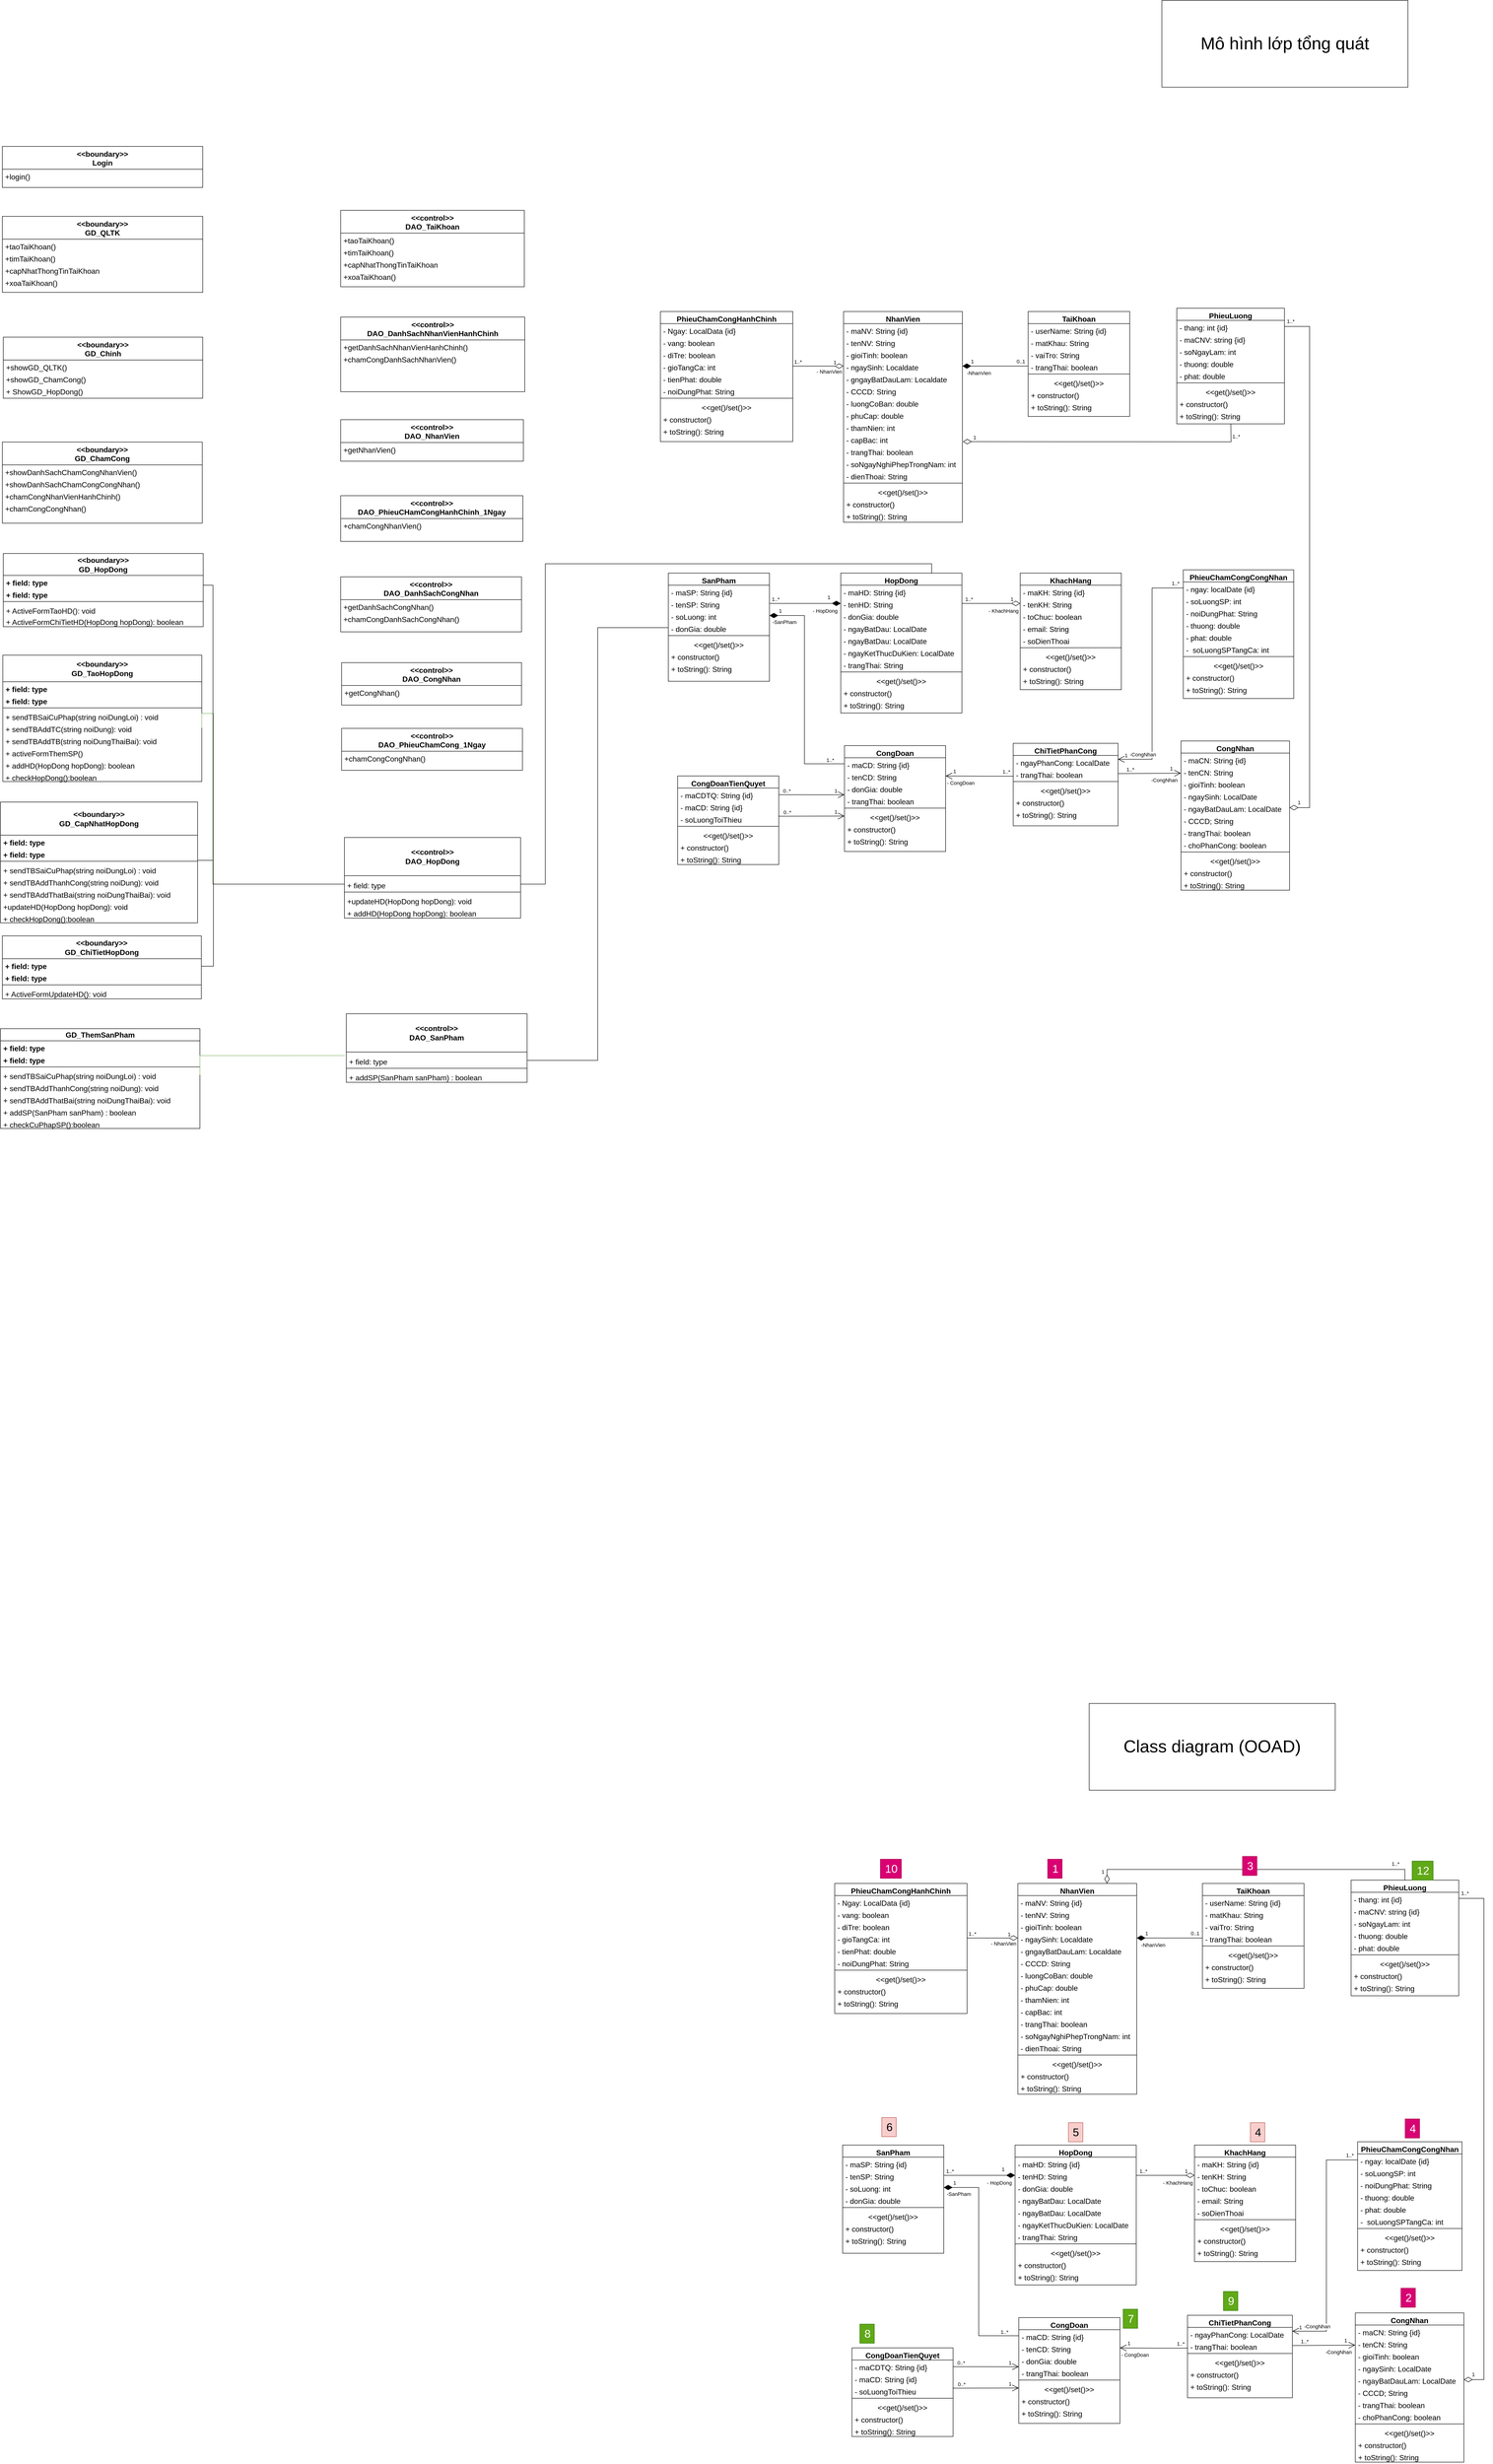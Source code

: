 <mxfile version="21.8.2" type="github">
  <diagram id="C5RBs43oDa-KdzZeNtuy" name="Page-1">
    <mxGraphModel dx="3109" dy="789" grid="0" gridSize="10" guides="1" tooltips="1" connect="1" arrows="1" fold="1" page="0" pageScale="1" pageWidth="827" pageHeight="1169" math="0" shadow="0">
      <root>
        <mxCell id="WIyWlLk6GJQsqaUBKTNV-0" />
        <mxCell id="WIyWlLk6GJQsqaUBKTNV-1" parent="WIyWlLk6GJQsqaUBKTNV-0" />
        <mxCell id="peWEARGx3W2LzcHwOtgo-0" value="&lt;&lt;boundary&gt;&gt;&#xa;Login" style="swimlane;fontStyle=1;align=center;verticalAlign=top;childLayout=stackLayout;horizontal=1;startSize=49;horizontalStack=0;resizeParent=1;resizeLast=0;collapsible=1;marginBottom=0;rounded=0;shadow=0;strokeWidth=1;fontSize=16;" parent="WIyWlLk6GJQsqaUBKTNV-1" vertex="1">
          <mxGeometry x="-1589" y="520" width="430" height="88" as="geometry">
            <mxRectangle x="230" y="140" width="160" height="26" as="alternateBounds" />
          </mxGeometry>
        </mxCell>
        <mxCell id="peWEARGx3W2LzcHwOtgo-77" value="+login()" style="text;align=left;verticalAlign=top;spacingLeft=4;spacingRight=4;overflow=hidden;rotatable=0;points=[[0,0.5],[1,0.5]];portConstraint=eastwest;fontSize=16;" parent="peWEARGx3W2LzcHwOtgo-0" vertex="1">
          <mxGeometry y="49" width="430" height="26" as="geometry" />
        </mxCell>
        <mxCell id="peWEARGx3W2LzcHwOtgo-46" value="&lt;&lt;boundary&gt;&gt;&#xa;GD_Chinh" style="swimlane;fontStyle=1;align=center;verticalAlign=top;childLayout=stackLayout;horizontal=1;startSize=49;horizontalStack=0;resizeParent=1;resizeLast=0;collapsible=1;marginBottom=0;rounded=0;shadow=0;strokeWidth=1;fontSize=16;" parent="WIyWlLk6GJQsqaUBKTNV-1" vertex="1">
          <mxGeometry x="-1587" y="929" width="428" height="131" as="geometry">
            <mxRectangle x="230" y="140" width="160" height="26" as="alternateBounds" />
          </mxGeometry>
        </mxCell>
        <mxCell id="peWEARGx3W2LzcHwOtgo-78" value="+showGD_QLTK()" style="text;align=left;verticalAlign=top;spacingLeft=4;spacingRight=4;overflow=hidden;rotatable=0;points=[[0,0.5],[1,0.5]];portConstraint=eastwest;fontSize=16;" parent="peWEARGx3W2LzcHwOtgo-46" vertex="1">
          <mxGeometry y="49" width="428" height="26" as="geometry" />
        </mxCell>
        <mxCell id="peWEARGx3W2LzcHwOtgo-79" value="+showGD_ChamCong()" style="text;align=left;verticalAlign=top;spacingLeft=4;spacingRight=4;overflow=hidden;rotatable=0;points=[[0,0.5],[1,0.5]];portConstraint=eastwest;fontSize=16;" parent="peWEARGx3W2LzcHwOtgo-46" vertex="1">
          <mxGeometry y="75" width="428" height="26" as="geometry" />
        </mxCell>
        <mxCell id="891bXy2E5K4bELxM3DLC-61" value="+ ShowGD_HopDong()" style="text;strokeColor=none;fillColor=none;align=left;verticalAlign=top;spacingLeft=4;spacingRight=4;overflow=hidden;rotatable=0;points=[[0,0.5],[1,0.5]];portConstraint=eastwest;whiteSpace=wrap;html=1;fontSize=16;" parent="peWEARGx3W2LzcHwOtgo-46" vertex="1">
          <mxGeometry y="101" width="428" height="26" as="geometry" />
        </mxCell>
        <mxCell id="peWEARGx3W2LzcHwOtgo-47" value="&lt;&lt;boundary&gt;&gt;&#xa;GD_QLTK" style="swimlane;fontStyle=1;align=center;verticalAlign=top;childLayout=stackLayout;horizontal=1;startSize=49;horizontalStack=0;resizeParent=1;resizeLast=0;collapsible=1;marginBottom=0;rounded=0;shadow=0;strokeWidth=1;fontSize=16;" parent="WIyWlLk6GJQsqaUBKTNV-1" vertex="1">
          <mxGeometry x="-1589" y="670" width="430" height="163" as="geometry">
            <mxRectangle x="230" y="140" width="160" height="26" as="alternateBounds" />
          </mxGeometry>
        </mxCell>
        <mxCell id="peWEARGx3W2LzcHwOtgo-81" value="+taoTaiKhoan()" style="text;align=left;verticalAlign=top;spacingLeft=4;spacingRight=4;overflow=hidden;rotatable=0;points=[[0,0.5],[1,0.5]];portConstraint=eastwest;fontSize=16;" parent="peWEARGx3W2LzcHwOtgo-47" vertex="1">
          <mxGeometry y="49" width="430" height="26" as="geometry" />
        </mxCell>
        <mxCell id="peWEARGx3W2LzcHwOtgo-83" value="+timTaiKhoan()" style="text;align=left;verticalAlign=top;spacingLeft=4;spacingRight=4;overflow=hidden;rotatable=0;points=[[0,0.5],[1,0.5]];portConstraint=eastwest;fontSize=16;" parent="peWEARGx3W2LzcHwOtgo-47" vertex="1">
          <mxGeometry y="75" width="430" height="26" as="geometry" />
        </mxCell>
        <mxCell id="peWEARGx3W2LzcHwOtgo-85" value="+capNhatThongTinTaiKhoan" style="text;align=left;verticalAlign=top;spacingLeft=4;spacingRight=4;overflow=hidden;rotatable=0;points=[[0,0.5],[1,0.5]];portConstraint=eastwest;fontSize=16;" parent="peWEARGx3W2LzcHwOtgo-47" vertex="1">
          <mxGeometry y="101" width="430" height="26" as="geometry" />
        </mxCell>
        <mxCell id="peWEARGx3W2LzcHwOtgo-87" value="+xoaTaiKhoan()" style="text;align=left;verticalAlign=top;spacingLeft=4;spacingRight=4;overflow=hidden;rotatable=0;points=[[0,0.5],[1,0.5]];portConstraint=eastwest;fontSize=16;" parent="peWEARGx3W2LzcHwOtgo-47" vertex="1">
          <mxGeometry y="127" width="430" height="26" as="geometry" />
        </mxCell>
        <mxCell id="peWEARGx3W2LzcHwOtgo-48" value="&lt;&lt;boundary&gt;&gt;&#xa;GD_ChamCong" style="swimlane;fontStyle=1;align=center;verticalAlign=top;childLayout=stackLayout;horizontal=1;startSize=49;horizontalStack=0;resizeParent=1;resizeLast=0;collapsible=1;marginBottom=0;rounded=0;shadow=0;strokeWidth=1;fontSize=16;" parent="WIyWlLk6GJQsqaUBKTNV-1" vertex="1">
          <mxGeometry x="-1589" y="1154" width="429" height="174" as="geometry">
            <mxRectangle x="230" y="140" width="160" height="26" as="alternateBounds" />
          </mxGeometry>
        </mxCell>
        <mxCell id="peWEARGx3W2LzcHwOtgo-89" value="+showDanhSachChamCongNhanVien()" style="text;align=left;verticalAlign=top;spacingLeft=4;spacingRight=4;overflow=hidden;rotatable=0;points=[[0,0.5],[1,0.5]];portConstraint=eastwest;fontSize=16;" parent="peWEARGx3W2LzcHwOtgo-48" vertex="1">
          <mxGeometry y="49" width="429" height="26" as="geometry" />
        </mxCell>
        <mxCell id="peWEARGx3W2LzcHwOtgo-90" value="+showDanhSachChamCongCongNhan()" style="text;align=left;verticalAlign=top;spacingLeft=4;spacingRight=4;overflow=hidden;rotatable=0;points=[[0,0.5],[1,0.5]];portConstraint=eastwest;fontSize=16;" parent="peWEARGx3W2LzcHwOtgo-48" vertex="1">
          <mxGeometry y="75" width="429" height="26" as="geometry" />
        </mxCell>
        <mxCell id="peWEARGx3W2LzcHwOtgo-96" value="+chamCongNhanVienHanhChinh()" style="text;align=left;verticalAlign=top;spacingLeft=4;spacingRight=4;overflow=hidden;rotatable=0;points=[[0,0.5],[1,0.5]];portConstraint=eastwest;fontSize=16;" parent="peWEARGx3W2LzcHwOtgo-48" vertex="1">
          <mxGeometry y="101" width="429" height="26" as="geometry" />
        </mxCell>
        <mxCell id="peWEARGx3W2LzcHwOtgo-97" value="+chamCongCongNhan()" style="text;align=left;verticalAlign=top;spacingLeft=4;spacingRight=4;overflow=hidden;rotatable=0;points=[[0,0.5],[1,0.5]];portConstraint=eastwest;fontSize=16;" parent="peWEARGx3W2LzcHwOtgo-48" vertex="1">
          <mxGeometry y="127" width="429" height="26" as="geometry" />
        </mxCell>
        <mxCell id="peWEARGx3W2LzcHwOtgo-49" value="&lt;&lt;control&gt;&gt;&#xa;DAO_TaiKhoan" style="swimlane;fontStyle=1;align=center;verticalAlign=top;childLayout=stackLayout;horizontal=1;startSize=49;horizontalStack=0;resizeParent=1;resizeLast=0;collapsible=1;marginBottom=0;rounded=0;shadow=0;strokeWidth=1;fontSize=16;" parent="WIyWlLk6GJQsqaUBKTNV-1" vertex="1">
          <mxGeometry x="-863" y="657" width="394" height="164" as="geometry">
            <mxRectangle x="230" y="140" width="160" height="26" as="alternateBounds" />
          </mxGeometry>
        </mxCell>
        <mxCell id="peWEARGx3W2LzcHwOtgo-82" value="+taoTaiKhoan()" style="text;align=left;verticalAlign=top;spacingLeft=4;spacingRight=4;overflow=hidden;rotatable=0;points=[[0,0.5],[1,0.5]];portConstraint=eastwest;fontSize=16;" parent="peWEARGx3W2LzcHwOtgo-49" vertex="1">
          <mxGeometry y="49" width="394" height="26" as="geometry" />
        </mxCell>
        <mxCell id="peWEARGx3W2LzcHwOtgo-84" value="+timTaiKhoan()" style="text;align=left;verticalAlign=top;spacingLeft=4;spacingRight=4;overflow=hidden;rotatable=0;points=[[0,0.5],[1,0.5]];portConstraint=eastwest;fontSize=16;" parent="peWEARGx3W2LzcHwOtgo-49" vertex="1">
          <mxGeometry y="75" width="394" height="26" as="geometry" />
        </mxCell>
        <mxCell id="peWEARGx3W2LzcHwOtgo-86" value="+capNhatThongTinTaiKhoan" style="text;align=left;verticalAlign=top;spacingLeft=4;spacingRight=4;overflow=hidden;rotatable=0;points=[[0,0.5],[1,0.5]];portConstraint=eastwest;fontSize=16;" parent="peWEARGx3W2LzcHwOtgo-49" vertex="1">
          <mxGeometry y="101" width="394" height="26" as="geometry" />
        </mxCell>
        <mxCell id="peWEARGx3W2LzcHwOtgo-88" value="+xoaTaiKhoan()" style="text;align=left;verticalAlign=top;spacingLeft=4;spacingRight=4;overflow=hidden;rotatable=0;points=[[0,0.5],[1,0.5]];portConstraint=eastwest;fontSize=16;" parent="peWEARGx3W2LzcHwOtgo-49" vertex="1">
          <mxGeometry y="127" width="394" height="26" as="geometry" />
        </mxCell>
        <mxCell id="peWEARGx3W2LzcHwOtgo-53" value="&lt;&lt;control&gt;&gt;&#xa;DAO_DanhSachNhanVienHanhChinh" style="swimlane;fontStyle=1;align=center;verticalAlign=top;childLayout=stackLayout;horizontal=1;startSize=49;horizontalStack=0;resizeParent=1;resizeLast=0;collapsible=1;marginBottom=0;rounded=0;shadow=0;strokeWidth=1;fontSize=16;" parent="WIyWlLk6GJQsqaUBKTNV-1" vertex="1">
          <mxGeometry x="-863" y="886" width="395" height="160" as="geometry">
            <mxRectangle x="230" y="140" width="160" height="26" as="alternateBounds" />
          </mxGeometry>
        </mxCell>
        <mxCell id="peWEARGx3W2LzcHwOtgo-91" value="+getDanhSachNhanVienHanhChinh()" style="text;align=left;verticalAlign=top;spacingLeft=4;spacingRight=4;overflow=hidden;rotatable=0;points=[[0,0.5],[1,0.5]];portConstraint=eastwest;fontSize=16;" parent="peWEARGx3W2LzcHwOtgo-53" vertex="1">
          <mxGeometry y="49" width="395" height="26" as="geometry" />
        </mxCell>
        <mxCell id="peWEARGx3W2LzcHwOtgo-98" value="+chamCongDanhSachNhanVien()" style="text;align=left;verticalAlign=top;spacingLeft=4;spacingRight=4;overflow=hidden;rotatable=0;points=[[0,0.5],[1,0.5]];portConstraint=eastwest;fontSize=16;" parent="peWEARGx3W2LzcHwOtgo-53" vertex="1">
          <mxGeometry y="75" width="395" height="26" as="geometry" />
        </mxCell>
        <mxCell id="peWEARGx3W2LzcHwOtgo-54" value="&lt;&lt;control&gt;&gt;&#xa;DAO_DanhSachCongNhan" style="swimlane;fontStyle=1;align=center;verticalAlign=top;childLayout=stackLayout;horizontal=1;startSize=49;horizontalStack=0;resizeParent=1;resizeLast=0;collapsible=1;marginBottom=0;rounded=0;shadow=0;strokeWidth=1;fontSize=16;" parent="WIyWlLk6GJQsqaUBKTNV-1" vertex="1">
          <mxGeometry x="-863" y="1443" width="388" height="118" as="geometry">
            <mxRectangle x="230" y="140" width="160" height="26" as="alternateBounds" />
          </mxGeometry>
        </mxCell>
        <mxCell id="peWEARGx3W2LzcHwOtgo-92" value="+getDanhSachCongNhan()" style="text;align=left;verticalAlign=top;spacingLeft=4;spacingRight=4;overflow=hidden;rotatable=0;points=[[0,0.5],[1,0.5]];portConstraint=eastwest;fontSize=16;" parent="peWEARGx3W2LzcHwOtgo-54" vertex="1">
          <mxGeometry y="49" width="388" height="26" as="geometry" />
        </mxCell>
        <mxCell id="peWEARGx3W2LzcHwOtgo-102" value="+chamCongDanhSachCongNhan()" style="text;align=left;verticalAlign=top;spacingLeft=4;spacingRight=4;overflow=hidden;rotatable=0;points=[[0,0.5],[1,0.5]];portConstraint=eastwest;fontSize=16;" parent="peWEARGx3W2LzcHwOtgo-54" vertex="1">
          <mxGeometry y="75" width="388" height="26" as="geometry" />
        </mxCell>
        <mxCell id="peWEARGx3W2LzcHwOtgo-55" value="&lt;&lt;control&gt;&gt;&#xa;DAO_NhanVien" style="swimlane;fontStyle=1;align=center;verticalAlign=top;childLayout=stackLayout;horizontal=1;startSize=49;horizontalStack=0;resizeParent=1;resizeLast=0;collapsible=1;marginBottom=0;rounded=0;shadow=0;strokeWidth=1;fontSize=16;" parent="WIyWlLk6GJQsqaUBKTNV-1" vertex="1">
          <mxGeometry x="-863" y="1106" width="392" height="89" as="geometry">
            <mxRectangle x="230" y="140" width="160" height="26" as="alternateBounds" />
          </mxGeometry>
        </mxCell>
        <mxCell id="peWEARGx3W2LzcHwOtgo-93" value="+getNhanVien()" style="text;align=left;verticalAlign=top;spacingLeft=4;spacingRight=4;overflow=hidden;rotatable=0;points=[[0,0.5],[1,0.5]];portConstraint=eastwest;fontSize=16;" parent="peWEARGx3W2LzcHwOtgo-55" vertex="1">
          <mxGeometry y="49" width="392" height="26" as="geometry" />
        </mxCell>
        <mxCell id="peWEARGx3W2LzcHwOtgo-57" value="&lt;&lt;control&gt;&gt;&#xa;DAO_CongNhan" style="swimlane;fontStyle=1;align=center;verticalAlign=top;childLayout=stackLayout;horizontal=1;startSize=49;horizontalStack=0;resizeParent=1;resizeLast=0;collapsible=1;marginBottom=0;rounded=0;shadow=0;strokeWidth=1;fontSize=16;" parent="WIyWlLk6GJQsqaUBKTNV-1" vertex="1">
          <mxGeometry x="-861" y="1627" width="386" height="91" as="geometry">
            <mxRectangle x="230" y="140" width="160" height="26" as="alternateBounds" />
          </mxGeometry>
        </mxCell>
        <mxCell id="peWEARGx3W2LzcHwOtgo-94" value="+getCongNhan()" style="text;align=left;verticalAlign=top;spacingLeft=4;spacingRight=4;overflow=hidden;rotatable=0;points=[[0,0.5],[1,0.5]];portConstraint=eastwest;fontSize=16;" parent="peWEARGx3W2LzcHwOtgo-57" vertex="1">
          <mxGeometry y="49" width="386" height="26" as="geometry" />
        </mxCell>
        <mxCell id="peWEARGx3W2LzcHwOtgo-58" value="&lt;&lt;control&gt;&gt;&#xa;DAO_PhieuChamCong_1Ngay" style="swimlane;fontStyle=1;align=center;verticalAlign=top;childLayout=stackLayout;horizontal=1;startSize=49;horizontalStack=0;resizeParent=1;resizeLast=0;collapsible=1;marginBottom=0;rounded=0;shadow=0;strokeWidth=1;fontSize=16;" parent="WIyWlLk6GJQsqaUBKTNV-1" vertex="1">
          <mxGeometry x="-861" y="1768" width="388" height="90" as="geometry">
            <mxRectangle x="230" y="140" width="160" height="26" as="alternateBounds" />
          </mxGeometry>
        </mxCell>
        <mxCell id="peWEARGx3W2LzcHwOtgo-100" value="+chamCongCongNhan()" style="text;align=left;verticalAlign=top;spacingLeft=4;spacingRight=4;overflow=hidden;rotatable=0;points=[[0,0.5],[1,0.5]];portConstraint=eastwest;fontSize=16;" parent="peWEARGx3W2LzcHwOtgo-58" vertex="1">
          <mxGeometry y="49" width="388" height="26" as="geometry" />
        </mxCell>
        <mxCell id="peWEARGx3W2LzcHwOtgo-59" value="&lt;&lt;control&gt;&gt;&#xa;DAO_PhieuCHamCongHanhChinh_1Ngay" style="swimlane;fontStyle=1;align=center;verticalAlign=top;childLayout=stackLayout;horizontal=1;startSize=49;horizontalStack=0;resizeParent=1;resizeLast=0;collapsible=1;marginBottom=0;rounded=0;shadow=0;strokeWidth=1;fontSize=16;" parent="WIyWlLk6GJQsqaUBKTNV-1" vertex="1">
          <mxGeometry x="-863" y="1269" width="391" height="98" as="geometry">
            <mxRectangle x="230" y="140" width="160" height="26" as="alternateBounds" />
          </mxGeometry>
        </mxCell>
        <mxCell id="peWEARGx3W2LzcHwOtgo-99" value="+chamCongNhanVien()" style="text;align=left;verticalAlign=top;spacingLeft=4;spacingRight=4;overflow=hidden;rotatable=0;points=[[0,0.5],[1,0.5]];portConstraint=eastwest;fontSize=16;" parent="peWEARGx3W2LzcHwOtgo-59" vertex="1">
          <mxGeometry y="49" width="391" height="26" as="geometry" />
        </mxCell>
        <mxCell id="891bXy2E5K4bELxM3DLC-0" value="&amp;lt;&amp;lt;boundary&amp;gt;&amp;gt;&lt;br style=&quot;border-color: var(--border-color); padding: 0px; margin: 0px;&quot;&gt;GD_HopDong" style="swimlane;fontStyle=1;childLayout=stackLayout;horizontal=1;startSize=47;fillColor=none;horizontalStack=0;resizeParent=1;resizeParentMax=0;resizeLast=0;collapsible=1;marginBottom=0;whiteSpace=wrap;html=1;fontSize=16;" parent="WIyWlLk6GJQsqaUBKTNV-1" vertex="1">
          <mxGeometry x="-1587" y="1393" width="429" height="157" as="geometry" />
        </mxCell>
        <mxCell id="891bXy2E5K4bELxM3DLC-1" value="+ field: type" style="text;strokeColor=none;fillColor=none;align=left;verticalAlign=top;spacingLeft=4;spacingRight=4;overflow=hidden;rotatable=0;points=[[0,0.5],[1,0.5]];portConstraint=eastwest;whiteSpace=wrap;html=1;fontSize=16;fontStyle=1" parent="891bXy2E5K4bELxM3DLC-0" vertex="1">
          <mxGeometry y="47" width="429" height="26" as="geometry" />
        </mxCell>
        <mxCell id="891bXy2E5K4bELxM3DLC-2" value="+ field: type" style="text;strokeColor=none;fillColor=none;align=left;verticalAlign=top;spacingLeft=4;spacingRight=4;overflow=hidden;rotatable=0;points=[[0,0.5],[1,0.5]];portConstraint=eastwest;whiteSpace=wrap;html=1;fontSize=16;fontStyle=1" parent="891bXy2E5K4bELxM3DLC-0" vertex="1">
          <mxGeometry y="73" width="429" height="26" as="geometry" />
        </mxCell>
        <mxCell id="891bXy2E5K4bELxM3DLC-38" value="" style="line;strokeWidth=1;fillColor=none;align=left;verticalAlign=middle;spacingTop=-1;spacingLeft=3;spacingRight=3;rotatable=0;labelPosition=right;points=[];portConstraint=eastwest;strokeColor=inherit;fontSize=16;" parent="891bXy2E5K4bELxM3DLC-0" vertex="1">
          <mxGeometry y="99" width="429" height="8" as="geometry" />
        </mxCell>
        <mxCell id="891bXy2E5K4bELxM3DLC-3" value="+ ActiveFormTaoHD(): void" style="text;strokeColor=none;fillColor=none;align=left;verticalAlign=top;spacingLeft=4;spacingRight=4;overflow=hidden;rotatable=0;points=[[0,0.5],[1,0.5]];portConstraint=eastwest;whiteSpace=wrap;html=1;fontSize=16;fontStyle=0" parent="891bXy2E5K4bELxM3DLC-0" vertex="1">
          <mxGeometry y="107" width="429" height="24" as="geometry" />
        </mxCell>
        <mxCell id="891bXy2E5K4bELxM3DLC-41" value="&lt;font style=&quot;font-size: 16px;&quot;&gt;+ ActiveFormChiTietHD(HopDong hopDong): boolean&lt;/font&gt;" style="text;strokeColor=none;fillColor=none;align=left;verticalAlign=top;spacingLeft=4;spacingRight=4;overflow=hidden;rotatable=0;points=[[0,0.5],[1,0.5]];portConstraint=eastwest;whiteSpace=wrap;html=1;fontSize=16;" parent="891bXy2E5K4bELxM3DLC-0" vertex="1">
          <mxGeometry y="131" width="429" height="26" as="geometry" />
        </mxCell>
        <mxCell id="891bXy2E5K4bELxM3DLC-4" value="&amp;lt;&amp;lt;boundary&amp;gt;&amp;gt;&lt;br style=&quot;border-color: var(--border-color); padding: 0px; margin: 0px;&quot;&gt;GD_ChiTietHopDong" style="swimlane;fontStyle=1;childLayout=stackLayout;horizontal=1;startSize=49;fillColor=none;horizontalStack=0;resizeParent=1;resizeParentMax=0;resizeLast=0;collapsible=1;marginBottom=0;whiteSpace=wrap;html=1;fontSize=16;" parent="WIyWlLk6GJQsqaUBKTNV-1" vertex="1">
          <mxGeometry x="-1589" y="2213" width="427" height="135" as="geometry" />
        </mxCell>
        <mxCell id="891bXy2E5K4bELxM3DLC-5" value="+ field: type" style="text;strokeColor=none;fillColor=none;align=left;verticalAlign=top;spacingLeft=4;spacingRight=4;overflow=hidden;rotatable=0;points=[[0,0.5],[1,0.5]];portConstraint=eastwest;whiteSpace=wrap;html=1;fontSize=16;fontStyle=1" parent="891bXy2E5K4bELxM3DLC-4" vertex="1">
          <mxGeometry y="49" width="427" height="26" as="geometry" />
        </mxCell>
        <mxCell id="891bXy2E5K4bELxM3DLC-6" value="+ field: type" style="text;strokeColor=none;fillColor=none;align=left;verticalAlign=top;spacingLeft=4;spacingRight=4;overflow=hidden;rotatable=0;points=[[0,0.5],[1,0.5]];portConstraint=eastwest;whiteSpace=wrap;html=1;fontSize=16;fontStyle=1" parent="891bXy2E5K4bELxM3DLC-4" vertex="1">
          <mxGeometry y="75" width="427" height="26" as="geometry" />
        </mxCell>
        <mxCell id="891bXy2E5K4bELxM3DLC-39" value="" style="line;strokeWidth=1;fillColor=none;align=left;verticalAlign=middle;spacingTop=-1;spacingLeft=3;spacingRight=3;rotatable=0;labelPosition=right;points=[];portConstraint=eastwest;strokeColor=inherit;fontSize=16;" parent="891bXy2E5K4bELxM3DLC-4" vertex="1">
          <mxGeometry y="101" width="427" height="8" as="geometry" />
        </mxCell>
        <mxCell id="891bXy2E5K4bELxM3DLC-40" value="&lt;font style=&quot;font-size: 16px;&quot;&gt;+ ActiveFormUpdateHD(): void&lt;/font&gt;" style="text;strokeColor=none;fillColor=none;align=left;verticalAlign=top;spacingLeft=4;spacingRight=4;overflow=hidden;rotatable=0;points=[[0,0.5],[1,0.5]];portConstraint=eastwest;whiteSpace=wrap;html=1;fontSize=16;" parent="891bXy2E5K4bELxM3DLC-4" vertex="1">
          <mxGeometry y="109" width="427" height="26" as="geometry" />
        </mxCell>
        <mxCell id="891bXy2E5K4bELxM3DLC-8" value="&amp;lt;&amp;lt;boundary&amp;gt;&amp;gt;&lt;br style=&quot;border-color: var(--border-color); padding: 0px; margin: 0px;&quot;&gt;GD_TaoHopDong" style="swimlane;fontStyle=1;childLayout=stackLayout;horizontal=1;startSize=57;fillColor=none;horizontalStack=0;resizeParent=1;resizeParentMax=0;resizeLast=0;collapsible=1;marginBottom=0;whiteSpace=wrap;html=1;fontSize=16;" parent="WIyWlLk6GJQsqaUBKTNV-1" vertex="1">
          <mxGeometry x="-1588" y="1611" width="427" height="271" as="geometry" />
        </mxCell>
        <mxCell id="891bXy2E5K4bELxM3DLC-9" value="+ field: type" style="text;strokeColor=none;fillColor=none;align=left;verticalAlign=top;spacingLeft=4;spacingRight=4;overflow=hidden;rotatable=0;points=[[0,0.5],[1,0.5]];portConstraint=eastwest;whiteSpace=wrap;html=1;fontSize=16;fontStyle=1" parent="891bXy2E5K4bELxM3DLC-8" vertex="1">
          <mxGeometry y="57" width="427" height="26" as="geometry" />
        </mxCell>
        <mxCell id="891bXy2E5K4bELxM3DLC-10" value="+ field: type" style="text;strokeColor=none;fillColor=none;align=left;verticalAlign=top;spacingLeft=4;spacingRight=4;overflow=hidden;rotatable=0;points=[[0,0.5],[1,0.5]];portConstraint=eastwest;whiteSpace=wrap;html=1;fontSize=16;fontStyle=1" parent="891bXy2E5K4bELxM3DLC-8" vertex="1">
          <mxGeometry y="83" width="427" height="26" as="geometry" />
        </mxCell>
        <mxCell id="891bXy2E5K4bELxM3DLC-34" value="" style="line;strokeWidth=1;fillColor=none;align=left;verticalAlign=middle;spacingTop=-1;spacingLeft=3;spacingRight=3;rotatable=0;labelPosition=right;points=[];portConstraint=eastwest;strokeColor=inherit;fontSize=16;" parent="891bXy2E5K4bELxM3DLC-8" vertex="1">
          <mxGeometry y="109" width="427" height="8" as="geometry" />
        </mxCell>
        <mxCell id="891bXy2E5K4bELxM3DLC-35" value="&lt;font style=&quot;font-size: 16px;&quot;&gt;+ sendTBSaiCuPhap(string noiDungLoi) : void&lt;/font&gt;" style="text;strokeColor=none;fillColor=none;align=left;verticalAlign=top;spacingLeft=4;spacingRight=4;overflow=hidden;rotatable=0;points=[[0,0.5],[1,0.5]];portConstraint=eastwest;whiteSpace=wrap;html=1;fontSize=16;" parent="891bXy2E5K4bELxM3DLC-8" vertex="1">
          <mxGeometry y="117" width="427" height="26" as="geometry" />
        </mxCell>
        <mxCell id="891bXy2E5K4bELxM3DLC-37" value="+ sendTBAddTC(string noiDung): void" style="text;strokeColor=none;fillColor=none;align=left;verticalAlign=top;spacingLeft=4;spacingRight=4;overflow=hidden;rotatable=0;points=[[0,0.5],[1,0.5]];portConstraint=eastwest;whiteSpace=wrap;html=1;fontSize=16;" parent="891bXy2E5K4bELxM3DLC-8" vertex="1">
          <mxGeometry y="143" width="427" height="26" as="geometry" />
        </mxCell>
        <mxCell id="891bXy2E5K4bELxM3DLC-36" value="+ sendTBAddTB(string noiDungThaiBai): void" style="text;strokeColor=none;fillColor=none;align=left;verticalAlign=top;spacingLeft=4;spacingRight=4;overflow=hidden;rotatable=0;points=[[0,0.5],[1,0.5]];portConstraint=eastwest;whiteSpace=wrap;html=1;fontSize=16;" parent="891bXy2E5K4bELxM3DLC-8" vertex="1">
          <mxGeometry y="169" width="427" height="26" as="geometry" />
        </mxCell>
        <mxCell id="891bXy2E5K4bELxM3DLC-68" value="+ activeFormThemSP()" style="text;strokeColor=none;fillColor=none;align=left;verticalAlign=top;spacingLeft=4;spacingRight=4;overflow=hidden;rotatable=0;points=[[0,0.5],[1,0.5]];portConstraint=eastwest;whiteSpace=wrap;html=1;fontSize=16;" parent="891bXy2E5K4bELxM3DLC-8" vertex="1">
          <mxGeometry y="195" width="427" height="26" as="geometry" />
        </mxCell>
        <mxCell id="891bXy2E5K4bELxM3DLC-79" value="+ addHD(HopDong hopDong): boolean" style="text;strokeColor=none;fillColor=none;align=left;verticalAlign=top;spacingLeft=4;spacingRight=4;overflow=hidden;rotatable=0;points=[[0,0.5],[1,0.5]];portConstraint=eastwest;whiteSpace=wrap;html=1;fontSize=16;" parent="891bXy2E5K4bELxM3DLC-8" vertex="1">
          <mxGeometry y="221" width="427" height="26" as="geometry" />
        </mxCell>
        <mxCell id="891bXy2E5K4bELxM3DLC-11" value="&lt;span style=&quot;font-weight: normal; font-size: 16px;&quot;&gt;+ checkHopDong():boolean&lt;/span&gt;" style="text;strokeColor=none;fillColor=none;align=left;verticalAlign=top;spacingLeft=4;spacingRight=4;overflow=hidden;rotatable=0;points=[[0,0.5],[1,0.5]];portConstraint=eastwest;whiteSpace=wrap;html=1;fontSize=16;fontStyle=1" parent="891bXy2E5K4bELxM3DLC-8" vertex="1">
          <mxGeometry y="247" width="427" height="24" as="geometry" />
        </mxCell>
        <mxCell id="891bXy2E5K4bELxM3DLC-20" value="&amp;lt;&amp;lt;control&amp;gt;&amp;gt;&lt;br style=&quot;font-size: 16px;&quot;&gt;DAO_SanPham" style="swimlane;fontStyle=1;childLayout=stackLayout;horizontal=1;startSize=82;fillColor=none;horizontalStack=0;resizeParent=1;resizeParentMax=0;resizeLast=0;collapsible=1;marginBottom=0;whiteSpace=wrap;html=1;fontSize=16;" parent="WIyWlLk6GJQsqaUBKTNV-1" vertex="1">
          <mxGeometry x="-851" y="2380" width="388" height="147" as="geometry" />
        </mxCell>
        <mxCell id="891bXy2E5K4bELxM3DLC-21" value="+ field: type" style="text;strokeColor=none;fillColor=none;align=left;verticalAlign=top;spacingLeft=4;spacingRight=4;overflow=hidden;rotatable=0;points=[[0,0.5],[1,0.5]];portConstraint=eastwest;whiteSpace=wrap;html=1;fontSize=16;fontStyle=1" parent="891bXy2E5K4bELxM3DLC-20" vertex="1">
          <mxGeometry y="82" width="388" height="5" as="geometry" />
        </mxCell>
        <mxCell id="891bXy2E5K4bELxM3DLC-22" value="+ field: type" style="text;strokeColor=none;fillColor=none;align=left;verticalAlign=top;spacingLeft=4;spacingRight=4;overflow=hidden;rotatable=0;points=[[0,0.5],[1,0.5]];portConstraint=eastwest;whiteSpace=wrap;html=1;fontSize=16;fontStyle=0" parent="891bXy2E5K4bELxM3DLC-20" vertex="1">
          <mxGeometry y="87" width="388" height="26" as="geometry" />
        </mxCell>
        <mxCell id="891bXy2E5K4bELxM3DLC-32" value="" style="line;strokeWidth=1;fillColor=none;align=left;verticalAlign=middle;spacingTop=-1;spacingLeft=3;spacingRight=3;rotatable=0;labelPosition=right;points=[];portConstraint=eastwest;strokeColor=inherit;fontSize=16;" parent="891bXy2E5K4bELxM3DLC-20" vertex="1">
          <mxGeometry y="113" width="388" height="8" as="geometry" />
        </mxCell>
        <mxCell id="891bXy2E5K4bELxM3DLC-23" value="+ addSP(SanPham sanPham) : boolean" style="text;strokeColor=none;fillColor=none;align=left;verticalAlign=top;spacingLeft=4;spacingRight=4;overflow=hidden;rotatable=0;points=[[0,0.5],[1,0.5]];portConstraint=eastwest;whiteSpace=wrap;html=1;fontSize=16;fontStyle=0" parent="891bXy2E5K4bELxM3DLC-20" vertex="1">
          <mxGeometry y="121" width="388" height="26" as="geometry" />
        </mxCell>
        <mxCell id="891bXy2E5K4bELxM3DLC-24" value="&amp;lt;&amp;lt;control&amp;gt;&amp;gt;&lt;br style=&quot;font-size: 16px;&quot;&gt;DAO_HopDong" style="swimlane;fontStyle=1;childLayout=stackLayout;horizontal=1;startSize=82;fillColor=none;horizontalStack=0;resizeParent=1;resizeParentMax=0;resizeLast=0;collapsible=1;marginBottom=0;whiteSpace=wrap;html=1;fontSize=16;" parent="WIyWlLk6GJQsqaUBKTNV-1" vertex="1">
          <mxGeometry x="-855" y="2002" width="378" height="173" as="geometry" />
        </mxCell>
        <mxCell id="891bXy2E5K4bELxM3DLC-25" value="+ field: type" style="text;strokeColor=none;fillColor=none;align=left;verticalAlign=top;spacingLeft=4;spacingRight=4;overflow=hidden;rotatable=0;points=[[0,0.5],[1,0.5]];portConstraint=eastwest;whiteSpace=wrap;html=1;fontSize=16;fontStyle=1" parent="891bXy2E5K4bELxM3DLC-24" vertex="1">
          <mxGeometry y="82" width="378" height="5" as="geometry" />
        </mxCell>
        <mxCell id="891bXy2E5K4bELxM3DLC-26" value="&lt;span style=&quot;font-weight: normal; font-size: 16px;&quot;&gt;+ field: type&lt;/span&gt;" style="text;strokeColor=none;fillColor=none;align=left;verticalAlign=top;spacingLeft=4;spacingRight=4;overflow=hidden;rotatable=0;points=[[0,0.5],[1,0.5]];portConstraint=eastwest;whiteSpace=wrap;html=1;fontSize=16;fontStyle=1" parent="891bXy2E5K4bELxM3DLC-24" vertex="1">
          <mxGeometry y="87" width="378" height="26" as="geometry" />
        </mxCell>
        <mxCell id="891bXy2E5K4bELxM3DLC-33" value="" style="line;strokeWidth=1;fillColor=none;align=left;verticalAlign=middle;spacingTop=-1;spacingLeft=3;spacingRight=3;rotatable=0;labelPosition=right;points=[];portConstraint=eastwest;strokeColor=inherit;fontSize=16;" parent="891bXy2E5K4bELxM3DLC-24" vertex="1">
          <mxGeometry y="113" width="378" height="8" as="geometry" />
        </mxCell>
        <mxCell id="891bXy2E5K4bELxM3DLC-76" value="+updateHD(HopDong hopDong): void" style="text;strokeColor=none;fillColor=none;align=left;verticalAlign=top;spacingLeft=4;spacingRight=4;overflow=hidden;rotatable=0;points=[[0,0.5],[1,0.5]];portConstraint=eastwest;whiteSpace=wrap;html=1;fontSize=16;" parent="891bXy2E5K4bELxM3DLC-24" vertex="1">
          <mxGeometry y="121" width="378" height="26" as="geometry" />
        </mxCell>
        <mxCell id="891bXy2E5K4bELxM3DLC-27" value="&lt;span style=&quot;font-weight: normal; font-size: 16px;&quot;&gt;+ addHD(HopDong hopDong): boolean&lt;/span&gt;" style="text;strokeColor=none;fillColor=none;align=left;verticalAlign=top;spacingLeft=4;spacingRight=4;overflow=hidden;rotatable=0;points=[[0,0.5],[1,0.5]];portConstraint=eastwest;whiteSpace=wrap;html=1;fontSize=16;fontStyle=1" parent="891bXy2E5K4bELxM3DLC-24" vertex="1">
          <mxGeometry y="147" width="378" height="26" as="geometry" />
        </mxCell>
        <mxCell id="891bXy2E5K4bELxM3DLC-42" value="&amp;lt;&amp;lt;boundary&amp;gt;&amp;gt;&lt;br style=&quot;border-color: var(--border-color); padding: 0px; margin: 0px;&quot;&gt;GD_CapNhatHopDong" style="swimlane;fontStyle=1;childLayout=stackLayout;horizontal=1;startSize=71;fillColor=none;horizontalStack=0;resizeParent=1;resizeParentMax=0;resizeLast=0;collapsible=1;marginBottom=0;whiteSpace=wrap;html=1;fontSize=16;" parent="WIyWlLk6GJQsqaUBKTNV-1" vertex="1">
          <mxGeometry x="-1593" y="1926" width="423" height="259" as="geometry" />
        </mxCell>
        <mxCell id="891bXy2E5K4bELxM3DLC-43" value="+ field: type" style="text;strokeColor=none;fillColor=none;align=left;verticalAlign=top;spacingLeft=4;spacingRight=4;overflow=hidden;rotatable=0;points=[[0,0.5],[1,0.5]];portConstraint=eastwest;whiteSpace=wrap;html=1;fontSize=16;fontStyle=1" parent="891bXy2E5K4bELxM3DLC-42" vertex="1">
          <mxGeometry y="71" width="423" height="26" as="geometry" />
        </mxCell>
        <mxCell id="891bXy2E5K4bELxM3DLC-44" value="+ field: type" style="text;strokeColor=none;fillColor=none;align=left;verticalAlign=top;spacingLeft=4;spacingRight=4;overflow=hidden;rotatable=0;points=[[0,0.5],[1,0.5]];portConstraint=eastwest;whiteSpace=wrap;html=1;fontSize=16;fontStyle=1" parent="891bXy2E5K4bELxM3DLC-42" vertex="1">
          <mxGeometry y="97" width="423" height="26" as="geometry" />
        </mxCell>
        <mxCell id="891bXy2E5K4bELxM3DLC-45" value="" style="line;strokeWidth=1;fillColor=none;align=left;verticalAlign=middle;spacingTop=-1;spacingLeft=3;spacingRight=3;rotatable=0;labelPosition=right;points=[];portConstraint=eastwest;strokeColor=inherit;fontSize=16;" parent="891bXy2E5K4bELxM3DLC-42" vertex="1">
          <mxGeometry y="123" width="423" height="8" as="geometry" />
        </mxCell>
        <mxCell id="891bXy2E5K4bELxM3DLC-46" value="&lt;font style=&quot;font-size: 16px;&quot;&gt;+ sendTBSaiCuPhap(string noiDungLoi) : void&lt;/font&gt;" style="text;strokeColor=none;fillColor=none;align=left;verticalAlign=top;spacingLeft=4;spacingRight=4;overflow=hidden;rotatable=0;points=[[0,0.5],[1,0.5]];portConstraint=eastwest;whiteSpace=wrap;html=1;fontSize=16;" parent="891bXy2E5K4bELxM3DLC-42" vertex="1">
          <mxGeometry y="131" width="423" height="26" as="geometry" />
        </mxCell>
        <mxCell id="891bXy2E5K4bELxM3DLC-47" value="+ sendTBAddThanhCong(string noiDung): void" style="text;strokeColor=none;fillColor=none;align=left;verticalAlign=top;spacingLeft=4;spacingRight=4;overflow=hidden;rotatable=0;points=[[0,0.5],[1,0.5]];portConstraint=eastwest;whiteSpace=wrap;html=1;fontSize=16;" parent="891bXy2E5K4bELxM3DLC-42" vertex="1">
          <mxGeometry y="157" width="423" height="26" as="geometry" />
        </mxCell>
        <mxCell id="891bXy2E5K4bELxM3DLC-48" value="+ sendTBAddThatBai(string noiDungThaiBai): void" style="text;strokeColor=none;fillColor=none;align=left;verticalAlign=top;spacingLeft=4;spacingRight=4;overflow=hidden;rotatable=0;points=[[0,0.5],[1,0.5]];portConstraint=eastwest;whiteSpace=wrap;html=1;fontSize=16;" parent="891bXy2E5K4bELxM3DLC-42" vertex="1">
          <mxGeometry y="183" width="423" height="26" as="geometry" />
        </mxCell>
        <mxCell id="891bXy2E5K4bELxM3DLC-75" value="+updateHD(HopDong hopDong): void" style="text;strokeColor=none;fillColor=none;align=left;verticalAlign=top;spacingLeft=4;spacingRight=4;overflow=hidden;rotatable=0;points=[[0,0.5],[1,0.5]];portConstraint=eastwest;whiteSpace=wrap;html=1;fontSize=16;" parent="891bXy2E5K4bELxM3DLC-42" vertex="1">
          <mxGeometry y="209" width="423" height="26" as="geometry" />
        </mxCell>
        <mxCell id="891bXy2E5K4bELxM3DLC-49" value="&lt;span style=&quot;font-weight: normal; font-size: 16px;&quot;&gt;+ checkHopDong():boolean&lt;/span&gt;" style="text;strokeColor=none;fillColor=none;align=left;verticalAlign=top;spacingLeft=4;spacingRight=4;overflow=hidden;rotatable=0;points=[[0,0.5],[1,0.5]];portConstraint=eastwest;whiteSpace=wrap;html=1;fontSize=16;fontStyle=1" parent="891bXy2E5K4bELxM3DLC-42" vertex="1">
          <mxGeometry y="235" width="423" height="24" as="geometry" />
        </mxCell>
        <mxCell id="891bXy2E5K4bELxM3DLC-53" value="GD_ThemSanPham" style="swimlane;fontStyle=1;childLayout=stackLayout;horizontal=1;startSize=26;fillColor=none;horizontalStack=0;resizeParent=1;resizeParentMax=0;resizeLast=0;collapsible=1;marginBottom=0;whiteSpace=wrap;html=1;fontSize=16;" parent="WIyWlLk6GJQsqaUBKTNV-1" vertex="1">
          <mxGeometry x="-1593" y="2412" width="428" height="214" as="geometry" />
        </mxCell>
        <mxCell id="891bXy2E5K4bELxM3DLC-54" value="+ field: type" style="text;strokeColor=none;fillColor=none;align=left;verticalAlign=top;spacingLeft=4;spacingRight=4;overflow=hidden;rotatable=0;points=[[0,0.5],[1,0.5]];portConstraint=eastwest;whiteSpace=wrap;html=1;fontSize=16;fontStyle=1" parent="891bXy2E5K4bELxM3DLC-53" vertex="1">
          <mxGeometry y="26" width="428" height="26" as="geometry" />
        </mxCell>
        <mxCell id="891bXy2E5K4bELxM3DLC-55" value="+ field: type" style="text;strokeColor=none;fillColor=none;align=left;verticalAlign=top;spacingLeft=4;spacingRight=4;overflow=hidden;rotatable=0;points=[[0,0.5],[1,0.5]];portConstraint=eastwest;whiteSpace=wrap;html=1;fontSize=16;fontStyle=1" parent="891bXy2E5K4bELxM3DLC-53" vertex="1">
          <mxGeometry y="52" width="428" height="26" as="geometry" />
        </mxCell>
        <mxCell id="891bXy2E5K4bELxM3DLC-56" value="" style="line;strokeWidth=1;fillColor=none;align=left;verticalAlign=middle;spacingTop=-1;spacingLeft=3;spacingRight=3;rotatable=0;labelPosition=right;points=[];portConstraint=eastwest;strokeColor=inherit;fontSize=16;" parent="891bXy2E5K4bELxM3DLC-53" vertex="1">
          <mxGeometry y="78" width="428" height="8" as="geometry" />
        </mxCell>
        <mxCell id="891bXy2E5K4bELxM3DLC-57" value="&lt;font style=&quot;font-size: 16px;&quot;&gt;+ sendTBSaiCuPhap(string noiDungLoi) : void&lt;/font&gt;" style="text;strokeColor=none;fillColor=none;align=left;verticalAlign=top;spacingLeft=4;spacingRight=4;overflow=hidden;rotatable=0;points=[[0,0.5],[1,0.5]];portConstraint=eastwest;whiteSpace=wrap;html=1;fontSize=16;" parent="891bXy2E5K4bELxM3DLC-53" vertex="1">
          <mxGeometry y="86" width="428" height="26" as="geometry" />
        </mxCell>
        <mxCell id="891bXy2E5K4bELxM3DLC-58" value="+ sendTBAddThanhCong(string noiDung): void" style="text;strokeColor=none;fillColor=none;align=left;verticalAlign=top;spacingLeft=4;spacingRight=4;overflow=hidden;rotatable=0;points=[[0,0.5],[1,0.5]];portConstraint=eastwest;whiteSpace=wrap;html=1;fontSize=16;" parent="891bXy2E5K4bELxM3DLC-53" vertex="1">
          <mxGeometry y="112" width="428" height="26" as="geometry" />
        </mxCell>
        <mxCell id="891bXy2E5K4bELxM3DLC-59" value="+ sendTBAddThatBai(string noiDungThaiBai): void" style="text;strokeColor=none;fillColor=none;align=left;verticalAlign=top;spacingLeft=4;spacingRight=4;overflow=hidden;rotatable=0;points=[[0,0.5],[1,0.5]];portConstraint=eastwest;whiteSpace=wrap;html=1;fontSize=16;" parent="891bXy2E5K4bELxM3DLC-53" vertex="1">
          <mxGeometry y="138" width="428" height="26" as="geometry" />
        </mxCell>
        <mxCell id="891bXy2E5K4bELxM3DLC-72" value="+ addSP(SanPham sanPham) : boolean" style="text;strokeColor=none;fillColor=none;align=left;verticalAlign=top;spacingLeft=4;spacingRight=4;overflow=hidden;rotatable=0;points=[[0,0.5],[1,0.5]];portConstraint=eastwest;whiteSpace=wrap;html=1;fontSize=16;" parent="891bXy2E5K4bELxM3DLC-53" vertex="1">
          <mxGeometry y="164" width="428" height="26" as="geometry" />
        </mxCell>
        <mxCell id="891bXy2E5K4bELxM3DLC-60" value="&lt;span style=&quot;font-weight: normal; font-size: 16px;&quot;&gt;+ checkCuPhapSP():boolean&lt;/span&gt;" style="text;strokeColor=none;fillColor=none;align=left;verticalAlign=top;spacingLeft=4;spacingRight=4;overflow=hidden;rotatable=0;points=[[0,0.5],[1,0.5]];portConstraint=eastwest;whiteSpace=wrap;html=1;fontSize=16;fontStyle=1" parent="891bXy2E5K4bELxM3DLC-53" vertex="1">
          <mxGeometry y="190" width="428" height="24" as="geometry" />
        </mxCell>
        <mxCell id="O_pE0-xd7alUh3ZDXizb-0" value="&lt;font style=&quot;font-size: 37px;&quot;&gt;Mô hình lớp tổng quát&lt;/font&gt;" style="whiteSpace=wrap;html=1;" parent="WIyWlLk6GJQsqaUBKTNV-1" vertex="1">
          <mxGeometry x="899" y="207" width="528" height="186" as="geometry" />
        </mxCell>
        <mxCell id="O_pE0-xd7alUh3ZDXizb-1" value="PhieuChamCongHanhChinh" style="swimlane;fontStyle=1;align=center;verticalAlign=top;childLayout=stackLayout;horizontal=1;startSize=26;horizontalStack=0;resizeParent=1;resizeLast=0;collapsible=1;marginBottom=0;rounded=0;shadow=0;strokeWidth=1;fontSize=16;" parent="WIyWlLk6GJQsqaUBKTNV-1" vertex="1">
          <mxGeometry x="197" y="4245" width="284" height="279" as="geometry">
            <mxRectangle x="230" y="140" width="160" height="26" as="alternateBounds" />
          </mxGeometry>
        </mxCell>
        <mxCell id="O_pE0-xd7alUh3ZDXizb-3" value="- Ngay: LocalData {id}" style="text;align=left;verticalAlign=top;spacingLeft=4;spacingRight=4;overflow=hidden;rotatable=0;points=[[0,0.5],[1,0.5]];portConstraint=eastwest;rounded=0;shadow=0;html=0;fontSize=16;" parent="O_pE0-xd7alUh3ZDXizb-1" vertex="1">
          <mxGeometry y="26" width="284" height="26" as="geometry" />
        </mxCell>
        <mxCell id="O_pE0-xd7alUh3ZDXizb-4" value="- vang: boolean" style="text;align=left;verticalAlign=top;spacingLeft=4;spacingRight=4;overflow=hidden;rotatable=0;points=[[0,0.5],[1,0.5]];portConstraint=eastwest;rounded=0;shadow=0;html=0;fontSize=16;" parent="O_pE0-xd7alUh3ZDXizb-1" vertex="1">
          <mxGeometry y="52" width="284" height="26" as="geometry" />
        </mxCell>
        <mxCell id="O_pE0-xd7alUh3ZDXizb-5" value="- diTre: boolean" style="text;align=left;verticalAlign=top;spacingLeft=4;spacingRight=4;overflow=hidden;rotatable=0;points=[[0,0.5],[1,0.5]];portConstraint=eastwest;rounded=0;shadow=0;html=0;fontSize=16;" parent="O_pE0-xd7alUh3ZDXizb-1" vertex="1">
          <mxGeometry y="78" width="284" height="26" as="geometry" />
        </mxCell>
        <mxCell id="O_pE0-xd7alUh3ZDXizb-6" value="- gioTangCa: int" style="text;align=left;verticalAlign=top;spacingLeft=4;spacingRight=4;overflow=hidden;rotatable=0;points=[[0,0.5],[1,0.5]];portConstraint=eastwest;rounded=0;shadow=0;html=0;fontSize=16;" parent="O_pE0-xd7alUh3ZDXizb-1" vertex="1">
          <mxGeometry y="104" width="284" height="26" as="geometry" />
        </mxCell>
        <mxCell id="O_pE0-xd7alUh3ZDXizb-7" value="- tienPhat: double" style="text;align=left;verticalAlign=top;spacingLeft=4;spacingRight=4;overflow=hidden;rotatable=0;points=[[0,0.5],[1,0.5]];portConstraint=eastwest;rounded=0;shadow=0;html=0;fontSize=16;" parent="O_pE0-xd7alUh3ZDXizb-1" vertex="1">
          <mxGeometry y="130" width="284" height="26" as="geometry" />
        </mxCell>
        <mxCell id="O_pE0-xd7alUh3ZDXizb-8" value="- noiDungPhat: String" style="text;align=left;verticalAlign=top;spacingLeft=4;spacingRight=4;overflow=hidden;rotatable=0;points=[[0,0.5],[1,0.5]];portConstraint=eastwest;rounded=0;shadow=0;html=0;fontSize=16;" parent="O_pE0-xd7alUh3ZDXizb-1" vertex="1">
          <mxGeometry y="156" width="284" height="26" as="geometry" />
        </mxCell>
        <mxCell id="O_pE0-xd7alUh3ZDXizb-9" value="" style="line;html=1;strokeWidth=1;align=left;verticalAlign=middle;spacingTop=-1;spacingLeft=3;spacingRight=3;rotatable=0;labelPosition=right;points=[];portConstraint=eastwest;fontSize=16;" parent="O_pE0-xd7alUh3ZDXizb-1" vertex="1">
          <mxGeometry y="182" width="284" height="8" as="geometry" />
        </mxCell>
        <mxCell id="O_pE0-xd7alUh3ZDXizb-10" value="&lt;&lt;get()/set()&gt;&gt;" style="text;align=center;verticalAlign=top;spacingLeft=4;spacingRight=4;overflow=hidden;rotatable=0;points=[[0,0.5],[1,0.5]];portConstraint=eastwest;rounded=0;shadow=0;html=0;fontSize=16;" parent="O_pE0-xd7alUh3ZDXizb-1" vertex="1">
          <mxGeometry y="190" width="284" height="26" as="geometry" />
        </mxCell>
        <mxCell id="O_pE0-xd7alUh3ZDXizb-11" value="+ constructor() " style="text;align=left;verticalAlign=top;spacingLeft=4;spacingRight=4;overflow=hidden;rotatable=0;points=[[0,0.5],[1,0.5]];portConstraint=eastwest;fontSize=16;" parent="O_pE0-xd7alUh3ZDXizb-1" vertex="1">
          <mxGeometry y="216" width="284" height="26" as="geometry" />
        </mxCell>
        <mxCell id="O_pE0-xd7alUh3ZDXizb-12" value="+ toString(): String" style="text;align=left;verticalAlign=top;spacingLeft=4;spacingRight=4;overflow=hidden;rotatable=0;points=[[0,0.5],[1,0.5]];portConstraint=eastwest;fontSize=16;" parent="O_pE0-xd7alUh3ZDXizb-1" vertex="1">
          <mxGeometry y="242" width="284" height="26" as="geometry" />
        </mxCell>
        <mxCell id="O_pE0-xd7alUh3ZDXizb-13" value="NhanVien" style="swimlane;fontStyle=1;align=center;verticalAlign=top;childLayout=stackLayout;horizontal=1;startSize=26;horizontalStack=0;resizeParent=1;resizeLast=0;collapsible=1;marginBottom=0;rounded=0;shadow=0;strokeWidth=1;fontSize=16;" parent="WIyWlLk6GJQsqaUBKTNV-1" vertex="1">
          <mxGeometry x="590" y="4245" width="255" height="452" as="geometry">
            <mxRectangle x="230" y="140" width="160" height="26" as="alternateBounds" />
          </mxGeometry>
        </mxCell>
        <mxCell id="O_pE0-xd7alUh3ZDXizb-14" value="- maNV: String {id}" style="text;align=left;verticalAlign=top;spacingLeft=4;spacingRight=4;overflow=hidden;rotatable=0;points=[[0,0.5],[1,0.5]];portConstraint=eastwest;fontSize=16;" parent="O_pE0-xd7alUh3ZDXizb-13" vertex="1">
          <mxGeometry y="26" width="255" height="26" as="geometry" />
        </mxCell>
        <mxCell id="O_pE0-xd7alUh3ZDXizb-15" value="- tenNV: String" style="text;align=left;verticalAlign=top;spacingLeft=4;spacingRight=4;overflow=hidden;rotatable=0;points=[[0,0.5],[1,0.5]];portConstraint=eastwest;rounded=0;shadow=0;html=0;fontSize=16;" parent="O_pE0-xd7alUh3ZDXizb-13" vertex="1">
          <mxGeometry y="52" width="255" height="26" as="geometry" />
        </mxCell>
        <mxCell id="O_pE0-xd7alUh3ZDXizb-16" value="- gioiTinh: boolean" style="text;align=left;verticalAlign=top;spacingLeft=4;spacingRight=4;overflow=hidden;rotatable=0;points=[[0,0.5],[1,0.5]];portConstraint=eastwest;rounded=0;shadow=0;html=0;fontSize=16;" parent="O_pE0-xd7alUh3ZDXizb-13" vertex="1">
          <mxGeometry y="78" width="255" height="26" as="geometry" />
        </mxCell>
        <mxCell id="O_pE0-xd7alUh3ZDXizb-17" value="- ngaySinh: Localdate" style="text;align=left;verticalAlign=top;spacingLeft=4;spacingRight=4;overflow=hidden;rotatable=0;points=[[0,0.5],[1,0.5]];portConstraint=eastwest;rounded=0;shadow=0;html=0;fontSize=16;" parent="O_pE0-xd7alUh3ZDXizb-13" vertex="1">
          <mxGeometry y="104" width="255" height="26" as="geometry" />
        </mxCell>
        <mxCell id="O_pE0-xd7alUh3ZDXizb-18" value="- gngayBatDauLam: Localdate" style="text;align=left;verticalAlign=top;spacingLeft=4;spacingRight=4;overflow=hidden;rotatable=0;points=[[0,0.5],[1,0.5]];portConstraint=eastwest;rounded=0;shadow=0;html=0;fontSize=16;" parent="O_pE0-xd7alUh3ZDXizb-13" vertex="1">
          <mxGeometry y="130" width="255" height="26" as="geometry" />
        </mxCell>
        <mxCell id="O_pE0-xd7alUh3ZDXizb-19" value="- CCCD: String" style="text;align=left;verticalAlign=top;spacingLeft=4;spacingRight=4;overflow=hidden;rotatable=0;points=[[0,0.5],[1,0.5]];portConstraint=eastwest;rounded=0;shadow=0;html=0;fontSize=16;" parent="O_pE0-xd7alUh3ZDXizb-13" vertex="1">
          <mxGeometry y="156" width="255" height="26" as="geometry" />
        </mxCell>
        <mxCell id="O_pE0-xd7alUh3ZDXizb-20" value="- luongCoBan: double" style="text;align=left;verticalAlign=top;spacingLeft=4;spacingRight=4;overflow=hidden;rotatable=0;points=[[0,0.5],[1,0.5]];portConstraint=eastwest;rounded=0;shadow=0;html=0;fontSize=16;" parent="O_pE0-xd7alUh3ZDXizb-13" vertex="1">
          <mxGeometry y="182" width="255" height="26" as="geometry" />
        </mxCell>
        <mxCell id="O_pE0-xd7alUh3ZDXizb-21" value="- phuCap: double" style="text;align=left;verticalAlign=top;spacingLeft=4;spacingRight=4;overflow=hidden;rotatable=0;points=[[0,0.5],[1,0.5]];portConstraint=eastwest;rounded=0;shadow=0;html=0;fontSize=16;" parent="O_pE0-xd7alUh3ZDXizb-13" vertex="1">
          <mxGeometry y="208" width="255" height="26" as="geometry" />
        </mxCell>
        <mxCell id="O_pE0-xd7alUh3ZDXizb-22" value="- thamNien: int" style="text;align=left;verticalAlign=top;spacingLeft=4;spacingRight=4;overflow=hidden;rotatable=0;points=[[0,0.5],[1,0.5]];portConstraint=eastwest;rounded=0;shadow=0;html=0;fontSize=16;" parent="O_pE0-xd7alUh3ZDXizb-13" vertex="1">
          <mxGeometry y="234" width="255" height="26" as="geometry" />
        </mxCell>
        <mxCell id="O_pE0-xd7alUh3ZDXizb-23" value="- capBac: int" style="text;align=left;verticalAlign=top;spacingLeft=4;spacingRight=4;overflow=hidden;rotatable=0;points=[[0,0.5],[1,0.5]];portConstraint=eastwest;rounded=0;shadow=0;html=0;fontSize=16;" parent="O_pE0-xd7alUh3ZDXizb-13" vertex="1">
          <mxGeometry y="260" width="255" height="26" as="geometry" />
        </mxCell>
        <mxCell id="O_pE0-xd7alUh3ZDXizb-24" value="- trangThai: boolean" style="text;align=left;verticalAlign=top;spacingLeft=4;spacingRight=4;overflow=hidden;rotatable=0;points=[[0,0.5],[1,0.5]];portConstraint=eastwest;rounded=0;shadow=0;html=0;fontSize=16;" parent="O_pE0-xd7alUh3ZDXizb-13" vertex="1">
          <mxGeometry y="286" width="255" height="26" as="geometry" />
        </mxCell>
        <mxCell id="O_pE0-xd7alUh3ZDXizb-25" value="- soNgayNghiPhepTrongNam: int" style="text;align=left;verticalAlign=top;spacingLeft=4;spacingRight=4;overflow=hidden;rotatable=0;points=[[0,0.5],[1,0.5]];portConstraint=eastwest;rounded=0;shadow=0;html=0;fontSize=16;" parent="O_pE0-xd7alUh3ZDXizb-13" vertex="1">
          <mxGeometry y="312" width="255" height="26" as="geometry" />
        </mxCell>
        <mxCell id="O_pE0-xd7alUh3ZDXizb-26" value="- dienThoai: String" style="text;align=left;verticalAlign=top;spacingLeft=4;spacingRight=4;overflow=hidden;rotatable=0;points=[[0,0.5],[1,0.5]];portConstraint=eastwest;rounded=0;shadow=0;html=0;fontSize=16;" parent="O_pE0-xd7alUh3ZDXizb-13" vertex="1">
          <mxGeometry y="338" width="255" height="26" as="geometry" />
        </mxCell>
        <mxCell id="O_pE0-xd7alUh3ZDXizb-27" value="" style="line;html=1;strokeWidth=1;align=left;verticalAlign=middle;spacingTop=-1;spacingLeft=3;spacingRight=3;rotatable=0;labelPosition=right;points=[];portConstraint=eastwest;fontSize=16;" parent="O_pE0-xd7alUh3ZDXizb-13" vertex="1">
          <mxGeometry y="364" width="255" height="8" as="geometry" />
        </mxCell>
        <mxCell id="O_pE0-xd7alUh3ZDXizb-28" value="&lt;&lt;get()/set()&gt;&gt;" style="text;align=center;verticalAlign=top;spacingLeft=4;spacingRight=4;overflow=hidden;rotatable=0;points=[[0,0.5],[1,0.5]];portConstraint=eastwest;fontSize=16;" parent="O_pE0-xd7alUh3ZDXizb-13" vertex="1">
          <mxGeometry y="372" width="255" height="26" as="geometry" />
        </mxCell>
        <mxCell id="O_pE0-xd7alUh3ZDXizb-29" value="+ constructor()" style="text;align=left;verticalAlign=top;spacingLeft=4;spacingRight=4;overflow=hidden;rotatable=0;points=[[0,0.5],[1,0.5]];portConstraint=eastwest;fontSize=16;" parent="O_pE0-xd7alUh3ZDXizb-13" vertex="1">
          <mxGeometry y="398" width="255" height="26" as="geometry" />
        </mxCell>
        <mxCell id="O_pE0-xd7alUh3ZDXizb-30" value="+ toString(): String" style="text;align=left;verticalAlign=top;spacingLeft=4;spacingRight=4;overflow=hidden;rotatable=0;points=[[0,0.5],[1,0.5]];portConstraint=eastwest;fontSize=16;" parent="O_pE0-xd7alUh3ZDXizb-13" vertex="1">
          <mxGeometry y="424" width="255" height="26" as="geometry" />
        </mxCell>
        <mxCell id="O_pE0-xd7alUh3ZDXizb-31" value="TaiKhoan" style="swimlane;fontStyle=1;align=center;verticalAlign=top;childLayout=stackLayout;horizontal=1;startSize=26;horizontalStack=0;resizeParent=1;resizeLast=0;collapsible=1;marginBottom=0;rounded=0;shadow=0;strokeWidth=1;fontSize=16;" parent="WIyWlLk6GJQsqaUBKTNV-1" vertex="1">
          <mxGeometry x="986" y="4245" width="218" height="225" as="geometry">
            <mxRectangle x="230" y="140" width="160" height="26" as="alternateBounds" />
          </mxGeometry>
        </mxCell>
        <mxCell id="O_pE0-xd7alUh3ZDXizb-32" value="- userName: String {id}" style="text;align=left;verticalAlign=top;spacingLeft=4;spacingRight=4;overflow=hidden;rotatable=0;points=[[0,0.5],[1,0.5]];portConstraint=eastwest;fontSize=16;" parent="O_pE0-xd7alUh3ZDXizb-31" vertex="1">
          <mxGeometry y="26" width="218" height="26" as="geometry" />
        </mxCell>
        <mxCell id="O_pE0-xd7alUh3ZDXizb-34" value="- matKhau: String" style="text;align=left;verticalAlign=top;spacingLeft=4;spacingRight=4;overflow=hidden;rotatable=0;points=[[0,0.5],[1,0.5]];portConstraint=eastwest;rounded=0;shadow=0;html=0;fontSize=16;" parent="O_pE0-xd7alUh3ZDXizb-31" vertex="1">
          <mxGeometry y="52" width="218" height="26" as="geometry" />
        </mxCell>
        <mxCell id="O_pE0-xd7alUh3ZDXizb-35" value="- vaiTro: String" style="text;align=left;verticalAlign=top;spacingLeft=4;spacingRight=4;overflow=hidden;rotatable=0;points=[[0,0.5],[1,0.5]];portConstraint=eastwest;rounded=0;shadow=0;html=0;fontSize=16;" parent="O_pE0-xd7alUh3ZDXizb-31" vertex="1">
          <mxGeometry y="78" width="218" height="26" as="geometry" />
        </mxCell>
        <mxCell id="O_pE0-xd7alUh3ZDXizb-36" value="- trangThai: boolean" style="text;align=left;verticalAlign=top;spacingLeft=4;spacingRight=4;overflow=hidden;rotatable=0;points=[[0,0.5],[1,0.5]];portConstraint=eastwest;rounded=0;shadow=0;html=0;fontSize=16;" parent="O_pE0-xd7alUh3ZDXizb-31" vertex="1">
          <mxGeometry y="104" width="218" height="26" as="geometry" />
        </mxCell>
        <mxCell id="O_pE0-xd7alUh3ZDXizb-37" value="" style="line;html=1;strokeWidth=1;align=left;verticalAlign=middle;spacingTop=-1;spacingLeft=3;spacingRight=3;rotatable=0;labelPosition=right;points=[];portConstraint=eastwest;fontSize=16;" parent="O_pE0-xd7alUh3ZDXizb-31" vertex="1">
          <mxGeometry y="130" width="218" height="8" as="geometry" />
        </mxCell>
        <mxCell id="O_pE0-xd7alUh3ZDXizb-38" value="&lt;&lt;get()/set()&gt;&gt;" style="text;align=center;verticalAlign=top;spacingLeft=4;spacingRight=4;overflow=hidden;rotatable=0;points=[[0,0.5],[1,0.5]];portConstraint=eastwest;fontSize=16;" parent="O_pE0-xd7alUh3ZDXizb-31" vertex="1">
          <mxGeometry y="138" width="218" height="26" as="geometry" />
        </mxCell>
        <mxCell id="O_pE0-xd7alUh3ZDXizb-39" value="+ constructor()" style="text;align=left;verticalAlign=top;spacingLeft=4;spacingRight=4;overflow=hidden;rotatable=0;points=[[0,0.5],[1,0.5]];portConstraint=eastwest;fontSize=16;" parent="O_pE0-xd7alUh3ZDXizb-31" vertex="1">
          <mxGeometry y="164" width="218" height="26" as="geometry" />
        </mxCell>
        <mxCell id="O_pE0-xd7alUh3ZDXizb-40" value="+ toString(): String" style="text;align=left;verticalAlign=top;spacingLeft=4;spacingRight=4;overflow=hidden;rotatable=0;points=[[0,0.5],[1,0.5]];portConstraint=eastwest;fontSize=16;" parent="O_pE0-xd7alUh3ZDXizb-31" vertex="1">
          <mxGeometry y="190" width="218" height="26" as="geometry" />
        </mxCell>
        <mxCell id="O_pE0-xd7alUh3ZDXizb-41" value="PhieuLuong" style="swimlane;fontStyle=1;align=center;verticalAlign=top;childLayout=stackLayout;horizontal=1;startSize=26;horizontalStack=0;resizeParent=1;resizeLast=0;collapsible=1;marginBottom=0;rounded=0;shadow=0;strokeWidth=1;fontSize=16;" parent="WIyWlLk6GJQsqaUBKTNV-1" vertex="1">
          <mxGeometry x="1305" y="4238" width="231" height="248" as="geometry">
            <mxRectangle x="230" y="140" width="160" height="26" as="alternateBounds" />
          </mxGeometry>
        </mxCell>
        <mxCell id="O_pE0-xd7alUh3ZDXizb-43" value="- thang: int {id}" style="text;align=left;verticalAlign=top;spacingLeft=4;spacingRight=4;overflow=hidden;rotatable=0;points=[[0,0.5],[1,0.5]];portConstraint=eastwest;rounded=0;shadow=0;html=0;fontSize=16;" parent="O_pE0-xd7alUh3ZDXizb-41" vertex="1">
          <mxGeometry y="26" width="231" height="26" as="geometry" />
        </mxCell>
        <mxCell id="O_pE0-xd7alUh3ZDXizb-441" value="- maCNV: string {id}" style="text;align=left;verticalAlign=top;spacingLeft=4;spacingRight=4;overflow=hidden;rotatable=0;points=[[0,0.5],[1,0.5]];portConstraint=eastwest;rounded=0;shadow=0;html=0;fontSize=16;" parent="O_pE0-xd7alUh3ZDXizb-41" vertex="1">
          <mxGeometry y="52" width="231" height="26" as="geometry" />
        </mxCell>
        <mxCell id="O_pE0-xd7alUh3ZDXizb-44" value="- soNgayLam: int" style="text;align=left;verticalAlign=top;spacingLeft=4;spacingRight=4;overflow=hidden;rotatable=0;points=[[0,0.5],[1,0.5]];portConstraint=eastwest;rounded=0;shadow=0;html=0;fontSize=16;" parent="O_pE0-xd7alUh3ZDXizb-41" vertex="1">
          <mxGeometry y="78" width="231" height="26" as="geometry" />
        </mxCell>
        <mxCell id="O_pE0-xd7alUh3ZDXizb-45" value="- thuong: double" style="text;align=left;verticalAlign=top;spacingLeft=4;spacingRight=4;overflow=hidden;rotatable=0;points=[[0,0.5],[1,0.5]];portConstraint=eastwest;rounded=0;shadow=0;html=0;fontSize=16;" parent="O_pE0-xd7alUh3ZDXizb-41" vertex="1">
          <mxGeometry y="104" width="231" height="26" as="geometry" />
        </mxCell>
        <mxCell id="O_pE0-xd7alUh3ZDXizb-46" value="- phat: double" style="text;align=left;verticalAlign=top;spacingLeft=4;spacingRight=4;overflow=hidden;rotatable=0;points=[[0,0.5],[1,0.5]];portConstraint=eastwest;rounded=0;shadow=0;html=0;fontSize=16;" parent="O_pE0-xd7alUh3ZDXizb-41" vertex="1">
          <mxGeometry y="130" width="231" height="26" as="geometry" />
        </mxCell>
        <mxCell id="O_pE0-xd7alUh3ZDXizb-47" value="" style="line;html=1;strokeWidth=1;align=left;verticalAlign=middle;spacingTop=-1;spacingLeft=3;spacingRight=3;rotatable=0;labelPosition=right;points=[];portConstraint=eastwest;fontSize=16;" parent="O_pE0-xd7alUh3ZDXizb-41" vertex="1">
          <mxGeometry y="156" width="231" height="8" as="geometry" />
        </mxCell>
        <mxCell id="O_pE0-xd7alUh3ZDXizb-48" value="&lt;&lt;get()/set()&gt;&gt;" style="text;align=center;verticalAlign=top;spacingLeft=4;spacingRight=4;overflow=hidden;rotatable=0;points=[[0,0.5],[1,0.5]];portConstraint=eastwest;fontSize=16;" parent="O_pE0-xd7alUh3ZDXizb-41" vertex="1">
          <mxGeometry y="164" width="231" height="26" as="geometry" />
        </mxCell>
        <mxCell id="O_pE0-xd7alUh3ZDXizb-49" value="+ constructor()" style="text;align=left;verticalAlign=top;spacingLeft=4;spacingRight=4;overflow=hidden;rotatable=0;points=[[0,0.5],[1,0.5]];portConstraint=eastwest;fontSize=16;" parent="O_pE0-xd7alUh3ZDXizb-41" vertex="1">
          <mxGeometry y="190" width="231" height="26" as="geometry" />
        </mxCell>
        <mxCell id="O_pE0-xd7alUh3ZDXizb-50" value="+ toString(): String" style="text;align=left;verticalAlign=top;spacingLeft=4;spacingRight=4;overflow=hidden;rotatable=0;points=[[0,0.5],[1,0.5]];portConstraint=eastwest;fontSize=16;" parent="O_pE0-xd7alUh3ZDXizb-41" vertex="1">
          <mxGeometry y="216" width="231" height="26" as="geometry" />
        </mxCell>
        <mxCell id="O_pE0-xd7alUh3ZDXizb-51" value="SanPham" style="swimlane;fontStyle=1;align=center;verticalAlign=top;childLayout=stackLayout;horizontal=1;startSize=26;horizontalStack=0;resizeParent=1;resizeLast=0;collapsible=1;marginBottom=0;rounded=0;shadow=0;strokeWidth=1;fontSize=16;" parent="WIyWlLk6GJQsqaUBKTNV-1" vertex="1">
          <mxGeometry x="214" y="4806" width="217" height="232" as="geometry">
            <mxRectangle x="230" y="140" width="160" height="26" as="alternateBounds" />
          </mxGeometry>
        </mxCell>
        <mxCell id="O_pE0-xd7alUh3ZDXizb-52" value="- maSP: String {id}" style="text;align=left;verticalAlign=top;spacingLeft=4;spacingRight=4;overflow=hidden;rotatable=0;points=[[0,0.5],[1,0.5]];portConstraint=eastwest;fontSize=16;" parent="O_pE0-xd7alUh3ZDXizb-51" vertex="1">
          <mxGeometry y="26" width="217" height="26" as="geometry" />
        </mxCell>
        <mxCell id="O_pE0-xd7alUh3ZDXizb-54" value="- tenSP: String" style="text;align=left;verticalAlign=top;spacingLeft=4;spacingRight=4;overflow=hidden;rotatable=0;points=[[0,0.5],[1,0.5]];portConstraint=eastwest;rounded=0;shadow=0;html=0;fontSize=16;" parent="O_pE0-xd7alUh3ZDXizb-51" vertex="1">
          <mxGeometry y="52" width="217" height="26" as="geometry" />
        </mxCell>
        <mxCell id="O_pE0-xd7alUh3ZDXizb-55" value="- soLuong: int" style="text;align=left;verticalAlign=top;spacingLeft=4;spacingRight=4;overflow=hidden;rotatable=0;points=[[0,0.5],[1,0.5]];portConstraint=eastwest;rounded=0;shadow=0;html=0;fontSize=16;" parent="O_pE0-xd7alUh3ZDXizb-51" vertex="1">
          <mxGeometry y="78" width="217" height="26" as="geometry" />
        </mxCell>
        <mxCell id="O_pE0-xd7alUh3ZDXizb-56" value="- donGia: double" style="text;align=left;verticalAlign=top;spacingLeft=4;spacingRight=4;overflow=hidden;rotatable=0;points=[[0,0.5],[1,0.5]];portConstraint=eastwest;rounded=0;shadow=0;html=0;fontSize=16;" parent="O_pE0-xd7alUh3ZDXizb-51" vertex="1">
          <mxGeometry y="104" width="217" height="26" as="geometry" />
        </mxCell>
        <mxCell id="O_pE0-xd7alUh3ZDXizb-57" value="" style="line;html=1;strokeWidth=1;align=left;verticalAlign=middle;spacingTop=-1;spacingLeft=3;spacingRight=3;rotatable=0;labelPosition=right;points=[];portConstraint=eastwest;fontSize=16;" parent="O_pE0-xd7alUh3ZDXizb-51" vertex="1">
          <mxGeometry y="130" width="217" height="8" as="geometry" />
        </mxCell>
        <mxCell id="O_pE0-xd7alUh3ZDXizb-58" value="&lt;&lt;get()/set()&gt;&gt;" style="text;align=center;verticalAlign=top;spacingLeft=4;spacingRight=4;overflow=hidden;rotatable=0;points=[[0,0.5],[1,0.5]];portConstraint=eastwest;rounded=0;shadow=0;html=0;fontSize=16;" parent="O_pE0-xd7alUh3ZDXizb-51" vertex="1">
          <mxGeometry y="138" width="217" height="26" as="geometry" />
        </mxCell>
        <mxCell id="O_pE0-xd7alUh3ZDXizb-59" value="+ constructor() " style="text;align=left;verticalAlign=top;spacingLeft=4;spacingRight=4;overflow=hidden;rotatable=0;points=[[0,0.5],[1,0.5]];portConstraint=eastwest;fontSize=16;" parent="O_pE0-xd7alUh3ZDXizb-51" vertex="1">
          <mxGeometry y="164" width="217" height="26" as="geometry" />
        </mxCell>
        <mxCell id="O_pE0-xd7alUh3ZDXizb-60" value="+ toString(): String" style="text;align=left;verticalAlign=top;spacingLeft=4;spacingRight=4;overflow=hidden;rotatable=0;points=[[0,0.5],[1,0.5]];portConstraint=eastwest;fontSize=16;" parent="O_pE0-xd7alUh3ZDXizb-51" vertex="1">
          <mxGeometry y="190" width="217" height="26" as="geometry" />
        </mxCell>
        <mxCell id="O_pE0-xd7alUh3ZDXizb-61" value="HopDong" style="swimlane;fontStyle=1;align=center;verticalAlign=top;childLayout=stackLayout;horizontal=1;startSize=26;horizontalStack=0;resizeParent=1;resizeLast=0;collapsible=1;marginBottom=0;rounded=0;shadow=0;strokeWidth=1;fontSize=16;" parent="WIyWlLk6GJQsqaUBKTNV-1" vertex="1">
          <mxGeometry x="584" y="4806" width="260" height="300" as="geometry">
            <mxRectangle x="230" y="140" width="160" height="26" as="alternateBounds" />
          </mxGeometry>
        </mxCell>
        <mxCell id="O_pE0-xd7alUh3ZDXizb-62" value="- maHD: String {id}" style="text;align=left;verticalAlign=top;spacingLeft=4;spacingRight=4;overflow=hidden;rotatable=0;points=[[0,0.5],[1,0.5]];portConstraint=eastwest;fontSize=16;" parent="O_pE0-xd7alUh3ZDXizb-61" vertex="1">
          <mxGeometry y="26" width="260" height="26" as="geometry" />
        </mxCell>
        <mxCell id="O_pE0-xd7alUh3ZDXizb-64" value="- tenHD: String" style="text;align=left;verticalAlign=top;spacingLeft=4;spacingRight=4;overflow=hidden;rotatable=0;points=[[0,0.5],[1,0.5]];portConstraint=eastwest;rounded=0;shadow=0;html=0;fontSize=16;" parent="O_pE0-xd7alUh3ZDXizb-61" vertex="1">
          <mxGeometry y="52" width="260" height="26" as="geometry" />
        </mxCell>
        <mxCell id="O_pE0-xd7alUh3ZDXizb-65" value="- donGia: double" style="text;align=left;verticalAlign=top;spacingLeft=4;spacingRight=4;overflow=hidden;rotatable=0;points=[[0,0.5],[1,0.5]];portConstraint=eastwest;rounded=0;shadow=0;html=0;fontSize=16;" parent="O_pE0-xd7alUh3ZDXizb-61" vertex="1">
          <mxGeometry y="78" width="260" height="26" as="geometry" />
        </mxCell>
        <mxCell id="O_pE0-xd7alUh3ZDXizb-436" value="- ngayBatDau: LocalDate" style="text;align=left;verticalAlign=top;spacingLeft=4;spacingRight=4;overflow=hidden;rotatable=0;points=[[0,0.5],[1,0.5]];portConstraint=eastwest;rounded=0;shadow=0;html=0;fontSize=16;" parent="O_pE0-xd7alUh3ZDXizb-61" vertex="1">
          <mxGeometry y="104" width="260" height="26" as="geometry" />
        </mxCell>
        <mxCell id="O_pE0-xd7alUh3ZDXizb-66" value="- ngayBatDau: LocalDate" style="text;align=left;verticalAlign=top;spacingLeft=4;spacingRight=4;overflow=hidden;rotatable=0;points=[[0,0.5],[1,0.5]];portConstraint=eastwest;rounded=0;shadow=0;html=0;fontSize=16;" parent="O_pE0-xd7alUh3ZDXizb-61" vertex="1">
          <mxGeometry y="130" width="260" height="26" as="geometry" />
        </mxCell>
        <mxCell id="O_pE0-xd7alUh3ZDXizb-67" value="- ngayKetThucDuKien: LocalDate" style="text;align=left;verticalAlign=top;spacingLeft=4;spacingRight=4;overflow=hidden;rotatable=0;points=[[0,0.5],[1,0.5]];portConstraint=eastwest;rounded=0;shadow=0;html=0;fontSize=16;" parent="O_pE0-xd7alUh3ZDXizb-61" vertex="1">
          <mxGeometry y="156" width="260" height="26" as="geometry" />
        </mxCell>
        <mxCell id="O_pE0-xd7alUh3ZDXizb-68" value="- trangThai: String" style="text;align=left;verticalAlign=top;spacingLeft=4;spacingRight=4;overflow=hidden;rotatable=0;points=[[0,0.5],[1,0.5]];portConstraint=eastwest;rounded=0;shadow=0;html=0;fontSize=16;" parent="O_pE0-xd7alUh3ZDXizb-61" vertex="1">
          <mxGeometry y="182" width="260" height="26" as="geometry" />
        </mxCell>
        <mxCell id="O_pE0-xd7alUh3ZDXizb-69" value="" style="line;html=1;strokeWidth=1;align=left;verticalAlign=middle;spacingTop=-1;spacingLeft=3;spacingRight=3;rotatable=0;labelPosition=right;points=[];portConstraint=eastwest;fontSize=16;" parent="O_pE0-xd7alUh3ZDXizb-61" vertex="1">
          <mxGeometry y="208" width="260" height="8" as="geometry" />
        </mxCell>
        <mxCell id="O_pE0-xd7alUh3ZDXizb-70" value="&lt;&lt;get()/set()&gt;&gt;" style="text;align=center;verticalAlign=top;spacingLeft=4;spacingRight=4;overflow=hidden;rotatable=0;points=[[0,0.5],[1,0.5]];portConstraint=eastwest;rounded=0;shadow=0;html=0;fontSize=16;" parent="O_pE0-xd7alUh3ZDXizb-61" vertex="1">
          <mxGeometry y="216" width="260" height="26" as="geometry" />
        </mxCell>
        <mxCell id="O_pE0-xd7alUh3ZDXizb-71" value="+ constructor() " style="text;align=left;verticalAlign=top;spacingLeft=4;spacingRight=4;overflow=hidden;rotatable=0;points=[[0,0.5],[1,0.5]];portConstraint=eastwest;fontSize=16;" parent="O_pE0-xd7alUh3ZDXizb-61" vertex="1">
          <mxGeometry y="242" width="260" height="26" as="geometry" />
        </mxCell>
        <mxCell id="O_pE0-xd7alUh3ZDXizb-72" value="+ toString(): String" style="text;align=left;verticalAlign=top;spacingLeft=4;spacingRight=4;overflow=hidden;rotatable=0;points=[[0,0.5],[1,0.5]];portConstraint=eastwest;fontSize=16;" parent="O_pE0-xd7alUh3ZDXizb-61" vertex="1">
          <mxGeometry y="268" width="260" height="26" as="geometry" />
        </mxCell>
        <mxCell id="O_pE0-xd7alUh3ZDXizb-73" value="KhachHang" style="swimlane;fontStyle=1;align=center;verticalAlign=top;childLayout=stackLayout;horizontal=1;startSize=26;horizontalStack=0;resizeParent=1;resizeLast=0;collapsible=1;marginBottom=0;rounded=0;shadow=0;strokeWidth=1;fontSize=16;" parent="WIyWlLk6GJQsqaUBKTNV-1" vertex="1">
          <mxGeometry x="969" y="4806" width="217" height="250" as="geometry">
            <mxRectangle x="230" y="140" width="160" height="26" as="alternateBounds" />
          </mxGeometry>
        </mxCell>
        <mxCell id="O_pE0-xd7alUh3ZDXizb-74" value="- maKH: String {id}" style="text;align=left;verticalAlign=top;spacingLeft=4;spacingRight=4;overflow=hidden;rotatable=0;points=[[0,0.5],[1,0.5]];portConstraint=eastwest;fontSize=16;" parent="O_pE0-xd7alUh3ZDXizb-73" vertex="1">
          <mxGeometry y="26" width="217" height="26" as="geometry" />
        </mxCell>
        <mxCell id="O_pE0-xd7alUh3ZDXizb-75" value="- tenKH: String " style="text;align=left;verticalAlign=top;spacingLeft=4;spacingRight=4;overflow=hidden;rotatable=0;points=[[0,0.5],[1,0.5]];portConstraint=eastwest;rounded=0;shadow=0;html=0;fontSize=16;" parent="O_pE0-xd7alUh3ZDXizb-73" vertex="1">
          <mxGeometry y="52" width="217" height="26" as="geometry" />
        </mxCell>
        <mxCell id="O_pE0-xd7alUh3ZDXizb-76" value="- toChuc: boolean" style="text;align=left;verticalAlign=top;spacingLeft=4;spacingRight=4;overflow=hidden;rotatable=0;points=[[0,0.5],[1,0.5]];portConstraint=eastwest;rounded=0;shadow=0;html=0;fontSize=16;" parent="O_pE0-xd7alUh3ZDXizb-73" vertex="1">
          <mxGeometry y="78" width="217" height="26" as="geometry" />
        </mxCell>
        <mxCell id="O_pE0-xd7alUh3ZDXizb-77" value="- email: String" style="text;align=left;verticalAlign=top;spacingLeft=4;spacingRight=4;overflow=hidden;rotatable=0;points=[[0,0.5],[1,0.5]];portConstraint=eastwest;rounded=0;shadow=0;html=0;fontSize=16;" parent="O_pE0-xd7alUh3ZDXizb-73" vertex="1">
          <mxGeometry y="104" width="217" height="26" as="geometry" />
        </mxCell>
        <mxCell id="O_pE0-xd7alUh3ZDXizb-78" value="- soDienThoai" style="text;align=left;verticalAlign=top;spacingLeft=4;spacingRight=4;overflow=hidden;rotatable=0;points=[[0,0.5],[1,0.5]];portConstraint=eastwest;rounded=0;shadow=0;html=0;fontSize=16;" parent="O_pE0-xd7alUh3ZDXizb-73" vertex="1">
          <mxGeometry y="130" width="217" height="26" as="geometry" />
        </mxCell>
        <mxCell id="O_pE0-xd7alUh3ZDXizb-79" value="" style="line;html=1;strokeWidth=1;align=left;verticalAlign=middle;spacingTop=-1;spacingLeft=3;spacingRight=3;rotatable=0;labelPosition=right;points=[];portConstraint=eastwest;fontSize=16;" parent="O_pE0-xd7alUh3ZDXizb-73" vertex="1">
          <mxGeometry y="156" width="217" height="8" as="geometry" />
        </mxCell>
        <mxCell id="O_pE0-xd7alUh3ZDXizb-80" value="&lt;&lt;get()/set()&gt;&gt;" style="text;align=center;verticalAlign=top;spacingLeft=4;spacingRight=4;overflow=hidden;rotatable=0;points=[[0,0.5],[1,0.5]];portConstraint=eastwest;rounded=0;shadow=0;html=0;fontSize=16;" parent="O_pE0-xd7alUh3ZDXizb-73" vertex="1">
          <mxGeometry y="164" width="217" height="26" as="geometry" />
        </mxCell>
        <mxCell id="O_pE0-xd7alUh3ZDXizb-81" value="+ constructor() " style="text;align=left;verticalAlign=top;spacingLeft=4;spacingRight=4;overflow=hidden;rotatable=0;points=[[0,0.5],[1,0.5]];portConstraint=eastwest;fontSize=16;" parent="O_pE0-xd7alUh3ZDXizb-73" vertex="1">
          <mxGeometry y="190" width="217" height="26" as="geometry" />
        </mxCell>
        <mxCell id="O_pE0-xd7alUh3ZDXizb-82" value="+ toString(): String" style="text;align=left;verticalAlign=top;spacingLeft=4;spacingRight=4;overflow=hidden;rotatable=0;points=[[0,0.5],[1,0.5]];portConstraint=eastwest;fontSize=16;" parent="O_pE0-xd7alUh3ZDXizb-73" vertex="1">
          <mxGeometry y="216" width="217" height="26" as="geometry" />
        </mxCell>
        <mxCell id="O_pE0-xd7alUh3ZDXizb-83" value="PhieuChamCongCongNhan" style="swimlane;fontStyle=1;align=center;verticalAlign=top;childLayout=stackLayout;horizontal=1;startSize=26;horizontalStack=0;resizeParent=1;resizeLast=0;collapsible=1;marginBottom=0;rounded=0;shadow=0;strokeWidth=1;fontSize=16;" parent="WIyWlLk6GJQsqaUBKTNV-1" vertex="1">
          <mxGeometry x="1319" y="4799" width="224" height="276" as="geometry">
            <mxRectangle x="230" y="140" width="160" height="26" as="alternateBounds" />
          </mxGeometry>
        </mxCell>
        <mxCell id="O_pE0-xd7alUh3ZDXizb-85" value="- ngay: localDate {id}" style="text;align=left;verticalAlign=top;spacingLeft=4;spacingRight=4;overflow=hidden;rotatable=0;points=[[0,0.5],[1,0.5]];portConstraint=eastwest;rounded=0;shadow=0;html=0;fontSize=16;" parent="O_pE0-xd7alUh3ZDXizb-83" vertex="1">
          <mxGeometry y="26" width="224" height="26" as="geometry" />
        </mxCell>
        <mxCell id="O_pE0-xd7alUh3ZDXizb-86" value="- soLuongSP: int" style="text;align=left;verticalAlign=top;spacingLeft=4;spacingRight=4;overflow=hidden;rotatable=0;points=[[0,0.5],[1,0.5]];portConstraint=eastwest;rounded=0;shadow=0;html=0;fontSize=16;" parent="O_pE0-xd7alUh3ZDXizb-83" vertex="1">
          <mxGeometry y="52" width="224" height="26" as="geometry" />
        </mxCell>
        <mxCell id="O_pE0-xd7alUh3ZDXizb-87" value="- noiDungPhat: String" style="text;align=left;verticalAlign=top;spacingLeft=4;spacingRight=4;overflow=hidden;rotatable=0;points=[[0,0.5],[1,0.5]];portConstraint=eastwest;rounded=0;shadow=0;html=0;fontSize=16;" parent="O_pE0-xd7alUh3ZDXizb-83" vertex="1">
          <mxGeometry y="78" width="224" height="26" as="geometry" />
        </mxCell>
        <mxCell id="O_pE0-xd7alUh3ZDXizb-88" value="- thuong: double" style="text;align=left;verticalAlign=top;spacingLeft=4;spacingRight=4;overflow=hidden;rotatable=0;points=[[0,0.5],[1,0.5]];portConstraint=eastwest;rounded=0;shadow=0;html=0;fontSize=16;" parent="O_pE0-xd7alUh3ZDXizb-83" vertex="1">
          <mxGeometry y="104" width="224" height="26" as="geometry" />
        </mxCell>
        <mxCell id="O_pE0-xd7alUh3ZDXizb-89" value="- phat: double" style="text;align=left;verticalAlign=top;spacingLeft=4;spacingRight=4;overflow=hidden;rotatable=0;points=[[0,0.5],[1,0.5]];portConstraint=eastwest;rounded=0;shadow=0;html=0;fontSize=16;" parent="O_pE0-xd7alUh3ZDXizb-83" vertex="1">
          <mxGeometry y="130" width="224" height="26" as="geometry" />
        </mxCell>
        <mxCell id="O_pE0-xd7alUh3ZDXizb-90" value="-  soLuongSPTangCa: int" style="text;align=left;verticalAlign=top;spacingLeft=4;spacingRight=4;overflow=hidden;rotatable=0;points=[[0,0.5],[1,0.5]];portConstraint=eastwest;rounded=0;shadow=0;html=0;fontSize=16;" parent="O_pE0-xd7alUh3ZDXizb-83" vertex="1">
          <mxGeometry y="156" width="224" height="26" as="geometry" />
        </mxCell>
        <mxCell id="O_pE0-xd7alUh3ZDXizb-91" value="" style="line;html=1;strokeWidth=1;align=left;verticalAlign=middle;spacingTop=-1;spacingLeft=3;spacingRight=3;rotatable=0;labelPosition=right;points=[];portConstraint=eastwest;fontSize=16;" parent="O_pE0-xd7alUh3ZDXizb-83" vertex="1">
          <mxGeometry y="182" width="224" height="8" as="geometry" />
        </mxCell>
        <mxCell id="O_pE0-xd7alUh3ZDXizb-92" value="&lt;&lt;get()/set()&gt;&gt;" style="text;align=center;verticalAlign=top;spacingLeft=4;spacingRight=4;overflow=hidden;rotatable=0;points=[[0,0.5],[1,0.5]];portConstraint=eastwest;rounded=0;shadow=0;html=0;fontSize=16;" parent="O_pE0-xd7alUh3ZDXizb-83" vertex="1">
          <mxGeometry y="190" width="224" height="26" as="geometry" />
        </mxCell>
        <mxCell id="O_pE0-xd7alUh3ZDXizb-93" value="+ constructor() " style="text;align=left;verticalAlign=top;spacingLeft=4;spacingRight=4;overflow=hidden;rotatable=0;points=[[0,0.5],[1,0.5]];portConstraint=eastwest;fontSize=16;" parent="O_pE0-xd7alUh3ZDXizb-83" vertex="1">
          <mxGeometry y="216" width="224" height="26" as="geometry" />
        </mxCell>
        <mxCell id="O_pE0-xd7alUh3ZDXizb-94" value="+ toString(): String" style="text;align=left;verticalAlign=top;spacingLeft=4;spacingRight=4;overflow=hidden;rotatable=0;points=[[0,0.5],[1,0.5]];portConstraint=eastwest;fontSize=16;" parent="O_pE0-xd7alUh3ZDXizb-83" vertex="1">
          <mxGeometry y="242" width="224" height="26" as="geometry" />
        </mxCell>
        <mxCell id="O_pE0-xd7alUh3ZDXizb-95" value="CongDoan" style="swimlane;fontStyle=1;align=center;verticalAlign=top;childLayout=stackLayout;horizontal=1;startSize=26;horizontalStack=0;resizeParent=1;resizeLast=0;collapsible=1;marginBottom=0;rounded=0;shadow=0;strokeWidth=1;fontSize=16;" parent="WIyWlLk6GJQsqaUBKTNV-1" vertex="1">
          <mxGeometry x="592" y="5176" width="217" height="227" as="geometry">
            <mxRectangle x="230" y="140" width="160" height="26" as="alternateBounds" />
          </mxGeometry>
        </mxCell>
        <mxCell id="O_pE0-xd7alUh3ZDXizb-96" value="- maCD: String {id}" style="text;align=left;verticalAlign=top;spacingLeft=4;spacingRight=4;overflow=hidden;rotatable=0;points=[[0,0.5],[1,0.5]];portConstraint=eastwest;fontSize=16;" parent="O_pE0-xd7alUh3ZDXizb-95" vertex="1">
          <mxGeometry y="26" width="217" height="26" as="geometry" />
        </mxCell>
        <mxCell id="O_pE0-xd7alUh3ZDXizb-98" value="- tenCD: String " style="text;align=left;verticalAlign=top;spacingLeft=4;spacingRight=4;overflow=hidden;rotatable=0;points=[[0,0.5],[1,0.5]];portConstraint=eastwest;fontSize=16;" parent="O_pE0-xd7alUh3ZDXizb-95" vertex="1">
          <mxGeometry y="52" width="217" height="26" as="geometry" />
        </mxCell>
        <mxCell id="O_pE0-xd7alUh3ZDXizb-99" value="- donGia: double" style="text;align=left;verticalAlign=top;spacingLeft=4;spacingRight=4;overflow=hidden;rotatable=0;points=[[0,0.5],[1,0.5]];portConstraint=eastwest;fontSize=16;" parent="O_pE0-xd7alUh3ZDXizb-95" vertex="1">
          <mxGeometry y="78" width="217" height="26" as="geometry" />
        </mxCell>
        <mxCell id="O_pE0-xd7alUh3ZDXizb-100" value="- trangThai: boolean" style="text;align=left;verticalAlign=top;spacingLeft=4;spacingRight=4;overflow=hidden;rotatable=0;points=[[0,0.5],[1,0.5]];portConstraint=eastwest;fontSize=16;" parent="O_pE0-xd7alUh3ZDXizb-95" vertex="1">
          <mxGeometry y="104" width="217" height="26" as="geometry" />
        </mxCell>
        <mxCell id="O_pE0-xd7alUh3ZDXizb-101" value="" style="line;html=1;strokeWidth=1;align=left;verticalAlign=middle;spacingTop=-1;spacingLeft=3;spacingRight=3;rotatable=0;labelPosition=right;points=[];portConstraint=eastwest;fontSize=16;" parent="O_pE0-xd7alUh3ZDXizb-95" vertex="1">
          <mxGeometry y="130" width="217" height="8" as="geometry" />
        </mxCell>
        <mxCell id="O_pE0-xd7alUh3ZDXizb-102" value="&lt;&lt;get()/set()&gt;&gt;" style="text;align=center;verticalAlign=top;spacingLeft=4;spacingRight=4;overflow=hidden;rotatable=0;points=[[0,0.5],[1,0.5]];portConstraint=eastwest;rounded=0;shadow=0;html=0;fontSize=16;" parent="O_pE0-xd7alUh3ZDXizb-95" vertex="1">
          <mxGeometry y="138" width="217" height="26" as="geometry" />
        </mxCell>
        <mxCell id="O_pE0-xd7alUh3ZDXizb-103" value="+ constructor() " style="text;align=left;verticalAlign=top;spacingLeft=4;spacingRight=4;overflow=hidden;rotatable=0;points=[[0,0.5],[1,0.5]];portConstraint=eastwest;fontSize=16;" parent="O_pE0-xd7alUh3ZDXizb-95" vertex="1">
          <mxGeometry y="164" width="217" height="26" as="geometry" />
        </mxCell>
        <mxCell id="O_pE0-xd7alUh3ZDXizb-104" value="+ toString(): String" style="text;align=left;verticalAlign=top;spacingLeft=4;spacingRight=4;overflow=hidden;rotatable=0;points=[[0,0.5],[1,0.5]];portConstraint=eastwest;fontSize=16;" parent="O_pE0-xd7alUh3ZDXizb-95" vertex="1">
          <mxGeometry y="190" width="217" height="26" as="geometry" />
        </mxCell>
        <mxCell id="O_pE0-xd7alUh3ZDXizb-105" value="ChiTietPhanCong" style="swimlane;fontStyle=1;align=center;verticalAlign=top;childLayout=stackLayout;horizontal=1;startSize=26;horizontalStack=0;resizeParent=1;resizeLast=0;collapsible=1;marginBottom=0;rounded=0;shadow=0;strokeWidth=1;fontSize=16;" parent="WIyWlLk6GJQsqaUBKTNV-1" vertex="1">
          <mxGeometry x="954" y="5171" width="225" height="177" as="geometry">
            <mxRectangle x="230" y="140" width="160" height="26" as="alternateBounds" />
          </mxGeometry>
        </mxCell>
        <mxCell id="O_pE0-xd7alUh3ZDXizb-108" value="- ngayPhanCong: LocalDate" style="text;align=left;verticalAlign=top;spacingLeft=4;spacingRight=4;overflow=hidden;rotatable=0;points=[[0,0.5],[1,0.5]];portConstraint=eastwest;fontSize=16;" parent="O_pE0-xd7alUh3ZDXizb-105" vertex="1">
          <mxGeometry y="26" width="225" height="26" as="geometry" />
        </mxCell>
        <mxCell id="O_pE0-xd7alUh3ZDXizb-109" value="- trangThai: boolean" style="text;align=left;verticalAlign=top;spacingLeft=4;spacingRight=4;overflow=hidden;rotatable=0;points=[[0,0.5],[1,0.5]];portConstraint=eastwest;fontSize=16;" parent="O_pE0-xd7alUh3ZDXizb-105" vertex="1">
          <mxGeometry y="52" width="225" height="26" as="geometry" />
        </mxCell>
        <mxCell id="O_pE0-xd7alUh3ZDXizb-110" value="" style="line;html=1;strokeWidth=1;align=left;verticalAlign=middle;spacingTop=-1;spacingLeft=3;spacingRight=3;rotatable=0;labelPosition=right;points=[];portConstraint=eastwest;fontSize=16;" parent="O_pE0-xd7alUh3ZDXizb-105" vertex="1">
          <mxGeometry y="78" width="225" height="8" as="geometry" />
        </mxCell>
        <mxCell id="O_pE0-xd7alUh3ZDXizb-111" value="&lt;&lt;get()/set()&gt;&gt;" style="text;align=center;verticalAlign=top;spacingLeft=4;spacingRight=4;overflow=hidden;rotatable=0;points=[[0,0.5],[1,0.5]];portConstraint=eastwest;rounded=0;shadow=0;html=0;fontSize=16;" parent="O_pE0-xd7alUh3ZDXizb-105" vertex="1">
          <mxGeometry y="86" width="225" height="26" as="geometry" />
        </mxCell>
        <mxCell id="O_pE0-xd7alUh3ZDXizb-112" value="+ constructor() " style="text;align=left;verticalAlign=top;spacingLeft=4;spacingRight=4;overflow=hidden;rotatable=0;points=[[0,0.5],[1,0.5]];portConstraint=eastwest;fontSize=16;" parent="O_pE0-xd7alUh3ZDXizb-105" vertex="1">
          <mxGeometry y="112" width="225" height="26" as="geometry" />
        </mxCell>
        <mxCell id="O_pE0-xd7alUh3ZDXizb-113" value="+ toString(): String" style="text;align=left;verticalAlign=top;spacingLeft=4;spacingRight=4;overflow=hidden;rotatable=0;points=[[0,0.5],[1,0.5]];portConstraint=eastwest;fontSize=16;" parent="O_pE0-xd7alUh3ZDXizb-105" vertex="1">
          <mxGeometry y="138" width="225" height="26" as="geometry" />
        </mxCell>
        <mxCell id="O_pE0-xd7alUh3ZDXizb-114" value="CongNhan" style="swimlane;fontStyle=1;align=center;verticalAlign=top;childLayout=stackLayout;horizontal=1;startSize=26;horizontalStack=0;resizeParent=1;resizeLast=0;collapsible=1;marginBottom=0;rounded=0;shadow=0;strokeWidth=1;fontSize=16;" parent="WIyWlLk6GJQsqaUBKTNV-1" vertex="1">
          <mxGeometry x="1314" y="5166" width="233" height="320" as="geometry">
            <mxRectangle x="230" y="140" width="160" height="26" as="alternateBounds" />
          </mxGeometry>
        </mxCell>
        <mxCell id="O_pE0-xd7alUh3ZDXizb-115" value="- maCN: String {id}" style="text;align=left;verticalAlign=top;spacingLeft=4;spacingRight=4;overflow=hidden;rotatable=0;points=[[0,0.5],[1,0.5]];portConstraint=eastwest;fontSize=16;" parent="O_pE0-xd7alUh3ZDXizb-114" vertex="1">
          <mxGeometry y="26" width="233" height="26" as="geometry" />
        </mxCell>
        <mxCell id="O_pE0-xd7alUh3ZDXizb-116" value="- tenCN: String " style="text;align=left;verticalAlign=top;spacingLeft=4;spacingRight=4;overflow=hidden;rotatable=0;points=[[0,0.5],[1,0.5]];portConstraint=eastwest;fontSize=16;" parent="O_pE0-xd7alUh3ZDXizb-114" vertex="1">
          <mxGeometry y="52" width="233" height="26" as="geometry" />
        </mxCell>
        <mxCell id="O_pE0-xd7alUh3ZDXizb-117" value="- gioiTinh: boolean" style="text;align=left;verticalAlign=top;spacingLeft=4;spacingRight=4;overflow=hidden;rotatable=0;points=[[0,0.5],[1,0.5]];portConstraint=eastwest;fontSize=16;" parent="O_pE0-xd7alUh3ZDXizb-114" vertex="1">
          <mxGeometry y="78" width="233" height="26" as="geometry" />
        </mxCell>
        <mxCell id="O_pE0-xd7alUh3ZDXizb-118" value="- ngaySinh: LocalDate" style="text;align=left;verticalAlign=top;spacingLeft=4;spacingRight=4;overflow=hidden;rotatable=0;points=[[0,0.5],[1,0.5]];portConstraint=eastwest;fontSize=16;" parent="O_pE0-xd7alUh3ZDXizb-114" vertex="1">
          <mxGeometry y="104" width="233" height="26" as="geometry" />
        </mxCell>
        <mxCell id="O_pE0-xd7alUh3ZDXizb-119" value="- ngayBatDauLam: LocalDate" style="text;align=left;verticalAlign=top;spacingLeft=4;spacingRight=4;overflow=hidden;rotatable=0;points=[[0,0.5],[1,0.5]];portConstraint=eastwest;fontSize=16;" parent="O_pE0-xd7alUh3ZDXizb-114" vertex="1">
          <mxGeometry y="130" width="233" height="26" as="geometry" />
        </mxCell>
        <mxCell id="O_pE0-xd7alUh3ZDXizb-120" value="- CCCD; String" style="text;align=left;verticalAlign=top;spacingLeft=4;spacingRight=4;overflow=hidden;rotatable=0;points=[[0,0.5],[1,0.5]];portConstraint=eastwest;fontSize=16;" parent="O_pE0-xd7alUh3ZDXizb-114" vertex="1">
          <mxGeometry y="156" width="233" height="26" as="geometry" />
        </mxCell>
        <mxCell id="O_pE0-xd7alUh3ZDXizb-121" value="- trangThai: boolean" style="text;align=left;verticalAlign=top;spacingLeft=4;spacingRight=4;overflow=hidden;rotatable=0;points=[[0,0.5],[1,0.5]];portConstraint=eastwest;fontSize=16;" parent="O_pE0-xd7alUh3ZDXizb-114" vertex="1">
          <mxGeometry y="182" width="233" height="26" as="geometry" />
        </mxCell>
        <mxCell id="O_pE0-xd7alUh3ZDXizb-122" value="- choPhanCong: boolean" style="text;align=left;verticalAlign=top;spacingLeft=4;spacingRight=4;overflow=hidden;rotatable=0;points=[[0,0.5],[1,0.5]];portConstraint=eastwest;fontSize=16;" parent="O_pE0-xd7alUh3ZDXizb-114" vertex="1">
          <mxGeometry y="208" width="233" height="26" as="geometry" />
        </mxCell>
        <mxCell id="O_pE0-xd7alUh3ZDXizb-123" value="" style="line;html=1;strokeWidth=1;align=left;verticalAlign=middle;spacingTop=-1;spacingLeft=3;spacingRight=3;rotatable=0;labelPosition=right;points=[];portConstraint=eastwest;fontSize=16;" parent="O_pE0-xd7alUh3ZDXizb-114" vertex="1">
          <mxGeometry y="234" width="233" height="8" as="geometry" />
        </mxCell>
        <mxCell id="O_pE0-xd7alUh3ZDXizb-124" value="&lt;&lt;get()/set()&gt;&gt;" style="text;align=center;verticalAlign=top;spacingLeft=4;spacingRight=4;overflow=hidden;rotatable=0;points=[[0,0.5],[1,0.5]];portConstraint=eastwest;rounded=0;shadow=0;html=0;fontSize=16;" parent="O_pE0-xd7alUh3ZDXizb-114" vertex="1">
          <mxGeometry y="242" width="233" height="26" as="geometry" />
        </mxCell>
        <mxCell id="O_pE0-xd7alUh3ZDXizb-125" value="+ constructor() " style="text;align=left;verticalAlign=top;spacingLeft=4;spacingRight=4;overflow=hidden;rotatable=0;points=[[0,0.5],[1,0.5]];portConstraint=eastwest;fontSize=16;" parent="O_pE0-xd7alUh3ZDXizb-114" vertex="1">
          <mxGeometry y="268" width="233" height="26" as="geometry" />
        </mxCell>
        <mxCell id="O_pE0-xd7alUh3ZDXizb-126" value="+ toString(): String" style="text;align=left;verticalAlign=top;spacingLeft=4;spacingRight=4;overflow=hidden;rotatable=0;points=[[0,0.5],[1,0.5]];portConstraint=eastwest;fontSize=16;" parent="O_pE0-xd7alUh3ZDXizb-114" vertex="1">
          <mxGeometry y="294" width="233" height="26" as="geometry" />
        </mxCell>
        <mxCell id="O_pE0-xd7alUh3ZDXizb-132" value="&lt;font style=&quot;font-size: 37px;&quot;&gt;Class diagram (OOAD)&lt;/font&gt;" style="whiteSpace=wrap;html=1;" parent="WIyWlLk6GJQsqaUBKTNV-1" vertex="1">
          <mxGeometry x="743" y="3859" width="528" height="186" as="geometry" />
        </mxCell>
        <mxCell id="O_pE0-xd7alUh3ZDXizb-133" value="CongDoanTienQuyet" style="swimlane;fontStyle=1;align=center;verticalAlign=top;childLayout=stackLayout;horizontal=1;startSize=26;horizontalStack=0;resizeParent=1;resizeLast=0;collapsible=1;marginBottom=0;rounded=0;shadow=0;strokeWidth=1;fontSize=16;" parent="WIyWlLk6GJQsqaUBKTNV-1" vertex="1">
          <mxGeometry x="234" y="5241" width="217" height="190" as="geometry">
            <mxRectangle x="230" y="140" width="160" height="26" as="alternateBounds" />
          </mxGeometry>
        </mxCell>
        <mxCell id="O_pE0-xd7alUh3ZDXizb-135" value="- maCDTQ: String {id}" style="text;align=left;verticalAlign=top;spacingLeft=4;spacingRight=4;overflow=hidden;rotatable=0;points=[[0,0.5],[1,0.5]];portConstraint=eastwest;rounded=0;shadow=0;html=0;fontSize=16;" parent="O_pE0-xd7alUh3ZDXizb-133" vertex="1">
          <mxGeometry y="26" width="217" height="26" as="geometry" />
        </mxCell>
        <mxCell id="O_pE0-xd7alUh3ZDXizb-134" value="- maCD: String {id}" style="text;align=left;verticalAlign=top;spacingLeft=4;spacingRight=4;overflow=hidden;rotatable=0;points=[[0,0.5],[1,0.5]];portConstraint=eastwest;fontSize=16;" parent="O_pE0-xd7alUh3ZDXizb-133" vertex="1">
          <mxGeometry y="52" width="217" height="26" as="geometry" />
        </mxCell>
        <mxCell id="O_pE0-xd7alUh3ZDXizb-136" value="- soLuongToiThieu" style="text;align=left;verticalAlign=top;spacingLeft=4;spacingRight=4;overflow=hidden;rotatable=0;points=[[0,0.5],[1,0.5]];portConstraint=eastwest;rounded=0;shadow=0;html=0;fontSize=16;" parent="O_pE0-xd7alUh3ZDXizb-133" vertex="1">
          <mxGeometry y="78" width="217" height="26" as="geometry" />
        </mxCell>
        <mxCell id="O_pE0-xd7alUh3ZDXizb-137" value="" style="line;html=1;strokeWidth=1;align=left;verticalAlign=middle;spacingTop=-1;spacingLeft=3;spacingRight=3;rotatable=0;labelPosition=right;points=[];portConstraint=eastwest;fontSize=16;" parent="O_pE0-xd7alUh3ZDXizb-133" vertex="1">
          <mxGeometry y="104" width="217" height="8" as="geometry" />
        </mxCell>
        <mxCell id="O_pE0-xd7alUh3ZDXizb-138" value="&lt;&lt;get()/set()&gt;&gt;" style="text;align=center;verticalAlign=top;spacingLeft=4;spacingRight=4;overflow=hidden;rotatable=0;points=[[0,0.5],[1,0.5]];portConstraint=eastwest;rounded=0;shadow=0;html=0;fontSize=16;" parent="O_pE0-xd7alUh3ZDXizb-133" vertex="1">
          <mxGeometry y="112" width="217" height="26" as="geometry" />
        </mxCell>
        <mxCell id="O_pE0-xd7alUh3ZDXizb-139" value="+ constructor() " style="text;align=left;verticalAlign=top;spacingLeft=4;spacingRight=4;overflow=hidden;rotatable=0;points=[[0,0.5],[1,0.5]];portConstraint=eastwest;fontSize=16;" parent="O_pE0-xd7alUh3ZDXizb-133" vertex="1">
          <mxGeometry y="138" width="217" height="26" as="geometry" />
        </mxCell>
        <mxCell id="O_pE0-xd7alUh3ZDXizb-140" value="+ toString(): String" style="text;align=left;verticalAlign=top;spacingLeft=4;spacingRight=4;overflow=hidden;rotatable=0;points=[[0,0.5],[1,0.5]];portConstraint=eastwest;fontSize=16;" parent="O_pE0-xd7alUh3ZDXizb-133" vertex="1">
          <mxGeometry y="164" width="217" height="26" as="geometry" />
        </mxCell>
        <mxCell id="O_pE0-xd7alUh3ZDXizb-397" style="edgeStyle=orthogonalEdgeStyle;rounded=0;orthogonalLoop=1;jettySize=auto;html=1;entryX=1;entryY=0.5;entryDx=0;entryDy=0;endArrow=none;endFill=0;endSize=12;startArrow=diamondThin;startFill=0;startSize=16;" parent="WIyWlLk6GJQsqaUBKTNV-1" source="O_pE0-xd7alUh3ZDXizb-17" target="O_pE0-xd7alUh3ZDXizb-6" edge="1">
          <mxGeometry relative="1" as="geometry" />
        </mxCell>
        <mxCell id="O_pE0-xd7alUh3ZDXizb-399" value="1" style="edgeLabel;html=1;align=center;verticalAlign=middle;resizable=0;points=[];" parent="O_pE0-xd7alUh3ZDXizb-397" vertex="1" connectable="0">
          <mxGeometry x="-0.823" relative="1" as="geometry">
            <mxPoint x="-10" y="-8" as="offset" />
          </mxGeometry>
        </mxCell>
        <mxCell id="O_pE0-xd7alUh3ZDXizb-400" value="1..*" style="edgeLabel;html=1;align=center;verticalAlign=middle;resizable=0;points=[];" parent="O_pE0-xd7alUh3ZDXizb-397" vertex="1" connectable="0">
          <mxGeometry x="0.551" relative="1" as="geometry">
            <mxPoint x="-14" y="-9" as="offset" />
          </mxGeometry>
        </mxCell>
        <mxCell id="O_pE0-xd7alUh3ZDXizb-438" value="- NhanVien" style="edgeLabel;html=1;align=center;verticalAlign=middle;resizable=0;points=[];" parent="O_pE0-xd7alUh3ZDXizb-397" vertex="1" connectable="0">
          <mxGeometry x="-0.689" relative="1" as="geometry">
            <mxPoint x="-14" y="12" as="offset" />
          </mxGeometry>
        </mxCell>
        <mxCell id="O_pE0-xd7alUh3ZDXizb-401" style="edgeStyle=orthogonalEdgeStyle;rounded=0;orthogonalLoop=1;jettySize=auto;html=1;entryX=0;entryY=0.5;entryDx=0;entryDy=0;endArrow=none;endFill=0;endSize=12;startArrow=diamondThin;startFill=1;startSize=16;" parent="WIyWlLk6GJQsqaUBKTNV-1" source="O_pE0-xd7alUh3ZDXizb-17" target="O_pE0-xd7alUh3ZDXizb-36" edge="1">
          <mxGeometry relative="1" as="geometry" />
        </mxCell>
        <mxCell id="O_pE0-xd7alUh3ZDXizb-403" value="1" style="edgeLabel;html=1;align=center;verticalAlign=middle;resizable=0;points=[];" parent="O_pE0-xd7alUh3ZDXizb-401" vertex="1" connectable="0">
          <mxGeometry x="-0.796" y="1" relative="1" as="geometry">
            <mxPoint x="6" y="-9" as="offset" />
          </mxGeometry>
        </mxCell>
        <mxCell id="O_pE0-xd7alUh3ZDXizb-404" value="0..1" style="edgeLabel;html=1;align=center;verticalAlign=middle;resizable=0;points=[];" parent="O_pE0-xd7alUh3ZDXizb-401" vertex="1" connectable="0">
          <mxGeometry x="0.583" y="2" relative="1" as="geometry">
            <mxPoint x="13" y="-8" as="offset" />
          </mxGeometry>
        </mxCell>
        <mxCell id="O_pE0-xd7alUh3ZDXizb-440" value="-NhanVien" style="edgeLabel;html=1;align=center;verticalAlign=middle;resizable=0;points=[];" parent="O_pE0-xd7alUh3ZDXizb-401" vertex="1" connectable="0">
          <mxGeometry x="-0.692" y="1" relative="1" as="geometry">
            <mxPoint x="13" y="16" as="offset" />
          </mxGeometry>
        </mxCell>
        <mxCell id="O_pE0-xd7alUh3ZDXizb-405" style="edgeStyle=orthogonalEdgeStyle;rounded=0;orthogonalLoop=1;jettySize=auto;html=1;entryX=0.5;entryY=0;entryDx=0;entryDy=0;endArrow=none;endFill=0;endSize=12;exitX=0.75;exitY=0;exitDx=0;exitDy=0;startArrow=diamondThin;startFill=0;startSize=16;" parent="WIyWlLk6GJQsqaUBKTNV-1" source="O_pE0-xd7alUh3ZDXizb-13" target="O_pE0-xd7alUh3ZDXizb-41" edge="1">
          <mxGeometry relative="1" as="geometry">
            <mxPoint x="845" y="4321" as="sourcePoint" />
            <mxPoint x="941" y="4321" as="targetPoint" />
          </mxGeometry>
        </mxCell>
        <mxCell id="O_pE0-xd7alUh3ZDXizb-406" value="1" style="edgeLabel;html=1;align=center;verticalAlign=middle;resizable=0;points=[];" parent="O_pE0-xd7alUh3ZDXizb-405" vertex="1" connectable="0">
          <mxGeometry x="-0.796" y="1" relative="1" as="geometry">
            <mxPoint x="-50" y="6" as="offset" />
          </mxGeometry>
        </mxCell>
        <mxCell id="O_pE0-xd7alUh3ZDXizb-407" value="1..*" style="edgeLabel;html=1;align=center;verticalAlign=middle;resizable=0;points=[];" parent="O_pE0-xd7alUh3ZDXizb-405" vertex="1" connectable="0">
          <mxGeometry x="0.583" y="2" relative="1" as="geometry">
            <mxPoint x="100" y="-10" as="offset" />
          </mxGeometry>
        </mxCell>
        <mxCell id="O_pE0-xd7alUh3ZDXizb-408" style="rounded=0;orthogonalLoop=1;jettySize=auto;html=1;entryX=1;entryY=0.5;entryDx=0;entryDy=0;endArrow=none;endFill=0;endSize=12;startArrow=diamondThin;startFill=1;startSize=16;exitX=0;exitY=0.5;exitDx=0;exitDy=0;" parent="WIyWlLk6GJQsqaUBKTNV-1" source="O_pE0-xd7alUh3ZDXizb-64" target="O_pE0-xd7alUh3ZDXizb-54" edge="1">
          <mxGeometry relative="1" as="geometry">
            <mxPoint x="583" y="4870" as="sourcePoint" />
          </mxGeometry>
        </mxCell>
        <mxCell id="O_pE0-xd7alUh3ZDXizb-409" value="1" style="edgeLabel;html=1;align=center;verticalAlign=middle;resizable=0;points=[];" parent="O_pE0-xd7alUh3ZDXizb-408" vertex="1" connectable="0">
          <mxGeometry x="-0.798" y="-1" relative="1" as="geometry">
            <mxPoint x="-11" y="-12" as="offset" />
          </mxGeometry>
        </mxCell>
        <mxCell id="O_pE0-xd7alUh3ZDXizb-410" value="1..*" style="edgeLabel;html=1;align=center;verticalAlign=middle;resizable=0;points=[];" parent="O_pE0-xd7alUh3ZDXizb-408" vertex="1" connectable="0">
          <mxGeometry x="0.663" relative="1" as="geometry">
            <mxPoint x="-13" y="-9" as="offset" />
          </mxGeometry>
        </mxCell>
        <mxCell id="O_pE0-xd7alUh3ZDXizb-435" value="- HopDong" style="edgeLabel;html=1;align=center;verticalAlign=middle;resizable=0;points=[];" parent="O_pE0-xd7alUh3ZDXizb-408" vertex="1" connectable="0">
          <mxGeometry x="-0.46" y="1" relative="1" as="geometry">
            <mxPoint x="7" y="15" as="offset" />
          </mxGeometry>
        </mxCell>
        <mxCell id="O_pE0-xd7alUh3ZDXizb-411" style="edgeStyle=orthogonalEdgeStyle;rounded=0;orthogonalLoop=1;jettySize=auto;html=1;entryX=1;entryY=0.5;entryDx=0;entryDy=0;endArrow=none;endFill=0;endSize=12;startArrow=diamondThin;startFill=0;startSize=16;exitX=0;exitY=0.5;exitDx=0;exitDy=0;" parent="WIyWlLk6GJQsqaUBKTNV-1" source="O_pE0-xd7alUh3ZDXizb-75" target="O_pE0-xd7alUh3ZDXizb-64" edge="1">
          <mxGeometry relative="1" as="geometry" />
        </mxCell>
        <mxCell id="O_pE0-xd7alUh3ZDXizb-412" value="1" style="edgeLabel;html=1;align=center;verticalAlign=middle;resizable=0;points=[];" parent="O_pE0-xd7alUh3ZDXizb-411" vertex="1" connectable="0">
          <mxGeometry x="-0.786" relative="1" as="geometry">
            <mxPoint x="-5" y="-9" as="offset" />
          </mxGeometry>
        </mxCell>
        <mxCell id="O_pE0-xd7alUh3ZDXizb-413" value="1..*" style="edgeLabel;html=1;align=center;verticalAlign=middle;resizable=0;points=[];" parent="O_pE0-xd7alUh3ZDXizb-411" vertex="1" connectable="0">
          <mxGeometry x="0.64" y="1" relative="1" as="geometry">
            <mxPoint x="-8" y="-10" as="offset" />
          </mxGeometry>
        </mxCell>
        <mxCell id="O_pE0-xd7alUh3ZDXizb-442" value="- KhachHang" style="edgeLabel;html=1;align=center;verticalAlign=middle;resizable=0;points=[];" parent="O_pE0-xd7alUh3ZDXizb-411" vertex="1" connectable="0">
          <mxGeometry x="-0.55" y="1" relative="1" as="geometry">
            <mxPoint x="-8" y="15" as="offset" />
          </mxGeometry>
        </mxCell>
        <mxCell id="O_pE0-xd7alUh3ZDXizb-414" style="edgeStyle=orthogonalEdgeStyle;rounded=0;orthogonalLoop=1;jettySize=auto;html=1;endArrow=none;endFill=0;endSize=12;exitX=1;exitY=0.5;exitDx=0;exitDy=0;startArrow=diamondThin;startFill=1;startSize=16;" parent="WIyWlLk6GJQsqaUBKTNV-1" source="O_pE0-xd7alUh3ZDXizb-55" target="O_pE0-xd7alUh3ZDXizb-96" edge="1">
          <mxGeometry relative="1" as="geometry">
            <Array as="points">
              <mxPoint x="506" y="4897" />
              <mxPoint x="506" y="5215" />
            </Array>
          </mxGeometry>
        </mxCell>
        <mxCell id="O_pE0-xd7alUh3ZDXizb-415" value="1" style="edgeLabel;html=1;align=center;verticalAlign=middle;resizable=0;points=[];" parent="O_pE0-xd7alUh3ZDXizb-414" vertex="1" connectable="0">
          <mxGeometry x="-0.932" relative="1" as="geometry">
            <mxPoint x="6" y="-10" as="offset" />
          </mxGeometry>
        </mxCell>
        <mxCell id="O_pE0-xd7alUh3ZDXizb-416" value="1..*" style="edgeLabel;html=1;align=center;verticalAlign=middle;resizable=0;points=[];" parent="O_pE0-xd7alUh3ZDXizb-414" vertex="1" connectable="0">
          <mxGeometry x="0.84" y="-1" relative="1" as="geometry">
            <mxPoint x="7" y="-9" as="offset" />
          </mxGeometry>
        </mxCell>
        <mxCell id="O_pE0-xd7alUh3ZDXizb-437" value="-SanPham" style="edgeLabel;html=1;align=center;verticalAlign=middle;resizable=0;points=[];" parent="O_pE0-xd7alUh3ZDXizb-414" vertex="1" connectable="0">
          <mxGeometry x="-0.87" relative="1" as="geometry">
            <mxPoint x="1" y="14" as="offset" />
          </mxGeometry>
        </mxCell>
        <mxCell id="O_pE0-xd7alUh3ZDXizb-417" style="edgeStyle=orthogonalEdgeStyle;rounded=0;orthogonalLoop=1;jettySize=auto;html=1;endArrow=none;endFill=0;endSize=12;startArrow=open;startFill=0;startSize=12;" parent="WIyWlLk6GJQsqaUBKTNV-1" edge="1">
          <mxGeometry relative="1" as="geometry">
            <mxPoint x="592" y="5281.32" as="sourcePoint" />
            <mxPoint x="451" y="5281.32" as="targetPoint" />
            <Array as="points">
              <mxPoint x="451" y="5281.32" />
            </Array>
          </mxGeometry>
        </mxCell>
        <mxCell id="O_pE0-xd7alUh3ZDXizb-418" value="1" style="edgeLabel;html=1;align=center;verticalAlign=middle;resizable=0;points=[];" parent="O_pE0-xd7alUh3ZDXizb-417" vertex="1" connectable="0">
          <mxGeometry x="-0.733" y="1" relative="1" as="geometry">
            <mxPoint y="-10" as="offset" />
          </mxGeometry>
        </mxCell>
        <mxCell id="O_pE0-xd7alUh3ZDXizb-419" value="0..*" style="edgeLabel;html=1;align=center;verticalAlign=middle;resizable=0;points=[];" parent="O_pE0-xd7alUh3ZDXizb-417" vertex="1" connectable="0">
          <mxGeometry x="0.772" relative="1" as="geometry">
            <mxPoint x="1" y="-9" as="offset" />
          </mxGeometry>
        </mxCell>
        <mxCell id="O_pE0-xd7alUh3ZDXizb-420" style="rounded=0;orthogonalLoop=1;jettySize=auto;html=1;endArrow=none;endFill=0;endSize=12;exitX=0;exitY=0.5;exitDx=0;exitDy=0;startArrow=open;startFill=0;startSize=12;entryX=0.996;entryY=0.321;entryDx=0;entryDy=0;entryPerimeter=0;" parent="WIyWlLk6GJQsqaUBKTNV-1" source="O_pE0-xd7alUh3ZDXizb-102" target="O_pE0-xd7alUh3ZDXizb-136" edge="1">
          <mxGeometry relative="1" as="geometry">
            <mxPoint x="592" y="5315.02" as="sourcePoint" />
            <mxPoint x="452" y="5315" as="targetPoint" />
          </mxGeometry>
        </mxCell>
        <mxCell id="O_pE0-xd7alUh3ZDXizb-421" value="1" style="edgeLabel;html=1;align=center;verticalAlign=middle;resizable=0;points=[];" parent="O_pE0-xd7alUh3ZDXizb-420" vertex="1" connectable="0">
          <mxGeometry x="-0.733" y="1" relative="1" as="geometry">
            <mxPoint y="-10" as="offset" />
          </mxGeometry>
        </mxCell>
        <mxCell id="O_pE0-xd7alUh3ZDXizb-422" value="0..*" style="edgeLabel;html=1;align=center;verticalAlign=middle;resizable=0;points=[];" parent="O_pE0-xd7alUh3ZDXizb-420" vertex="1" connectable="0">
          <mxGeometry x="0.772" relative="1" as="geometry">
            <mxPoint x="2" y="-9" as="offset" />
          </mxGeometry>
        </mxCell>
        <mxCell id="O_pE0-xd7alUh3ZDXizb-423" style="edgeStyle=orthogonalEdgeStyle;rounded=0;orthogonalLoop=1;jettySize=auto;html=1;entryX=0.004;entryY=0.711;entryDx=0;entryDy=0;entryPerimeter=0;endArrow=none;endFill=0;endSize=12;startArrow=open;startFill=0;startSize=12;" parent="WIyWlLk6GJQsqaUBKTNV-1" edge="1">
          <mxGeometry relative="1" as="geometry">
            <mxPoint x="809" y="5241.029" as="sourcePoint" />
            <mxPoint x="954.9" y="5241.486" as="targetPoint" />
          </mxGeometry>
        </mxCell>
        <mxCell id="O_pE0-xd7alUh3ZDXizb-424" value="1" style="edgeLabel;html=1;align=center;verticalAlign=middle;resizable=0;points=[];" parent="O_pE0-xd7alUh3ZDXizb-423" vertex="1" connectable="0">
          <mxGeometry x="-0.83" relative="1" as="geometry">
            <mxPoint x="6" y="-10" as="offset" />
          </mxGeometry>
        </mxCell>
        <mxCell id="O_pE0-xd7alUh3ZDXizb-425" value="1..*" style="edgeLabel;html=1;align=center;verticalAlign=middle;resizable=0;points=[];" parent="O_pE0-xd7alUh3ZDXizb-423" vertex="1" connectable="0">
          <mxGeometry x="0.609" y="1" relative="1" as="geometry">
            <mxPoint x="12" y="-9" as="offset" />
          </mxGeometry>
        </mxCell>
        <mxCell id="O_pE0-xd7alUh3ZDXizb-443" value="- CongDoan" style="edgeLabel;html=1;align=center;verticalAlign=middle;resizable=0;points=[];" parent="O_pE0-xd7alUh3ZDXizb-423" vertex="1" connectable="0">
          <mxGeometry x="-0.741" y="-2" relative="1" as="geometry">
            <mxPoint x="13" y="13" as="offset" />
          </mxGeometry>
        </mxCell>
        <mxCell id="O_pE0-xd7alUh3ZDXizb-426" style="rounded=0;orthogonalLoop=1;jettySize=auto;html=1;entryX=1;entryY=0.5;entryDx=0;entryDy=0;exitX=-0.001;exitY=0.659;exitDx=0;exitDy=0;exitPerimeter=0;endArrow=none;endFill=0;endSize=12;startArrow=open;startFill=0;startSize=12;" parent="WIyWlLk6GJQsqaUBKTNV-1" source="O_pE0-xd7alUh3ZDXizb-116" edge="1">
          <mxGeometry relative="1" as="geometry">
            <mxPoint x="1179" y="5236.0" as="targetPoint" />
          </mxGeometry>
        </mxCell>
        <mxCell id="O_pE0-xd7alUh3ZDXizb-427" value="1" style="edgeLabel;html=1;align=center;verticalAlign=middle;resizable=0;points=[];" parent="O_pE0-xd7alUh3ZDXizb-426" vertex="1" connectable="0">
          <mxGeometry x="-0.802" relative="1" as="geometry">
            <mxPoint x="-8" y="-10" as="offset" />
          </mxGeometry>
        </mxCell>
        <mxCell id="O_pE0-xd7alUh3ZDXizb-428" value="1..*" style="edgeLabel;html=1;align=center;verticalAlign=middle;resizable=0;points=[];" parent="O_pE0-xd7alUh3ZDXizb-426" vertex="1" connectable="0">
          <mxGeometry x="0.666" relative="1" as="geometry">
            <mxPoint x="3" y="-9" as="offset" />
          </mxGeometry>
        </mxCell>
        <mxCell id="O_pE0-xd7alUh3ZDXizb-444" value="-CongNhan" style="edgeLabel;html=1;align=center;verticalAlign=middle;resizable=0;points=[];" parent="O_pE0-xd7alUh3ZDXizb-426" vertex="1" connectable="0">
          <mxGeometry x="-0.744" y="1" relative="1" as="geometry">
            <mxPoint x="-19" y="14" as="offset" />
          </mxGeometry>
        </mxCell>
        <mxCell id="O_pE0-xd7alUh3ZDXizb-429" style="edgeStyle=orthogonalEdgeStyle;rounded=0;orthogonalLoop=1;jettySize=auto;html=1;entryX=0;entryY=0.5;entryDx=0;entryDy=0;endArrow=none;endFill=0;endSize=12;startArrow=open;startFill=0;startSize=12;exitX=0.999;exitY=0.316;exitDx=0;exitDy=0;exitPerimeter=0;" parent="WIyWlLk6GJQsqaUBKTNV-1" source="O_pE0-xd7alUh3ZDXizb-108" edge="1">
          <mxGeometry relative="1" as="geometry">
            <mxPoint x="1227" y="5206" as="sourcePoint" />
            <mxPoint x="1319" y="4838.0" as="targetPoint" />
            <Array as="points">
              <mxPoint x="1252" y="5205" />
              <mxPoint x="1252" y="4838" />
            </Array>
          </mxGeometry>
        </mxCell>
        <mxCell id="O_pE0-xd7alUh3ZDXizb-430" value="1" style="edgeLabel;html=1;align=center;verticalAlign=middle;resizable=0;points=[];" parent="O_pE0-xd7alUh3ZDXizb-429" vertex="1" connectable="0">
          <mxGeometry x="-0.926" y="1" relative="1" as="geometry">
            <mxPoint x="-2" y="-7" as="offset" />
          </mxGeometry>
        </mxCell>
        <mxCell id="O_pE0-xd7alUh3ZDXizb-431" value="1..*" style="edgeLabel;html=1;align=center;verticalAlign=middle;resizable=0;points=[];" parent="O_pE0-xd7alUh3ZDXizb-429" vertex="1" connectable="0">
          <mxGeometry x="0.896" relative="1" as="geometry">
            <mxPoint x="9" y="-10" as="offset" />
          </mxGeometry>
        </mxCell>
        <mxCell id="O_pE0-xd7alUh3ZDXizb-445" value="-CongNhan" style="edgeLabel;html=1;align=center;verticalAlign=middle;resizable=0;points=[];" parent="O_pE0-xd7alUh3ZDXizb-429" vertex="1" connectable="0">
          <mxGeometry x="-0.903" relative="1" as="geometry">
            <mxPoint x="28" y="-10" as="offset" />
          </mxGeometry>
        </mxCell>
        <mxCell id="O_pE0-xd7alUh3ZDXizb-432" style="edgeStyle=orthogonalEdgeStyle;rounded=0;orthogonalLoop=1;jettySize=auto;html=1;entryX=1;entryY=0.5;entryDx=0;entryDy=0;endArrow=none;endFill=0;endSize=12;startArrow=diamondThin;startFill=0;startSize=16;" parent="WIyWlLk6GJQsqaUBKTNV-1" source="O_pE0-xd7alUh3ZDXizb-119" edge="1">
          <mxGeometry relative="1" as="geometry">
            <mxPoint x="1536" y="4277" as="targetPoint" />
            <Array as="points">
              <mxPoint x="1590" y="5309" />
              <mxPoint x="1590" y="4277" />
            </Array>
          </mxGeometry>
        </mxCell>
        <mxCell id="O_pE0-xd7alUh3ZDXizb-433" value="1" style="edgeLabel;html=1;align=center;verticalAlign=middle;resizable=0;points=[];" parent="O_pE0-xd7alUh3ZDXizb-432" vertex="1" connectable="0">
          <mxGeometry x="-0.976" y="1" relative="1" as="geometry">
            <mxPoint x="6" y="-10" as="offset" />
          </mxGeometry>
        </mxCell>
        <mxCell id="O_pE0-xd7alUh3ZDXizb-434" value="1..*" style="edgeLabel;html=1;align=center;verticalAlign=middle;resizable=0;points=[];" parent="O_pE0-xd7alUh3ZDXizb-432" vertex="1" connectable="0">
          <mxGeometry x="0.96" y="-2" relative="1" as="geometry">
            <mxPoint x="-10" y="-9" as="offset" />
          </mxGeometry>
        </mxCell>
        <mxCell id="O_pE0-xd7alUh3ZDXizb-446" value="PhieuChamCongHanhChinh" style="swimlane;fontStyle=1;align=center;verticalAlign=top;childLayout=stackLayout;horizontal=1;startSize=26;horizontalStack=0;resizeParent=1;resizeLast=0;collapsible=1;marginBottom=0;rounded=0;shadow=0;strokeWidth=1;fontSize=16;" parent="WIyWlLk6GJQsqaUBKTNV-1" vertex="1">
          <mxGeometry x="-177" y="874" width="284" height="279" as="geometry">
            <mxRectangle x="230" y="140" width="160" height="26" as="alternateBounds" />
          </mxGeometry>
        </mxCell>
        <mxCell id="O_pE0-xd7alUh3ZDXizb-447" value="- Ngay: LocalData {id}" style="text;align=left;verticalAlign=top;spacingLeft=4;spacingRight=4;overflow=hidden;rotatable=0;points=[[0,0.5],[1,0.5]];portConstraint=eastwest;rounded=0;shadow=0;html=0;fontSize=16;" parent="O_pE0-xd7alUh3ZDXizb-446" vertex="1">
          <mxGeometry y="26" width="284" height="26" as="geometry" />
        </mxCell>
        <mxCell id="O_pE0-xd7alUh3ZDXizb-448" value="- vang: boolean" style="text;align=left;verticalAlign=top;spacingLeft=4;spacingRight=4;overflow=hidden;rotatable=0;points=[[0,0.5],[1,0.5]];portConstraint=eastwest;rounded=0;shadow=0;html=0;fontSize=16;" parent="O_pE0-xd7alUh3ZDXizb-446" vertex="1">
          <mxGeometry y="52" width="284" height="26" as="geometry" />
        </mxCell>
        <mxCell id="O_pE0-xd7alUh3ZDXizb-449" value="- diTre: boolean" style="text;align=left;verticalAlign=top;spacingLeft=4;spacingRight=4;overflow=hidden;rotatable=0;points=[[0,0.5],[1,0.5]];portConstraint=eastwest;rounded=0;shadow=0;html=0;fontSize=16;" parent="O_pE0-xd7alUh3ZDXizb-446" vertex="1">
          <mxGeometry y="78" width="284" height="26" as="geometry" />
        </mxCell>
        <mxCell id="O_pE0-xd7alUh3ZDXizb-450" value="- gioTangCa: int" style="text;align=left;verticalAlign=top;spacingLeft=4;spacingRight=4;overflow=hidden;rotatable=0;points=[[0,0.5],[1,0.5]];portConstraint=eastwest;rounded=0;shadow=0;html=0;fontSize=16;" parent="O_pE0-xd7alUh3ZDXizb-446" vertex="1">
          <mxGeometry y="104" width="284" height="26" as="geometry" />
        </mxCell>
        <mxCell id="O_pE0-xd7alUh3ZDXizb-451" value="- tienPhat: double" style="text;align=left;verticalAlign=top;spacingLeft=4;spacingRight=4;overflow=hidden;rotatable=0;points=[[0,0.5],[1,0.5]];portConstraint=eastwest;rounded=0;shadow=0;html=0;fontSize=16;" parent="O_pE0-xd7alUh3ZDXizb-446" vertex="1">
          <mxGeometry y="130" width="284" height="26" as="geometry" />
        </mxCell>
        <mxCell id="O_pE0-xd7alUh3ZDXizb-452" value="- noiDungPhat: String" style="text;align=left;verticalAlign=top;spacingLeft=4;spacingRight=4;overflow=hidden;rotatable=0;points=[[0,0.5],[1,0.5]];portConstraint=eastwest;rounded=0;shadow=0;html=0;fontSize=16;" parent="O_pE0-xd7alUh3ZDXizb-446" vertex="1">
          <mxGeometry y="156" width="284" height="26" as="geometry" />
        </mxCell>
        <mxCell id="O_pE0-xd7alUh3ZDXizb-453" value="" style="line;html=1;strokeWidth=1;align=left;verticalAlign=middle;spacingTop=-1;spacingLeft=3;spacingRight=3;rotatable=0;labelPosition=right;points=[];portConstraint=eastwest;fontSize=16;" parent="O_pE0-xd7alUh3ZDXizb-446" vertex="1">
          <mxGeometry y="182" width="284" height="8" as="geometry" />
        </mxCell>
        <mxCell id="O_pE0-xd7alUh3ZDXizb-454" value="&lt;&lt;get()/set()&gt;&gt;" style="text;align=center;verticalAlign=top;spacingLeft=4;spacingRight=4;overflow=hidden;rotatable=0;points=[[0,0.5],[1,0.5]];portConstraint=eastwest;rounded=0;shadow=0;html=0;fontSize=16;" parent="O_pE0-xd7alUh3ZDXizb-446" vertex="1">
          <mxGeometry y="190" width="284" height="26" as="geometry" />
        </mxCell>
        <mxCell id="O_pE0-xd7alUh3ZDXizb-455" value="+ constructor() " style="text;align=left;verticalAlign=top;spacingLeft=4;spacingRight=4;overflow=hidden;rotatable=0;points=[[0,0.5],[1,0.5]];portConstraint=eastwest;fontSize=16;" parent="O_pE0-xd7alUh3ZDXizb-446" vertex="1">
          <mxGeometry y="216" width="284" height="26" as="geometry" />
        </mxCell>
        <mxCell id="O_pE0-xd7alUh3ZDXizb-456" value="+ toString(): String" style="text;align=left;verticalAlign=top;spacingLeft=4;spacingRight=4;overflow=hidden;rotatable=0;points=[[0,0.5],[1,0.5]];portConstraint=eastwest;fontSize=16;" parent="O_pE0-xd7alUh3ZDXizb-446" vertex="1">
          <mxGeometry y="242" width="284" height="26" as="geometry" />
        </mxCell>
        <mxCell id="O_pE0-xd7alUh3ZDXizb-457" value="NhanVien" style="swimlane;fontStyle=1;align=center;verticalAlign=top;childLayout=stackLayout;horizontal=1;startSize=26;horizontalStack=0;resizeParent=1;resizeLast=0;collapsible=1;marginBottom=0;rounded=0;shadow=0;strokeWidth=1;fontSize=16;" parent="WIyWlLk6GJQsqaUBKTNV-1" vertex="1">
          <mxGeometry x="216" y="874" width="255" height="452" as="geometry">
            <mxRectangle x="230" y="140" width="160" height="26" as="alternateBounds" />
          </mxGeometry>
        </mxCell>
        <mxCell id="O_pE0-xd7alUh3ZDXizb-458" value="- maNV: String {id}" style="text;align=left;verticalAlign=top;spacingLeft=4;spacingRight=4;overflow=hidden;rotatable=0;points=[[0,0.5],[1,0.5]];portConstraint=eastwest;fontSize=16;" parent="O_pE0-xd7alUh3ZDXizb-457" vertex="1">
          <mxGeometry y="26" width="255" height="26" as="geometry" />
        </mxCell>
        <mxCell id="O_pE0-xd7alUh3ZDXizb-459" value="- tenNV: String" style="text;align=left;verticalAlign=top;spacingLeft=4;spacingRight=4;overflow=hidden;rotatable=0;points=[[0,0.5],[1,0.5]];portConstraint=eastwest;rounded=0;shadow=0;html=0;fontSize=16;" parent="O_pE0-xd7alUh3ZDXizb-457" vertex="1">
          <mxGeometry y="52" width="255" height="26" as="geometry" />
        </mxCell>
        <mxCell id="O_pE0-xd7alUh3ZDXizb-460" value="- gioiTinh: boolean" style="text;align=left;verticalAlign=top;spacingLeft=4;spacingRight=4;overflow=hidden;rotatable=0;points=[[0,0.5],[1,0.5]];portConstraint=eastwest;rounded=0;shadow=0;html=0;fontSize=16;" parent="O_pE0-xd7alUh3ZDXizb-457" vertex="1">
          <mxGeometry y="78" width="255" height="26" as="geometry" />
        </mxCell>
        <mxCell id="O_pE0-xd7alUh3ZDXizb-461" value="- ngaySinh: Localdate" style="text;align=left;verticalAlign=top;spacingLeft=4;spacingRight=4;overflow=hidden;rotatable=0;points=[[0,0.5],[1,0.5]];portConstraint=eastwest;rounded=0;shadow=0;html=0;fontSize=16;" parent="O_pE0-xd7alUh3ZDXizb-457" vertex="1">
          <mxGeometry y="104" width="255" height="26" as="geometry" />
        </mxCell>
        <mxCell id="O_pE0-xd7alUh3ZDXizb-462" value="- gngayBatDauLam: Localdate" style="text;align=left;verticalAlign=top;spacingLeft=4;spacingRight=4;overflow=hidden;rotatable=0;points=[[0,0.5],[1,0.5]];portConstraint=eastwest;rounded=0;shadow=0;html=0;fontSize=16;" parent="O_pE0-xd7alUh3ZDXizb-457" vertex="1">
          <mxGeometry y="130" width="255" height="26" as="geometry" />
        </mxCell>
        <mxCell id="O_pE0-xd7alUh3ZDXizb-463" value="- CCCD: String" style="text;align=left;verticalAlign=top;spacingLeft=4;spacingRight=4;overflow=hidden;rotatable=0;points=[[0,0.5],[1,0.5]];portConstraint=eastwest;rounded=0;shadow=0;html=0;fontSize=16;" parent="O_pE0-xd7alUh3ZDXizb-457" vertex="1">
          <mxGeometry y="156" width="255" height="26" as="geometry" />
        </mxCell>
        <mxCell id="O_pE0-xd7alUh3ZDXizb-464" value="- luongCoBan: double" style="text;align=left;verticalAlign=top;spacingLeft=4;spacingRight=4;overflow=hidden;rotatable=0;points=[[0,0.5],[1,0.5]];portConstraint=eastwest;rounded=0;shadow=0;html=0;fontSize=16;" parent="O_pE0-xd7alUh3ZDXizb-457" vertex="1">
          <mxGeometry y="182" width="255" height="26" as="geometry" />
        </mxCell>
        <mxCell id="O_pE0-xd7alUh3ZDXizb-465" value="- phuCap: double" style="text;align=left;verticalAlign=top;spacingLeft=4;spacingRight=4;overflow=hidden;rotatable=0;points=[[0,0.5],[1,0.5]];portConstraint=eastwest;rounded=0;shadow=0;html=0;fontSize=16;" parent="O_pE0-xd7alUh3ZDXizb-457" vertex="1">
          <mxGeometry y="208" width="255" height="26" as="geometry" />
        </mxCell>
        <mxCell id="O_pE0-xd7alUh3ZDXizb-466" value="- thamNien: int" style="text;align=left;verticalAlign=top;spacingLeft=4;spacingRight=4;overflow=hidden;rotatable=0;points=[[0,0.5],[1,0.5]];portConstraint=eastwest;rounded=0;shadow=0;html=0;fontSize=16;" parent="O_pE0-xd7alUh3ZDXizb-457" vertex="1">
          <mxGeometry y="234" width="255" height="26" as="geometry" />
        </mxCell>
        <mxCell id="O_pE0-xd7alUh3ZDXizb-467" value="- capBac: int" style="text;align=left;verticalAlign=top;spacingLeft=4;spacingRight=4;overflow=hidden;rotatable=0;points=[[0,0.5],[1,0.5]];portConstraint=eastwest;rounded=0;shadow=0;html=0;fontSize=16;" parent="O_pE0-xd7alUh3ZDXizb-457" vertex="1">
          <mxGeometry y="260" width="255" height="26" as="geometry" />
        </mxCell>
        <mxCell id="O_pE0-xd7alUh3ZDXizb-468" value="- trangThai: boolean" style="text;align=left;verticalAlign=top;spacingLeft=4;spacingRight=4;overflow=hidden;rotatable=0;points=[[0,0.5],[1,0.5]];portConstraint=eastwest;rounded=0;shadow=0;html=0;fontSize=16;" parent="O_pE0-xd7alUh3ZDXizb-457" vertex="1">
          <mxGeometry y="286" width="255" height="26" as="geometry" />
        </mxCell>
        <mxCell id="O_pE0-xd7alUh3ZDXizb-469" value="- soNgayNghiPhepTrongNam: int" style="text;align=left;verticalAlign=top;spacingLeft=4;spacingRight=4;overflow=hidden;rotatable=0;points=[[0,0.5],[1,0.5]];portConstraint=eastwest;rounded=0;shadow=0;html=0;fontSize=16;" parent="O_pE0-xd7alUh3ZDXizb-457" vertex="1">
          <mxGeometry y="312" width="255" height="26" as="geometry" />
        </mxCell>
        <mxCell id="O_pE0-xd7alUh3ZDXizb-470" value="- dienThoai: String" style="text;align=left;verticalAlign=top;spacingLeft=4;spacingRight=4;overflow=hidden;rotatable=0;points=[[0,0.5],[1,0.5]];portConstraint=eastwest;rounded=0;shadow=0;html=0;fontSize=16;" parent="O_pE0-xd7alUh3ZDXizb-457" vertex="1">
          <mxGeometry y="338" width="255" height="26" as="geometry" />
        </mxCell>
        <mxCell id="O_pE0-xd7alUh3ZDXizb-471" value="" style="line;html=1;strokeWidth=1;align=left;verticalAlign=middle;spacingTop=-1;spacingLeft=3;spacingRight=3;rotatable=0;labelPosition=right;points=[];portConstraint=eastwest;fontSize=16;" parent="O_pE0-xd7alUh3ZDXizb-457" vertex="1">
          <mxGeometry y="364" width="255" height="8" as="geometry" />
        </mxCell>
        <mxCell id="O_pE0-xd7alUh3ZDXizb-472" value="&lt;&lt;get()/set()&gt;&gt;" style="text;align=center;verticalAlign=top;spacingLeft=4;spacingRight=4;overflow=hidden;rotatable=0;points=[[0,0.5],[1,0.5]];portConstraint=eastwest;fontSize=16;" parent="O_pE0-xd7alUh3ZDXizb-457" vertex="1">
          <mxGeometry y="372" width="255" height="26" as="geometry" />
        </mxCell>
        <mxCell id="O_pE0-xd7alUh3ZDXizb-473" value="+ constructor()" style="text;align=left;verticalAlign=top;spacingLeft=4;spacingRight=4;overflow=hidden;rotatable=0;points=[[0,0.5],[1,0.5]];portConstraint=eastwest;fontSize=16;" parent="O_pE0-xd7alUh3ZDXizb-457" vertex="1">
          <mxGeometry y="398" width="255" height="26" as="geometry" />
        </mxCell>
        <mxCell id="O_pE0-xd7alUh3ZDXizb-474" value="+ toString(): String" style="text;align=left;verticalAlign=top;spacingLeft=4;spacingRight=4;overflow=hidden;rotatable=0;points=[[0,0.5],[1,0.5]];portConstraint=eastwest;fontSize=16;" parent="O_pE0-xd7alUh3ZDXizb-457" vertex="1">
          <mxGeometry y="424" width="255" height="26" as="geometry" />
        </mxCell>
        <mxCell id="O_pE0-xd7alUh3ZDXizb-475" value="TaiKhoan" style="swimlane;fontStyle=1;align=center;verticalAlign=top;childLayout=stackLayout;horizontal=1;startSize=26;horizontalStack=0;resizeParent=1;resizeLast=0;collapsible=1;marginBottom=0;rounded=0;shadow=0;strokeWidth=1;fontSize=16;" parent="WIyWlLk6GJQsqaUBKTNV-1" vertex="1">
          <mxGeometry x="612" y="874" width="218" height="225" as="geometry">
            <mxRectangle x="230" y="140" width="160" height="26" as="alternateBounds" />
          </mxGeometry>
        </mxCell>
        <mxCell id="O_pE0-xd7alUh3ZDXizb-476" value="- userName: String {id}" style="text;align=left;verticalAlign=top;spacingLeft=4;spacingRight=4;overflow=hidden;rotatable=0;points=[[0,0.5],[1,0.5]];portConstraint=eastwest;fontSize=16;" parent="O_pE0-xd7alUh3ZDXizb-475" vertex="1">
          <mxGeometry y="26" width="218" height="26" as="geometry" />
        </mxCell>
        <mxCell id="O_pE0-xd7alUh3ZDXizb-477" value="- matKhau: String" style="text;align=left;verticalAlign=top;spacingLeft=4;spacingRight=4;overflow=hidden;rotatable=0;points=[[0,0.5],[1,0.5]];portConstraint=eastwest;rounded=0;shadow=0;html=0;fontSize=16;" parent="O_pE0-xd7alUh3ZDXizb-475" vertex="1">
          <mxGeometry y="52" width="218" height="26" as="geometry" />
        </mxCell>
        <mxCell id="O_pE0-xd7alUh3ZDXizb-478" value="- vaiTro: String" style="text;align=left;verticalAlign=top;spacingLeft=4;spacingRight=4;overflow=hidden;rotatable=0;points=[[0,0.5],[1,0.5]];portConstraint=eastwest;rounded=0;shadow=0;html=0;fontSize=16;" parent="O_pE0-xd7alUh3ZDXizb-475" vertex="1">
          <mxGeometry y="78" width="218" height="26" as="geometry" />
        </mxCell>
        <mxCell id="O_pE0-xd7alUh3ZDXizb-479" value="- trangThai: boolean" style="text;align=left;verticalAlign=top;spacingLeft=4;spacingRight=4;overflow=hidden;rotatable=0;points=[[0,0.5],[1,0.5]];portConstraint=eastwest;rounded=0;shadow=0;html=0;fontSize=16;" parent="O_pE0-xd7alUh3ZDXizb-475" vertex="1">
          <mxGeometry y="104" width="218" height="26" as="geometry" />
        </mxCell>
        <mxCell id="O_pE0-xd7alUh3ZDXizb-480" value="" style="line;html=1;strokeWidth=1;align=left;verticalAlign=middle;spacingTop=-1;spacingLeft=3;spacingRight=3;rotatable=0;labelPosition=right;points=[];portConstraint=eastwest;fontSize=16;" parent="O_pE0-xd7alUh3ZDXizb-475" vertex="1">
          <mxGeometry y="130" width="218" height="8" as="geometry" />
        </mxCell>
        <mxCell id="O_pE0-xd7alUh3ZDXizb-481" value="&lt;&lt;get()/set()&gt;&gt;" style="text;align=center;verticalAlign=top;spacingLeft=4;spacingRight=4;overflow=hidden;rotatable=0;points=[[0,0.5],[1,0.5]];portConstraint=eastwest;fontSize=16;" parent="O_pE0-xd7alUh3ZDXizb-475" vertex="1">
          <mxGeometry y="138" width="218" height="26" as="geometry" />
        </mxCell>
        <mxCell id="O_pE0-xd7alUh3ZDXizb-482" value="+ constructor()" style="text;align=left;verticalAlign=top;spacingLeft=4;spacingRight=4;overflow=hidden;rotatable=0;points=[[0,0.5],[1,0.5]];portConstraint=eastwest;fontSize=16;" parent="O_pE0-xd7alUh3ZDXizb-475" vertex="1">
          <mxGeometry y="164" width="218" height="26" as="geometry" />
        </mxCell>
        <mxCell id="O_pE0-xd7alUh3ZDXizb-483" value="+ toString(): String" style="text;align=left;verticalAlign=top;spacingLeft=4;spacingRight=4;overflow=hidden;rotatable=0;points=[[0,0.5],[1,0.5]];portConstraint=eastwest;fontSize=16;" parent="O_pE0-xd7alUh3ZDXizb-475" vertex="1">
          <mxGeometry y="190" width="218" height="26" as="geometry" />
        </mxCell>
        <mxCell id="O_pE0-xd7alUh3ZDXizb-484" value="PhieuLuong" style="swimlane;fontStyle=1;align=center;verticalAlign=top;childLayout=stackLayout;horizontal=1;startSize=26;horizontalStack=0;resizeParent=1;resizeLast=0;collapsible=1;marginBottom=0;rounded=0;shadow=0;strokeWidth=1;fontSize=16;" parent="WIyWlLk6GJQsqaUBKTNV-1" vertex="1">
          <mxGeometry x="931" y="867" width="231" height="248" as="geometry">
            <mxRectangle x="230" y="140" width="160" height="26" as="alternateBounds" />
          </mxGeometry>
        </mxCell>
        <mxCell id="O_pE0-xd7alUh3ZDXizb-485" value="- thang: int {id}" style="text;align=left;verticalAlign=top;spacingLeft=4;spacingRight=4;overflow=hidden;rotatable=0;points=[[0,0.5],[1,0.5]];portConstraint=eastwest;rounded=0;shadow=0;html=0;fontSize=16;" parent="O_pE0-xd7alUh3ZDXizb-484" vertex="1">
          <mxGeometry y="26" width="231" height="26" as="geometry" />
        </mxCell>
        <mxCell id="O_pE0-xd7alUh3ZDXizb-486" value="- maCNV: string {id}" style="text;align=left;verticalAlign=top;spacingLeft=4;spacingRight=4;overflow=hidden;rotatable=0;points=[[0,0.5],[1,0.5]];portConstraint=eastwest;rounded=0;shadow=0;html=0;fontSize=16;" parent="O_pE0-xd7alUh3ZDXizb-484" vertex="1">
          <mxGeometry y="52" width="231" height="26" as="geometry" />
        </mxCell>
        <mxCell id="O_pE0-xd7alUh3ZDXizb-487" value="- soNgayLam: int" style="text;align=left;verticalAlign=top;spacingLeft=4;spacingRight=4;overflow=hidden;rotatable=0;points=[[0,0.5],[1,0.5]];portConstraint=eastwest;rounded=0;shadow=0;html=0;fontSize=16;" parent="O_pE0-xd7alUh3ZDXizb-484" vertex="1">
          <mxGeometry y="78" width="231" height="26" as="geometry" />
        </mxCell>
        <mxCell id="O_pE0-xd7alUh3ZDXizb-488" value="- thuong: double" style="text;align=left;verticalAlign=top;spacingLeft=4;spacingRight=4;overflow=hidden;rotatable=0;points=[[0,0.5],[1,0.5]];portConstraint=eastwest;rounded=0;shadow=0;html=0;fontSize=16;" parent="O_pE0-xd7alUh3ZDXizb-484" vertex="1">
          <mxGeometry y="104" width="231" height="26" as="geometry" />
        </mxCell>
        <mxCell id="O_pE0-xd7alUh3ZDXizb-489" value="- phat: double" style="text;align=left;verticalAlign=top;spacingLeft=4;spacingRight=4;overflow=hidden;rotatable=0;points=[[0,0.5],[1,0.5]];portConstraint=eastwest;rounded=0;shadow=0;html=0;fontSize=16;" parent="O_pE0-xd7alUh3ZDXizb-484" vertex="1">
          <mxGeometry y="130" width="231" height="26" as="geometry" />
        </mxCell>
        <mxCell id="O_pE0-xd7alUh3ZDXizb-490" value="" style="line;html=1;strokeWidth=1;align=left;verticalAlign=middle;spacingTop=-1;spacingLeft=3;spacingRight=3;rotatable=0;labelPosition=right;points=[];portConstraint=eastwest;fontSize=16;" parent="O_pE0-xd7alUh3ZDXizb-484" vertex="1">
          <mxGeometry y="156" width="231" height="8" as="geometry" />
        </mxCell>
        <mxCell id="O_pE0-xd7alUh3ZDXizb-491" value="&lt;&lt;get()/set()&gt;&gt;" style="text;align=center;verticalAlign=top;spacingLeft=4;spacingRight=4;overflow=hidden;rotatable=0;points=[[0,0.5],[1,0.5]];portConstraint=eastwest;fontSize=16;" parent="O_pE0-xd7alUh3ZDXizb-484" vertex="1">
          <mxGeometry y="164" width="231" height="26" as="geometry" />
        </mxCell>
        <mxCell id="O_pE0-xd7alUh3ZDXizb-492" value="+ constructor()" style="text;align=left;verticalAlign=top;spacingLeft=4;spacingRight=4;overflow=hidden;rotatable=0;points=[[0,0.5],[1,0.5]];portConstraint=eastwest;fontSize=16;" parent="O_pE0-xd7alUh3ZDXizb-484" vertex="1">
          <mxGeometry y="190" width="231" height="26" as="geometry" />
        </mxCell>
        <mxCell id="O_pE0-xd7alUh3ZDXizb-493" value="+ toString(): String" style="text;align=left;verticalAlign=top;spacingLeft=4;spacingRight=4;overflow=hidden;rotatable=0;points=[[0,0.5],[1,0.5]];portConstraint=eastwest;fontSize=16;" parent="O_pE0-xd7alUh3ZDXizb-484" vertex="1">
          <mxGeometry y="216" width="231" height="26" as="geometry" />
        </mxCell>
        <mxCell id="O_pE0-xd7alUh3ZDXizb-494" value="SanPham" style="swimlane;fontStyle=1;align=center;verticalAlign=top;childLayout=stackLayout;horizontal=1;startSize=26;horizontalStack=0;resizeParent=1;resizeLast=0;collapsible=1;marginBottom=0;rounded=0;shadow=0;strokeWidth=1;fontSize=16;" parent="WIyWlLk6GJQsqaUBKTNV-1" vertex="1">
          <mxGeometry x="-160" y="1435" width="217" height="232" as="geometry">
            <mxRectangle x="230" y="140" width="160" height="26" as="alternateBounds" />
          </mxGeometry>
        </mxCell>
        <mxCell id="O_pE0-xd7alUh3ZDXizb-495" value="- maSP: String {id}" style="text;align=left;verticalAlign=top;spacingLeft=4;spacingRight=4;overflow=hidden;rotatable=0;points=[[0,0.5],[1,0.5]];portConstraint=eastwest;fontSize=16;" parent="O_pE0-xd7alUh3ZDXizb-494" vertex="1">
          <mxGeometry y="26" width="217" height="26" as="geometry" />
        </mxCell>
        <mxCell id="O_pE0-xd7alUh3ZDXizb-496" value="- tenSP: String" style="text;align=left;verticalAlign=top;spacingLeft=4;spacingRight=4;overflow=hidden;rotatable=0;points=[[0,0.5],[1,0.5]];portConstraint=eastwest;rounded=0;shadow=0;html=0;fontSize=16;" parent="O_pE0-xd7alUh3ZDXizb-494" vertex="1">
          <mxGeometry y="52" width="217" height="26" as="geometry" />
        </mxCell>
        <mxCell id="O_pE0-xd7alUh3ZDXizb-497" value="- soLuong: int" style="text;align=left;verticalAlign=top;spacingLeft=4;spacingRight=4;overflow=hidden;rotatable=0;points=[[0,0.5],[1,0.5]];portConstraint=eastwest;rounded=0;shadow=0;html=0;fontSize=16;" parent="O_pE0-xd7alUh3ZDXizb-494" vertex="1">
          <mxGeometry y="78" width="217" height="26" as="geometry" />
        </mxCell>
        <mxCell id="O_pE0-xd7alUh3ZDXizb-498" value="- donGia: double" style="text;align=left;verticalAlign=top;spacingLeft=4;spacingRight=4;overflow=hidden;rotatable=0;points=[[0,0.5],[1,0.5]];portConstraint=eastwest;rounded=0;shadow=0;html=0;fontSize=16;" parent="O_pE0-xd7alUh3ZDXizb-494" vertex="1">
          <mxGeometry y="104" width="217" height="26" as="geometry" />
        </mxCell>
        <mxCell id="O_pE0-xd7alUh3ZDXizb-499" value="" style="line;html=1;strokeWidth=1;align=left;verticalAlign=middle;spacingTop=-1;spacingLeft=3;spacingRight=3;rotatable=0;labelPosition=right;points=[];portConstraint=eastwest;fontSize=16;" parent="O_pE0-xd7alUh3ZDXizb-494" vertex="1">
          <mxGeometry y="130" width="217" height="8" as="geometry" />
        </mxCell>
        <mxCell id="O_pE0-xd7alUh3ZDXizb-500" value="&lt;&lt;get()/set()&gt;&gt;" style="text;align=center;verticalAlign=top;spacingLeft=4;spacingRight=4;overflow=hidden;rotatable=0;points=[[0,0.5],[1,0.5]];portConstraint=eastwest;rounded=0;shadow=0;html=0;fontSize=16;" parent="O_pE0-xd7alUh3ZDXizb-494" vertex="1">
          <mxGeometry y="138" width="217" height="26" as="geometry" />
        </mxCell>
        <mxCell id="O_pE0-xd7alUh3ZDXizb-501" value="+ constructor() " style="text;align=left;verticalAlign=top;spacingLeft=4;spacingRight=4;overflow=hidden;rotatable=0;points=[[0,0.5],[1,0.5]];portConstraint=eastwest;fontSize=16;" parent="O_pE0-xd7alUh3ZDXizb-494" vertex="1">
          <mxGeometry y="164" width="217" height="26" as="geometry" />
        </mxCell>
        <mxCell id="O_pE0-xd7alUh3ZDXizb-502" value="+ toString(): String" style="text;align=left;verticalAlign=top;spacingLeft=4;spacingRight=4;overflow=hidden;rotatable=0;points=[[0,0.5],[1,0.5]];portConstraint=eastwest;fontSize=16;" parent="O_pE0-xd7alUh3ZDXizb-494" vertex="1">
          <mxGeometry y="190" width="217" height="26" as="geometry" />
        </mxCell>
        <mxCell id="O_pE0-xd7alUh3ZDXizb-503" value="HopDong" style="swimlane;fontStyle=1;align=center;verticalAlign=top;childLayout=stackLayout;horizontal=1;startSize=26;horizontalStack=0;resizeParent=1;resizeLast=0;collapsible=1;marginBottom=0;rounded=0;shadow=0;strokeWidth=1;fontSize=16;" parent="WIyWlLk6GJQsqaUBKTNV-1" vertex="1">
          <mxGeometry x="210" y="1435" width="260" height="300" as="geometry">
            <mxRectangle x="230" y="140" width="160" height="26" as="alternateBounds" />
          </mxGeometry>
        </mxCell>
        <mxCell id="O_pE0-xd7alUh3ZDXizb-504" value="- maHD: String {id}" style="text;align=left;verticalAlign=top;spacingLeft=4;spacingRight=4;overflow=hidden;rotatable=0;points=[[0,0.5],[1,0.5]];portConstraint=eastwest;fontSize=16;" parent="O_pE0-xd7alUh3ZDXizb-503" vertex="1">
          <mxGeometry y="26" width="260" height="26" as="geometry" />
        </mxCell>
        <mxCell id="O_pE0-xd7alUh3ZDXizb-505" value="- tenHD: String" style="text;align=left;verticalAlign=top;spacingLeft=4;spacingRight=4;overflow=hidden;rotatable=0;points=[[0,0.5],[1,0.5]];portConstraint=eastwest;rounded=0;shadow=0;html=0;fontSize=16;" parent="O_pE0-xd7alUh3ZDXizb-503" vertex="1">
          <mxGeometry y="52" width="260" height="26" as="geometry" />
        </mxCell>
        <mxCell id="O_pE0-xd7alUh3ZDXizb-506" value="- donGia: double" style="text;align=left;verticalAlign=top;spacingLeft=4;spacingRight=4;overflow=hidden;rotatable=0;points=[[0,0.5],[1,0.5]];portConstraint=eastwest;rounded=0;shadow=0;html=0;fontSize=16;" parent="O_pE0-xd7alUh3ZDXizb-503" vertex="1">
          <mxGeometry y="78" width="260" height="26" as="geometry" />
        </mxCell>
        <mxCell id="O_pE0-xd7alUh3ZDXizb-507" value="- ngayBatDau: LocalDate" style="text;align=left;verticalAlign=top;spacingLeft=4;spacingRight=4;overflow=hidden;rotatable=0;points=[[0,0.5],[1,0.5]];portConstraint=eastwest;rounded=0;shadow=0;html=0;fontSize=16;" parent="O_pE0-xd7alUh3ZDXizb-503" vertex="1">
          <mxGeometry y="104" width="260" height="26" as="geometry" />
        </mxCell>
        <mxCell id="O_pE0-xd7alUh3ZDXizb-508" value="- ngayBatDau: LocalDate" style="text;align=left;verticalAlign=top;spacingLeft=4;spacingRight=4;overflow=hidden;rotatable=0;points=[[0,0.5],[1,0.5]];portConstraint=eastwest;rounded=0;shadow=0;html=0;fontSize=16;" parent="O_pE0-xd7alUh3ZDXizb-503" vertex="1">
          <mxGeometry y="130" width="260" height="26" as="geometry" />
        </mxCell>
        <mxCell id="O_pE0-xd7alUh3ZDXizb-509" value="- ngayKetThucDuKien: LocalDate" style="text;align=left;verticalAlign=top;spacingLeft=4;spacingRight=4;overflow=hidden;rotatable=0;points=[[0,0.5],[1,0.5]];portConstraint=eastwest;rounded=0;shadow=0;html=0;fontSize=16;" parent="O_pE0-xd7alUh3ZDXizb-503" vertex="1">
          <mxGeometry y="156" width="260" height="26" as="geometry" />
        </mxCell>
        <mxCell id="O_pE0-xd7alUh3ZDXizb-510" value="- trangThai: String" style="text;align=left;verticalAlign=top;spacingLeft=4;spacingRight=4;overflow=hidden;rotatable=0;points=[[0,0.5],[1,0.5]];portConstraint=eastwest;rounded=0;shadow=0;html=0;fontSize=16;" parent="O_pE0-xd7alUh3ZDXizb-503" vertex="1">
          <mxGeometry y="182" width="260" height="26" as="geometry" />
        </mxCell>
        <mxCell id="O_pE0-xd7alUh3ZDXizb-511" value="" style="line;html=1;strokeWidth=1;align=left;verticalAlign=middle;spacingTop=-1;spacingLeft=3;spacingRight=3;rotatable=0;labelPosition=right;points=[];portConstraint=eastwest;fontSize=16;" parent="O_pE0-xd7alUh3ZDXizb-503" vertex="1">
          <mxGeometry y="208" width="260" height="8" as="geometry" />
        </mxCell>
        <mxCell id="O_pE0-xd7alUh3ZDXizb-512" value="&lt;&lt;get()/set()&gt;&gt;" style="text;align=center;verticalAlign=top;spacingLeft=4;spacingRight=4;overflow=hidden;rotatable=0;points=[[0,0.5],[1,0.5]];portConstraint=eastwest;rounded=0;shadow=0;html=0;fontSize=16;" parent="O_pE0-xd7alUh3ZDXizb-503" vertex="1">
          <mxGeometry y="216" width="260" height="26" as="geometry" />
        </mxCell>
        <mxCell id="O_pE0-xd7alUh3ZDXizb-513" value="+ constructor() " style="text;align=left;verticalAlign=top;spacingLeft=4;spacingRight=4;overflow=hidden;rotatable=0;points=[[0,0.5],[1,0.5]];portConstraint=eastwest;fontSize=16;" parent="O_pE0-xd7alUh3ZDXizb-503" vertex="1">
          <mxGeometry y="242" width="260" height="26" as="geometry" />
        </mxCell>
        <mxCell id="O_pE0-xd7alUh3ZDXizb-514" value="+ toString(): String" style="text;align=left;verticalAlign=top;spacingLeft=4;spacingRight=4;overflow=hidden;rotatable=0;points=[[0,0.5],[1,0.5]];portConstraint=eastwest;fontSize=16;" parent="O_pE0-xd7alUh3ZDXizb-503" vertex="1">
          <mxGeometry y="268" width="260" height="26" as="geometry" />
        </mxCell>
        <mxCell id="O_pE0-xd7alUh3ZDXizb-515" value="KhachHang" style="swimlane;fontStyle=1;align=center;verticalAlign=top;childLayout=stackLayout;horizontal=1;startSize=26;horizontalStack=0;resizeParent=1;resizeLast=0;collapsible=1;marginBottom=0;rounded=0;shadow=0;strokeWidth=1;fontSize=16;" parent="WIyWlLk6GJQsqaUBKTNV-1" vertex="1">
          <mxGeometry x="595" y="1435" width="217" height="250" as="geometry">
            <mxRectangle x="230" y="140" width="160" height="26" as="alternateBounds" />
          </mxGeometry>
        </mxCell>
        <mxCell id="O_pE0-xd7alUh3ZDXizb-516" value="- maKH: String {id}" style="text;align=left;verticalAlign=top;spacingLeft=4;spacingRight=4;overflow=hidden;rotatable=0;points=[[0,0.5],[1,0.5]];portConstraint=eastwest;fontSize=16;" parent="O_pE0-xd7alUh3ZDXizb-515" vertex="1">
          <mxGeometry y="26" width="217" height="26" as="geometry" />
        </mxCell>
        <mxCell id="O_pE0-xd7alUh3ZDXizb-517" value="- tenKH: String " style="text;align=left;verticalAlign=top;spacingLeft=4;spacingRight=4;overflow=hidden;rotatable=0;points=[[0,0.5],[1,0.5]];portConstraint=eastwest;rounded=0;shadow=0;html=0;fontSize=16;" parent="O_pE0-xd7alUh3ZDXizb-515" vertex="1">
          <mxGeometry y="52" width="217" height="26" as="geometry" />
        </mxCell>
        <mxCell id="O_pE0-xd7alUh3ZDXizb-518" value="- toChuc: boolean" style="text;align=left;verticalAlign=top;spacingLeft=4;spacingRight=4;overflow=hidden;rotatable=0;points=[[0,0.5],[1,0.5]];portConstraint=eastwest;rounded=0;shadow=0;html=0;fontSize=16;" parent="O_pE0-xd7alUh3ZDXizb-515" vertex="1">
          <mxGeometry y="78" width="217" height="26" as="geometry" />
        </mxCell>
        <mxCell id="O_pE0-xd7alUh3ZDXizb-519" value="- email: String" style="text;align=left;verticalAlign=top;spacingLeft=4;spacingRight=4;overflow=hidden;rotatable=0;points=[[0,0.5],[1,0.5]];portConstraint=eastwest;rounded=0;shadow=0;html=0;fontSize=16;" parent="O_pE0-xd7alUh3ZDXizb-515" vertex="1">
          <mxGeometry y="104" width="217" height="26" as="geometry" />
        </mxCell>
        <mxCell id="O_pE0-xd7alUh3ZDXizb-520" value="- soDienThoai" style="text;align=left;verticalAlign=top;spacingLeft=4;spacingRight=4;overflow=hidden;rotatable=0;points=[[0,0.5],[1,0.5]];portConstraint=eastwest;rounded=0;shadow=0;html=0;fontSize=16;" parent="O_pE0-xd7alUh3ZDXizb-515" vertex="1">
          <mxGeometry y="130" width="217" height="26" as="geometry" />
        </mxCell>
        <mxCell id="O_pE0-xd7alUh3ZDXizb-521" value="" style="line;html=1;strokeWidth=1;align=left;verticalAlign=middle;spacingTop=-1;spacingLeft=3;spacingRight=3;rotatable=0;labelPosition=right;points=[];portConstraint=eastwest;fontSize=16;" parent="O_pE0-xd7alUh3ZDXizb-515" vertex="1">
          <mxGeometry y="156" width="217" height="8" as="geometry" />
        </mxCell>
        <mxCell id="O_pE0-xd7alUh3ZDXizb-522" value="&lt;&lt;get()/set()&gt;&gt;" style="text;align=center;verticalAlign=top;spacingLeft=4;spacingRight=4;overflow=hidden;rotatable=0;points=[[0,0.5],[1,0.5]];portConstraint=eastwest;rounded=0;shadow=0;html=0;fontSize=16;" parent="O_pE0-xd7alUh3ZDXizb-515" vertex="1">
          <mxGeometry y="164" width="217" height="26" as="geometry" />
        </mxCell>
        <mxCell id="O_pE0-xd7alUh3ZDXizb-523" value="+ constructor() " style="text;align=left;verticalAlign=top;spacingLeft=4;spacingRight=4;overflow=hidden;rotatable=0;points=[[0,0.5],[1,0.5]];portConstraint=eastwest;fontSize=16;" parent="O_pE0-xd7alUh3ZDXizb-515" vertex="1">
          <mxGeometry y="190" width="217" height="26" as="geometry" />
        </mxCell>
        <mxCell id="O_pE0-xd7alUh3ZDXizb-524" value="+ toString(): String" style="text;align=left;verticalAlign=top;spacingLeft=4;spacingRight=4;overflow=hidden;rotatable=0;points=[[0,0.5],[1,0.5]];portConstraint=eastwest;fontSize=16;" parent="O_pE0-xd7alUh3ZDXizb-515" vertex="1">
          <mxGeometry y="216" width="217" height="26" as="geometry" />
        </mxCell>
        <mxCell id="O_pE0-xd7alUh3ZDXizb-525" value="PhieuChamCongCongNhan" style="swimlane;fontStyle=1;align=center;verticalAlign=top;childLayout=stackLayout;horizontal=1;startSize=26;horizontalStack=0;resizeParent=1;resizeLast=0;collapsible=1;marginBottom=0;rounded=0;shadow=0;strokeWidth=1;fontSize=16;" parent="WIyWlLk6GJQsqaUBKTNV-1" vertex="1">
          <mxGeometry x="945" y="1428" width="237" height="276" as="geometry">
            <mxRectangle x="230" y="140" width="160" height="26" as="alternateBounds" />
          </mxGeometry>
        </mxCell>
        <mxCell id="O_pE0-xd7alUh3ZDXizb-526" value="- ngay: localDate {id}" style="text;align=left;verticalAlign=top;spacingLeft=4;spacingRight=4;overflow=hidden;rotatable=0;points=[[0,0.5],[1,0.5]];portConstraint=eastwest;rounded=0;shadow=0;html=0;fontSize=16;" parent="O_pE0-xd7alUh3ZDXizb-525" vertex="1">
          <mxGeometry y="26" width="237" height="26" as="geometry" />
        </mxCell>
        <mxCell id="O_pE0-xd7alUh3ZDXizb-527" value="- soLuongSP: int" style="text;align=left;verticalAlign=top;spacingLeft=4;spacingRight=4;overflow=hidden;rotatable=0;points=[[0,0.5],[1,0.5]];portConstraint=eastwest;rounded=0;shadow=0;html=0;fontSize=16;" parent="O_pE0-xd7alUh3ZDXizb-525" vertex="1">
          <mxGeometry y="52" width="237" height="26" as="geometry" />
        </mxCell>
        <mxCell id="O_pE0-xd7alUh3ZDXizb-528" value="- noiDungPhat: String" style="text;align=left;verticalAlign=top;spacingLeft=4;spacingRight=4;overflow=hidden;rotatable=0;points=[[0,0.5],[1,0.5]];portConstraint=eastwest;rounded=0;shadow=0;html=0;fontSize=16;" parent="O_pE0-xd7alUh3ZDXizb-525" vertex="1">
          <mxGeometry y="78" width="237" height="26" as="geometry" />
        </mxCell>
        <mxCell id="O_pE0-xd7alUh3ZDXizb-529" value="- thuong: double" style="text;align=left;verticalAlign=top;spacingLeft=4;spacingRight=4;overflow=hidden;rotatable=0;points=[[0,0.5],[1,0.5]];portConstraint=eastwest;rounded=0;shadow=0;html=0;fontSize=16;" parent="O_pE0-xd7alUh3ZDXizb-525" vertex="1">
          <mxGeometry y="104" width="237" height="26" as="geometry" />
        </mxCell>
        <mxCell id="O_pE0-xd7alUh3ZDXizb-530" value="- phat: double" style="text;align=left;verticalAlign=top;spacingLeft=4;spacingRight=4;overflow=hidden;rotatable=0;points=[[0,0.5],[1,0.5]];portConstraint=eastwest;rounded=0;shadow=0;html=0;fontSize=16;" parent="O_pE0-xd7alUh3ZDXizb-525" vertex="1">
          <mxGeometry y="130" width="237" height="26" as="geometry" />
        </mxCell>
        <mxCell id="O_pE0-xd7alUh3ZDXizb-531" value="-  soLuongSPTangCa: int" style="text;align=left;verticalAlign=top;spacingLeft=4;spacingRight=4;overflow=hidden;rotatable=0;points=[[0,0.5],[1,0.5]];portConstraint=eastwest;rounded=0;shadow=0;html=0;fontSize=16;" parent="O_pE0-xd7alUh3ZDXizb-525" vertex="1">
          <mxGeometry y="156" width="237" height="26" as="geometry" />
        </mxCell>
        <mxCell id="O_pE0-xd7alUh3ZDXizb-532" value="" style="line;html=1;strokeWidth=1;align=left;verticalAlign=middle;spacingTop=-1;spacingLeft=3;spacingRight=3;rotatable=0;labelPosition=right;points=[];portConstraint=eastwest;fontSize=16;" parent="O_pE0-xd7alUh3ZDXizb-525" vertex="1">
          <mxGeometry y="182" width="237" height="8" as="geometry" />
        </mxCell>
        <mxCell id="O_pE0-xd7alUh3ZDXizb-533" value="&lt;&lt;get()/set()&gt;&gt;" style="text;align=center;verticalAlign=top;spacingLeft=4;spacingRight=4;overflow=hidden;rotatable=0;points=[[0,0.5],[1,0.5]];portConstraint=eastwest;rounded=0;shadow=0;html=0;fontSize=16;" parent="O_pE0-xd7alUh3ZDXizb-525" vertex="1">
          <mxGeometry y="190" width="237" height="26" as="geometry" />
        </mxCell>
        <mxCell id="O_pE0-xd7alUh3ZDXizb-534" value="+ constructor() " style="text;align=left;verticalAlign=top;spacingLeft=4;spacingRight=4;overflow=hidden;rotatable=0;points=[[0,0.5],[1,0.5]];portConstraint=eastwest;fontSize=16;" parent="O_pE0-xd7alUh3ZDXizb-525" vertex="1">
          <mxGeometry y="216" width="237" height="26" as="geometry" />
        </mxCell>
        <mxCell id="O_pE0-xd7alUh3ZDXizb-535" value="+ toString(): String" style="text;align=left;verticalAlign=top;spacingLeft=4;spacingRight=4;overflow=hidden;rotatable=0;points=[[0,0.5],[1,0.5]];portConstraint=eastwest;fontSize=16;" parent="O_pE0-xd7alUh3ZDXizb-525" vertex="1">
          <mxGeometry y="242" width="237" height="26" as="geometry" />
        </mxCell>
        <mxCell id="O_pE0-xd7alUh3ZDXizb-536" value="CongDoan" style="swimlane;fontStyle=1;align=center;verticalAlign=top;childLayout=stackLayout;horizontal=1;startSize=26;horizontalStack=0;resizeParent=1;resizeLast=0;collapsible=1;marginBottom=0;rounded=0;shadow=0;strokeWidth=1;fontSize=16;" parent="WIyWlLk6GJQsqaUBKTNV-1" vertex="1">
          <mxGeometry x="218" y="1805" width="217" height="227" as="geometry">
            <mxRectangle x="230" y="140" width="160" height="26" as="alternateBounds" />
          </mxGeometry>
        </mxCell>
        <mxCell id="O_pE0-xd7alUh3ZDXizb-537" value="- maCD: String {id}" style="text;align=left;verticalAlign=top;spacingLeft=4;spacingRight=4;overflow=hidden;rotatable=0;points=[[0,0.5],[1,0.5]];portConstraint=eastwest;fontSize=16;" parent="O_pE0-xd7alUh3ZDXizb-536" vertex="1">
          <mxGeometry y="26" width="217" height="26" as="geometry" />
        </mxCell>
        <mxCell id="O_pE0-xd7alUh3ZDXizb-538" value="- tenCD: String " style="text;align=left;verticalAlign=top;spacingLeft=4;spacingRight=4;overflow=hidden;rotatable=0;points=[[0,0.5],[1,0.5]];portConstraint=eastwest;fontSize=16;" parent="O_pE0-xd7alUh3ZDXizb-536" vertex="1">
          <mxGeometry y="52" width="217" height="26" as="geometry" />
        </mxCell>
        <mxCell id="O_pE0-xd7alUh3ZDXizb-539" value="- donGia: double" style="text;align=left;verticalAlign=top;spacingLeft=4;spacingRight=4;overflow=hidden;rotatable=0;points=[[0,0.5],[1,0.5]];portConstraint=eastwest;fontSize=16;" parent="O_pE0-xd7alUh3ZDXizb-536" vertex="1">
          <mxGeometry y="78" width="217" height="26" as="geometry" />
        </mxCell>
        <mxCell id="O_pE0-xd7alUh3ZDXizb-540" value="- trangThai: boolean" style="text;align=left;verticalAlign=top;spacingLeft=4;spacingRight=4;overflow=hidden;rotatable=0;points=[[0,0.5],[1,0.5]];portConstraint=eastwest;fontSize=16;" parent="O_pE0-xd7alUh3ZDXizb-536" vertex="1">
          <mxGeometry y="104" width="217" height="26" as="geometry" />
        </mxCell>
        <mxCell id="O_pE0-xd7alUh3ZDXizb-541" value="" style="line;html=1;strokeWidth=1;align=left;verticalAlign=middle;spacingTop=-1;spacingLeft=3;spacingRight=3;rotatable=0;labelPosition=right;points=[];portConstraint=eastwest;fontSize=16;" parent="O_pE0-xd7alUh3ZDXizb-536" vertex="1">
          <mxGeometry y="130" width="217" height="8" as="geometry" />
        </mxCell>
        <mxCell id="O_pE0-xd7alUh3ZDXizb-542" value="&lt;&lt;get()/set()&gt;&gt;" style="text;align=center;verticalAlign=top;spacingLeft=4;spacingRight=4;overflow=hidden;rotatable=0;points=[[0,0.5],[1,0.5]];portConstraint=eastwest;rounded=0;shadow=0;html=0;fontSize=16;" parent="O_pE0-xd7alUh3ZDXizb-536" vertex="1">
          <mxGeometry y="138" width="217" height="26" as="geometry" />
        </mxCell>
        <mxCell id="O_pE0-xd7alUh3ZDXizb-543" value="+ constructor() " style="text;align=left;verticalAlign=top;spacingLeft=4;spacingRight=4;overflow=hidden;rotatable=0;points=[[0,0.5],[1,0.5]];portConstraint=eastwest;fontSize=16;" parent="O_pE0-xd7alUh3ZDXizb-536" vertex="1">
          <mxGeometry y="164" width="217" height="26" as="geometry" />
        </mxCell>
        <mxCell id="O_pE0-xd7alUh3ZDXizb-544" value="+ toString(): String" style="text;align=left;verticalAlign=top;spacingLeft=4;spacingRight=4;overflow=hidden;rotatable=0;points=[[0,0.5],[1,0.5]];portConstraint=eastwest;fontSize=16;" parent="O_pE0-xd7alUh3ZDXizb-536" vertex="1">
          <mxGeometry y="190" width="217" height="26" as="geometry" />
        </mxCell>
        <mxCell id="O_pE0-xd7alUh3ZDXizb-545" value="ChiTietPhanCong" style="swimlane;fontStyle=1;align=center;verticalAlign=top;childLayout=stackLayout;horizontal=1;startSize=26;horizontalStack=0;resizeParent=1;resizeLast=0;collapsible=1;marginBottom=0;rounded=0;shadow=0;strokeWidth=1;fontSize=16;" parent="WIyWlLk6GJQsqaUBKTNV-1" vertex="1">
          <mxGeometry x="580" y="1800" width="225" height="177" as="geometry">
            <mxRectangle x="230" y="140" width="160" height="26" as="alternateBounds" />
          </mxGeometry>
        </mxCell>
        <mxCell id="O_pE0-xd7alUh3ZDXizb-546" value="- ngayPhanCong: LocalDate" style="text;align=left;verticalAlign=top;spacingLeft=4;spacingRight=4;overflow=hidden;rotatable=0;points=[[0,0.5],[1,0.5]];portConstraint=eastwest;fontSize=16;" parent="O_pE0-xd7alUh3ZDXizb-545" vertex="1">
          <mxGeometry y="26" width="225" height="26" as="geometry" />
        </mxCell>
        <mxCell id="O_pE0-xd7alUh3ZDXizb-547" value="- trangThai: boolean" style="text;align=left;verticalAlign=top;spacingLeft=4;spacingRight=4;overflow=hidden;rotatable=0;points=[[0,0.5],[1,0.5]];portConstraint=eastwest;fontSize=16;" parent="O_pE0-xd7alUh3ZDXizb-545" vertex="1">
          <mxGeometry y="52" width="225" height="26" as="geometry" />
        </mxCell>
        <mxCell id="O_pE0-xd7alUh3ZDXizb-548" value="" style="line;html=1;strokeWidth=1;align=left;verticalAlign=middle;spacingTop=-1;spacingLeft=3;spacingRight=3;rotatable=0;labelPosition=right;points=[];portConstraint=eastwest;fontSize=16;" parent="O_pE0-xd7alUh3ZDXizb-545" vertex="1">
          <mxGeometry y="78" width="225" height="8" as="geometry" />
        </mxCell>
        <mxCell id="O_pE0-xd7alUh3ZDXizb-549" value="&lt;&lt;get()/set()&gt;&gt;" style="text;align=center;verticalAlign=top;spacingLeft=4;spacingRight=4;overflow=hidden;rotatable=0;points=[[0,0.5],[1,0.5]];portConstraint=eastwest;rounded=0;shadow=0;html=0;fontSize=16;" parent="O_pE0-xd7alUh3ZDXizb-545" vertex="1">
          <mxGeometry y="86" width="225" height="26" as="geometry" />
        </mxCell>
        <mxCell id="O_pE0-xd7alUh3ZDXizb-550" value="+ constructor() " style="text;align=left;verticalAlign=top;spacingLeft=4;spacingRight=4;overflow=hidden;rotatable=0;points=[[0,0.5],[1,0.5]];portConstraint=eastwest;fontSize=16;" parent="O_pE0-xd7alUh3ZDXizb-545" vertex="1">
          <mxGeometry y="112" width="225" height="26" as="geometry" />
        </mxCell>
        <mxCell id="O_pE0-xd7alUh3ZDXizb-551" value="+ toString(): String" style="text;align=left;verticalAlign=top;spacingLeft=4;spacingRight=4;overflow=hidden;rotatable=0;points=[[0,0.5],[1,0.5]];portConstraint=eastwest;fontSize=16;" parent="O_pE0-xd7alUh3ZDXizb-545" vertex="1">
          <mxGeometry y="138" width="225" height="26" as="geometry" />
        </mxCell>
        <mxCell id="O_pE0-xd7alUh3ZDXizb-552" value="CongNhan" style="swimlane;fontStyle=1;align=center;verticalAlign=top;childLayout=stackLayout;horizontal=1;startSize=26;horizontalStack=0;resizeParent=1;resizeLast=0;collapsible=1;marginBottom=0;rounded=0;shadow=0;strokeWidth=1;fontSize=16;" parent="WIyWlLk6GJQsqaUBKTNV-1" vertex="1">
          <mxGeometry x="940" y="1795" width="233" height="320" as="geometry">
            <mxRectangle x="230" y="140" width="160" height="26" as="alternateBounds" />
          </mxGeometry>
        </mxCell>
        <mxCell id="O_pE0-xd7alUh3ZDXizb-553" value="- maCN: String {id}" style="text;align=left;verticalAlign=top;spacingLeft=4;spacingRight=4;overflow=hidden;rotatable=0;points=[[0,0.5],[1,0.5]];portConstraint=eastwest;fontSize=16;" parent="O_pE0-xd7alUh3ZDXizb-552" vertex="1">
          <mxGeometry y="26" width="233" height="26" as="geometry" />
        </mxCell>
        <mxCell id="O_pE0-xd7alUh3ZDXizb-554" value="- tenCN: String " style="text;align=left;verticalAlign=top;spacingLeft=4;spacingRight=4;overflow=hidden;rotatable=0;points=[[0,0.5],[1,0.5]];portConstraint=eastwest;fontSize=16;" parent="O_pE0-xd7alUh3ZDXizb-552" vertex="1">
          <mxGeometry y="52" width="233" height="26" as="geometry" />
        </mxCell>
        <mxCell id="O_pE0-xd7alUh3ZDXizb-555" value="- gioiTinh: boolean" style="text;align=left;verticalAlign=top;spacingLeft=4;spacingRight=4;overflow=hidden;rotatable=0;points=[[0,0.5],[1,0.5]];portConstraint=eastwest;fontSize=16;" parent="O_pE0-xd7alUh3ZDXizb-552" vertex="1">
          <mxGeometry y="78" width="233" height="26" as="geometry" />
        </mxCell>
        <mxCell id="O_pE0-xd7alUh3ZDXizb-556" value="- ngaySinh: LocalDate" style="text;align=left;verticalAlign=top;spacingLeft=4;spacingRight=4;overflow=hidden;rotatable=0;points=[[0,0.5],[1,0.5]];portConstraint=eastwest;fontSize=16;" parent="O_pE0-xd7alUh3ZDXizb-552" vertex="1">
          <mxGeometry y="104" width="233" height="26" as="geometry" />
        </mxCell>
        <mxCell id="O_pE0-xd7alUh3ZDXizb-557" value="- ngayBatDauLam: LocalDate" style="text;align=left;verticalAlign=top;spacingLeft=4;spacingRight=4;overflow=hidden;rotatable=0;points=[[0,0.5],[1,0.5]];portConstraint=eastwest;fontSize=16;" parent="O_pE0-xd7alUh3ZDXizb-552" vertex="1">
          <mxGeometry y="130" width="233" height="26" as="geometry" />
        </mxCell>
        <mxCell id="O_pE0-xd7alUh3ZDXizb-558" value="- CCCD; String" style="text;align=left;verticalAlign=top;spacingLeft=4;spacingRight=4;overflow=hidden;rotatable=0;points=[[0,0.5],[1,0.5]];portConstraint=eastwest;fontSize=16;" parent="O_pE0-xd7alUh3ZDXizb-552" vertex="1">
          <mxGeometry y="156" width="233" height="26" as="geometry" />
        </mxCell>
        <mxCell id="O_pE0-xd7alUh3ZDXizb-559" value="- trangThai: boolean" style="text;align=left;verticalAlign=top;spacingLeft=4;spacingRight=4;overflow=hidden;rotatable=0;points=[[0,0.5],[1,0.5]];portConstraint=eastwest;fontSize=16;" parent="O_pE0-xd7alUh3ZDXizb-552" vertex="1">
          <mxGeometry y="182" width="233" height="26" as="geometry" />
        </mxCell>
        <mxCell id="O_pE0-xd7alUh3ZDXizb-560" value="- choPhanCong: boolean" style="text;align=left;verticalAlign=top;spacingLeft=4;spacingRight=4;overflow=hidden;rotatable=0;points=[[0,0.5],[1,0.5]];portConstraint=eastwest;fontSize=16;" parent="O_pE0-xd7alUh3ZDXizb-552" vertex="1">
          <mxGeometry y="208" width="233" height="26" as="geometry" />
        </mxCell>
        <mxCell id="O_pE0-xd7alUh3ZDXizb-561" value="" style="line;html=1;strokeWidth=1;align=left;verticalAlign=middle;spacingTop=-1;spacingLeft=3;spacingRight=3;rotatable=0;labelPosition=right;points=[];portConstraint=eastwest;fontSize=16;" parent="O_pE0-xd7alUh3ZDXizb-552" vertex="1">
          <mxGeometry y="234" width="233" height="8" as="geometry" />
        </mxCell>
        <mxCell id="O_pE0-xd7alUh3ZDXizb-562" value="&lt;&lt;get()/set()&gt;&gt;" style="text;align=center;verticalAlign=top;spacingLeft=4;spacingRight=4;overflow=hidden;rotatable=0;points=[[0,0.5],[1,0.5]];portConstraint=eastwest;rounded=0;shadow=0;html=0;fontSize=16;" parent="O_pE0-xd7alUh3ZDXizb-552" vertex="1">
          <mxGeometry y="242" width="233" height="26" as="geometry" />
        </mxCell>
        <mxCell id="O_pE0-xd7alUh3ZDXizb-563" value="+ constructor() " style="text;align=left;verticalAlign=top;spacingLeft=4;spacingRight=4;overflow=hidden;rotatable=0;points=[[0,0.5],[1,0.5]];portConstraint=eastwest;fontSize=16;" parent="O_pE0-xd7alUh3ZDXizb-552" vertex="1">
          <mxGeometry y="268" width="233" height="26" as="geometry" />
        </mxCell>
        <mxCell id="O_pE0-xd7alUh3ZDXizb-564" value="+ toString(): String" style="text;align=left;verticalAlign=top;spacingLeft=4;spacingRight=4;overflow=hidden;rotatable=0;points=[[0,0.5],[1,0.5]];portConstraint=eastwest;fontSize=16;" parent="O_pE0-xd7alUh3ZDXizb-552" vertex="1">
          <mxGeometry y="294" width="233" height="26" as="geometry" />
        </mxCell>
        <mxCell id="O_pE0-xd7alUh3ZDXizb-565" value="CongDoanTienQuyet" style="swimlane;fontStyle=1;align=center;verticalAlign=top;childLayout=stackLayout;horizontal=1;startSize=26;horizontalStack=0;resizeParent=1;resizeLast=0;collapsible=1;marginBottom=0;rounded=0;shadow=0;strokeWidth=1;fontSize=16;" parent="WIyWlLk6GJQsqaUBKTNV-1" vertex="1">
          <mxGeometry x="-140" y="1870" width="217" height="190" as="geometry">
            <mxRectangle x="230" y="140" width="160" height="26" as="alternateBounds" />
          </mxGeometry>
        </mxCell>
        <mxCell id="O_pE0-xd7alUh3ZDXizb-566" value="- maCDTQ: String {id}" style="text;align=left;verticalAlign=top;spacingLeft=4;spacingRight=4;overflow=hidden;rotatable=0;points=[[0,0.5],[1,0.5]];portConstraint=eastwest;rounded=0;shadow=0;html=0;fontSize=16;" parent="O_pE0-xd7alUh3ZDXizb-565" vertex="1">
          <mxGeometry y="26" width="217" height="26" as="geometry" />
        </mxCell>
        <mxCell id="O_pE0-xd7alUh3ZDXizb-567" value="- maCD: String {id}" style="text;align=left;verticalAlign=top;spacingLeft=4;spacingRight=4;overflow=hidden;rotatable=0;points=[[0,0.5],[1,0.5]];portConstraint=eastwest;fontSize=16;" parent="O_pE0-xd7alUh3ZDXizb-565" vertex="1">
          <mxGeometry y="52" width="217" height="26" as="geometry" />
        </mxCell>
        <mxCell id="O_pE0-xd7alUh3ZDXizb-568" value="- soLuongToiThieu" style="text;align=left;verticalAlign=top;spacingLeft=4;spacingRight=4;overflow=hidden;rotatable=0;points=[[0,0.5],[1,0.5]];portConstraint=eastwest;rounded=0;shadow=0;html=0;fontSize=16;" parent="O_pE0-xd7alUh3ZDXizb-565" vertex="1">
          <mxGeometry y="78" width="217" height="26" as="geometry" />
        </mxCell>
        <mxCell id="O_pE0-xd7alUh3ZDXizb-569" value="" style="line;html=1;strokeWidth=1;align=left;verticalAlign=middle;spacingTop=-1;spacingLeft=3;spacingRight=3;rotatable=0;labelPosition=right;points=[];portConstraint=eastwest;fontSize=16;" parent="O_pE0-xd7alUh3ZDXizb-565" vertex="1">
          <mxGeometry y="104" width="217" height="8" as="geometry" />
        </mxCell>
        <mxCell id="O_pE0-xd7alUh3ZDXizb-570" value="&lt;&lt;get()/set()&gt;&gt;" style="text;align=center;verticalAlign=top;spacingLeft=4;spacingRight=4;overflow=hidden;rotatable=0;points=[[0,0.5],[1,0.5]];portConstraint=eastwest;rounded=0;shadow=0;html=0;fontSize=16;" parent="O_pE0-xd7alUh3ZDXizb-565" vertex="1">
          <mxGeometry y="112" width="217" height="26" as="geometry" />
        </mxCell>
        <mxCell id="O_pE0-xd7alUh3ZDXizb-571" value="+ constructor() " style="text;align=left;verticalAlign=top;spacingLeft=4;spacingRight=4;overflow=hidden;rotatable=0;points=[[0,0.5],[1,0.5]];portConstraint=eastwest;fontSize=16;" parent="O_pE0-xd7alUh3ZDXizb-565" vertex="1">
          <mxGeometry y="138" width="217" height="26" as="geometry" />
        </mxCell>
        <mxCell id="O_pE0-xd7alUh3ZDXizb-572" value="+ toString(): String" style="text;align=left;verticalAlign=top;spacingLeft=4;spacingRight=4;overflow=hidden;rotatable=0;points=[[0,0.5],[1,0.5]];portConstraint=eastwest;fontSize=16;" parent="O_pE0-xd7alUh3ZDXizb-565" vertex="1">
          <mxGeometry y="164" width="217" height="26" as="geometry" />
        </mxCell>
        <mxCell id="O_pE0-xd7alUh3ZDXizb-573" style="edgeStyle=orthogonalEdgeStyle;rounded=0;orthogonalLoop=1;jettySize=auto;html=1;entryX=1;entryY=0.5;entryDx=0;entryDy=0;endArrow=none;endFill=0;endSize=12;startArrow=diamondThin;startFill=0;startSize=16;" parent="WIyWlLk6GJQsqaUBKTNV-1" source="O_pE0-xd7alUh3ZDXizb-461" target="O_pE0-xd7alUh3ZDXizb-450" edge="1">
          <mxGeometry relative="1" as="geometry" />
        </mxCell>
        <mxCell id="O_pE0-xd7alUh3ZDXizb-574" value="1" style="edgeLabel;html=1;align=center;verticalAlign=middle;resizable=0;points=[];" parent="O_pE0-xd7alUh3ZDXizb-573" vertex="1" connectable="0">
          <mxGeometry x="-0.823" relative="1" as="geometry">
            <mxPoint x="-10" y="-8" as="offset" />
          </mxGeometry>
        </mxCell>
        <mxCell id="O_pE0-xd7alUh3ZDXizb-575" value="1..*" style="edgeLabel;html=1;align=center;verticalAlign=middle;resizable=0;points=[];" parent="O_pE0-xd7alUh3ZDXizb-573" vertex="1" connectable="0">
          <mxGeometry x="0.551" relative="1" as="geometry">
            <mxPoint x="-14" y="-9" as="offset" />
          </mxGeometry>
        </mxCell>
        <mxCell id="O_pE0-xd7alUh3ZDXizb-576" value="- NhanVien" style="edgeLabel;html=1;align=center;verticalAlign=middle;resizable=0;points=[];" parent="O_pE0-xd7alUh3ZDXizb-573" vertex="1" connectable="0">
          <mxGeometry x="-0.689" relative="1" as="geometry">
            <mxPoint x="-14" y="12" as="offset" />
          </mxGeometry>
        </mxCell>
        <mxCell id="O_pE0-xd7alUh3ZDXizb-577" style="edgeStyle=orthogonalEdgeStyle;rounded=0;orthogonalLoop=1;jettySize=auto;html=1;entryX=0;entryY=0.5;entryDx=0;entryDy=0;endArrow=none;endFill=0;endSize=12;startArrow=diamondThin;startFill=1;startSize=16;" parent="WIyWlLk6GJQsqaUBKTNV-1" source="O_pE0-xd7alUh3ZDXizb-461" target="O_pE0-xd7alUh3ZDXizb-479" edge="1">
          <mxGeometry relative="1" as="geometry" />
        </mxCell>
        <mxCell id="O_pE0-xd7alUh3ZDXizb-578" value="1" style="edgeLabel;html=1;align=center;verticalAlign=middle;resizable=0;points=[];" parent="O_pE0-xd7alUh3ZDXizb-577" vertex="1" connectable="0">
          <mxGeometry x="-0.796" y="1" relative="1" as="geometry">
            <mxPoint x="6" y="-9" as="offset" />
          </mxGeometry>
        </mxCell>
        <mxCell id="O_pE0-xd7alUh3ZDXizb-579" value="0..1" style="edgeLabel;html=1;align=center;verticalAlign=middle;resizable=0;points=[];" parent="O_pE0-xd7alUh3ZDXizb-577" vertex="1" connectable="0">
          <mxGeometry x="0.583" y="2" relative="1" as="geometry">
            <mxPoint x="13" y="-8" as="offset" />
          </mxGeometry>
        </mxCell>
        <mxCell id="O_pE0-xd7alUh3ZDXizb-580" value="-NhanVien" style="edgeLabel;html=1;align=center;verticalAlign=middle;resizable=0;points=[];" parent="O_pE0-xd7alUh3ZDXizb-577" vertex="1" connectable="0">
          <mxGeometry x="-0.692" y="1" relative="1" as="geometry">
            <mxPoint x="13" y="16" as="offset" />
          </mxGeometry>
        </mxCell>
        <mxCell id="O_pE0-xd7alUh3ZDXizb-581" style="rounded=0;orthogonalLoop=1;jettySize=auto;html=1;endArrow=none;endFill=0;endSize=12;startArrow=diamondThin;startFill=0;startSize=16;edgeStyle=orthogonalEdgeStyle;" parent="WIyWlLk6GJQsqaUBKTNV-1" edge="1">
          <mxGeometry relative="1" as="geometry">
            <mxPoint x="472" y="1153" as="sourcePoint" />
            <mxPoint x="1047" y="1115" as="targetPoint" />
          </mxGeometry>
        </mxCell>
        <mxCell id="O_pE0-xd7alUh3ZDXizb-582" value="1" style="edgeLabel;html=1;align=center;verticalAlign=middle;resizable=0;points=[];" parent="O_pE0-xd7alUh3ZDXizb-581" vertex="1" connectable="0">
          <mxGeometry x="-0.796" y="1" relative="1" as="geometry">
            <mxPoint x="-38" y="-8" as="offset" />
          </mxGeometry>
        </mxCell>
        <mxCell id="O_pE0-xd7alUh3ZDXizb-583" value="1..*" style="edgeLabel;html=1;align=center;verticalAlign=middle;resizable=0;points=[];" parent="O_pE0-xd7alUh3ZDXizb-581" vertex="1" connectable="0">
          <mxGeometry x="0.583" y="2" relative="1" as="geometry">
            <mxPoint x="100" y="-10" as="offset" />
          </mxGeometry>
        </mxCell>
        <mxCell id="O_pE0-xd7alUh3ZDXizb-584" style="rounded=0;orthogonalLoop=1;jettySize=auto;html=1;entryX=1;entryY=0.5;entryDx=0;entryDy=0;endArrow=none;endFill=0;endSize=12;startArrow=diamondThin;startFill=1;startSize=16;exitX=0;exitY=0.5;exitDx=0;exitDy=0;" parent="WIyWlLk6GJQsqaUBKTNV-1" source="O_pE0-xd7alUh3ZDXizb-505" target="O_pE0-xd7alUh3ZDXizb-496" edge="1">
          <mxGeometry relative="1" as="geometry">
            <mxPoint x="209" y="1499" as="sourcePoint" />
          </mxGeometry>
        </mxCell>
        <mxCell id="O_pE0-xd7alUh3ZDXizb-585" value="1" style="edgeLabel;html=1;align=center;verticalAlign=middle;resizable=0;points=[];" parent="O_pE0-xd7alUh3ZDXizb-584" vertex="1" connectable="0">
          <mxGeometry x="-0.798" y="-1" relative="1" as="geometry">
            <mxPoint x="-11" y="-12" as="offset" />
          </mxGeometry>
        </mxCell>
        <mxCell id="O_pE0-xd7alUh3ZDXizb-586" value="1..*" style="edgeLabel;html=1;align=center;verticalAlign=middle;resizable=0;points=[];" parent="O_pE0-xd7alUh3ZDXizb-584" vertex="1" connectable="0">
          <mxGeometry x="0.663" relative="1" as="geometry">
            <mxPoint x="-13" y="-9" as="offset" />
          </mxGeometry>
        </mxCell>
        <mxCell id="O_pE0-xd7alUh3ZDXizb-587" value="- HopDong" style="edgeLabel;html=1;align=center;verticalAlign=middle;resizable=0;points=[];" parent="O_pE0-xd7alUh3ZDXizb-584" vertex="1" connectable="0">
          <mxGeometry x="-0.46" y="1" relative="1" as="geometry">
            <mxPoint x="7" y="15" as="offset" />
          </mxGeometry>
        </mxCell>
        <mxCell id="O_pE0-xd7alUh3ZDXizb-588" style="edgeStyle=orthogonalEdgeStyle;rounded=0;orthogonalLoop=1;jettySize=auto;html=1;entryX=1;entryY=0.5;entryDx=0;entryDy=0;endArrow=none;endFill=0;endSize=12;startArrow=diamondThin;startFill=0;startSize=16;exitX=0;exitY=0.5;exitDx=0;exitDy=0;" parent="WIyWlLk6GJQsqaUBKTNV-1" source="O_pE0-xd7alUh3ZDXizb-517" target="O_pE0-xd7alUh3ZDXizb-505" edge="1">
          <mxGeometry relative="1" as="geometry" />
        </mxCell>
        <mxCell id="O_pE0-xd7alUh3ZDXizb-589" value="1" style="edgeLabel;html=1;align=center;verticalAlign=middle;resizable=0;points=[];" parent="O_pE0-xd7alUh3ZDXizb-588" vertex="1" connectable="0">
          <mxGeometry x="-0.786" relative="1" as="geometry">
            <mxPoint x="-5" y="-9" as="offset" />
          </mxGeometry>
        </mxCell>
        <mxCell id="O_pE0-xd7alUh3ZDXizb-590" value="1..*" style="edgeLabel;html=1;align=center;verticalAlign=middle;resizable=0;points=[];" parent="O_pE0-xd7alUh3ZDXizb-588" vertex="1" connectable="0">
          <mxGeometry x="0.64" y="1" relative="1" as="geometry">
            <mxPoint x="-8" y="-10" as="offset" />
          </mxGeometry>
        </mxCell>
        <mxCell id="O_pE0-xd7alUh3ZDXizb-591" value="- KhachHang" style="edgeLabel;html=1;align=center;verticalAlign=middle;resizable=0;points=[];" parent="O_pE0-xd7alUh3ZDXizb-588" vertex="1" connectable="0">
          <mxGeometry x="-0.55" y="1" relative="1" as="geometry">
            <mxPoint x="-8" y="15" as="offset" />
          </mxGeometry>
        </mxCell>
        <mxCell id="O_pE0-xd7alUh3ZDXizb-592" style="edgeStyle=orthogonalEdgeStyle;rounded=0;orthogonalLoop=1;jettySize=auto;html=1;endArrow=none;endFill=0;endSize=12;exitX=1;exitY=0.5;exitDx=0;exitDy=0;startArrow=diamondThin;startFill=1;startSize=16;" parent="WIyWlLk6GJQsqaUBKTNV-1" source="O_pE0-xd7alUh3ZDXizb-497" target="O_pE0-xd7alUh3ZDXizb-537" edge="1">
          <mxGeometry relative="1" as="geometry">
            <Array as="points">
              <mxPoint x="132" y="1526" />
              <mxPoint x="132" y="1844" />
            </Array>
          </mxGeometry>
        </mxCell>
        <mxCell id="O_pE0-xd7alUh3ZDXizb-593" value="1" style="edgeLabel;html=1;align=center;verticalAlign=middle;resizable=0;points=[];" parent="O_pE0-xd7alUh3ZDXizb-592" vertex="1" connectable="0">
          <mxGeometry x="-0.932" relative="1" as="geometry">
            <mxPoint x="6" y="-10" as="offset" />
          </mxGeometry>
        </mxCell>
        <mxCell id="O_pE0-xd7alUh3ZDXizb-594" value="1..*" style="edgeLabel;html=1;align=center;verticalAlign=middle;resizable=0;points=[];" parent="O_pE0-xd7alUh3ZDXizb-592" vertex="1" connectable="0">
          <mxGeometry x="0.84" y="-1" relative="1" as="geometry">
            <mxPoint x="7" y="-9" as="offset" />
          </mxGeometry>
        </mxCell>
        <mxCell id="O_pE0-xd7alUh3ZDXizb-595" value="-SanPham" style="edgeLabel;html=1;align=center;verticalAlign=middle;resizable=0;points=[];" parent="O_pE0-xd7alUh3ZDXizb-592" vertex="1" connectable="0">
          <mxGeometry x="-0.87" relative="1" as="geometry">
            <mxPoint x="1" y="14" as="offset" />
          </mxGeometry>
        </mxCell>
        <mxCell id="O_pE0-xd7alUh3ZDXizb-596" style="edgeStyle=orthogonalEdgeStyle;rounded=0;orthogonalLoop=1;jettySize=auto;html=1;endArrow=none;endFill=0;endSize=12;startArrow=open;startFill=0;startSize=12;" parent="WIyWlLk6GJQsqaUBKTNV-1" edge="1">
          <mxGeometry relative="1" as="geometry">
            <mxPoint x="218" y="1910.32" as="sourcePoint" />
            <mxPoint x="77" y="1910.32" as="targetPoint" />
            <Array as="points">
              <mxPoint x="77" y="1910.32" />
            </Array>
          </mxGeometry>
        </mxCell>
        <mxCell id="O_pE0-xd7alUh3ZDXizb-597" value="1" style="edgeLabel;html=1;align=center;verticalAlign=middle;resizable=0;points=[];" parent="O_pE0-xd7alUh3ZDXizb-596" vertex="1" connectable="0">
          <mxGeometry x="-0.733" y="1" relative="1" as="geometry">
            <mxPoint y="-10" as="offset" />
          </mxGeometry>
        </mxCell>
        <mxCell id="O_pE0-xd7alUh3ZDXizb-598" value="0..*" style="edgeLabel;html=1;align=center;verticalAlign=middle;resizable=0;points=[];" parent="O_pE0-xd7alUh3ZDXizb-596" vertex="1" connectable="0">
          <mxGeometry x="0.772" relative="1" as="geometry">
            <mxPoint x="1" y="-9" as="offset" />
          </mxGeometry>
        </mxCell>
        <mxCell id="O_pE0-xd7alUh3ZDXizb-599" style="rounded=0;orthogonalLoop=1;jettySize=auto;html=1;endArrow=none;endFill=0;endSize=12;exitX=0;exitY=0.5;exitDx=0;exitDy=0;startArrow=open;startFill=0;startSize=12;entryX=0.996;entryY=0.321;entryDx=0;entryDy=0;entryPerimeter=0;" parent="WIyWlLk6GJQsqaUBKTNV-1" source="O_pE0-xd7alUh3ZDXizb-542" target="O_pE0-xd7alUh3ZDXizb-568" edge="1">
          <mxGeometry relative="1" as="geometry">
            <mxPoint x="218" y="1944.02" as="sourcePoint" />
            <mxPoint x="78" y="1944" as="targetPoint" />
          </mxGeometry>
        </mxCell>
        <mxCell id="O_pE0-xd7alUh3ZDXizb-600" value="1" style="edgeLabel;html=1;align=center;verticalAlign=middle;resizable=0;points=[];" parent="O_pE0-xd7alUh3ZDXizb-599" vertex="1" connectable="0">
          <mxGeometry x="-0.733" y="1" relative="1" as="geometry">
            <mxPoint y="-10" as="offset" />
          </mxGeometry>
        </mxCell>
        <mxCell id="O_pE0-xd7alUh3ZDXizb-601" value="0..*" style="edgeLabel;html=1;align=center;verticalAlign=middle;resizable=0;points=[];" parent="O_pE0-xd7alUh3ZDXizb-599" vertex="1" connectable="0">
          <mxGeometry x="0.772" relative="1" as="geometry">
            <mxPoint x="2" y="-9" as="offset" />
          </mxGeometry>
        </mxCell>
        <mxCell id="O_pE0-xd7alUh3ZDXizb-602" style="edgeStyle=orthogonalEdgeStyle;rounded=0;orthogonalLoop=1;jettySize=auto;html=1;entryX=0.004;entryY=0.711;entryDx=0;entryDy=0;entryPerimeter=0;endArrow=none;endFill=0;endSize=12;startArrow=open;startFill=0;startSize=12;" parent="WIyWlLk6GJQsqaUBKTNV-1" edge="1">
          <mxGeometry relative="1" as="geometry">
            <mxPoint x="435" y="1870.029" as="sourcePoint" />
            <mxPoint x="580.9" y="1870.486" as="targetPoint" />
          </mxGeometry>
        </mxCell>
        <mxCell id="O_pE0-xd7alUh3ZDXizb-603" value="1" style="edgeLabel;html=1;align=center;verticalAlign=middle;resizable=0;points=[];" parent="O_pE0-xd7alUh3ZDXizb-602" vertex="1" connectable="0">
          <mxGeometry x="-0.83" relative="1" as="geometry">
            <mxPoint x="6" y="-10" as="offset" />
          </mxGeometry>
        </mxCell>
        <mxCell id="O_pE0-xd7alUh3ZDXizb-604" value="1..*" style="edgeLabel;html=1;align=center;verticalAlign=middle;resizable=0;points=[];" parent="O_pE0-xd7alUh3ZDXizb-602" vertex="1" connectable="0">
          <mxGeometry x="0.609" y="1" relative="1" as="geometry">
            <mxPoint x="12" y="-9" as="offset" />
          </mxGeometry>
        </mxCell>
        <mxCell id="O_pE0-xd7alUh3ZDXizb-605" value="- CongDoan" style="edgeLabel;html=1;align=center;verticalAlign=middle;resizable=0;points=[];" parent="O_pE0-xd7alUh3ZDXizb-602" vertex="1" connectable="0">
          <mxGeometry x="-0.741" y="-2" relative="1" as="geometry">
            <mxPoint x="13" y="13" as="offset" />
          </mxGeometry>
        </mxCell>
        <mxCell id="O_pE0-xd7alUh3ZDXizb-606" style="rounded=0;orthogonalLoop=1;jettySize=auto;html=1;entryX=1;entryY=0.5;entryDx=0;entryDy=0;exitX=-0.001;exitY=0.659;exitDx=0;exitDy=0;exitPerimeter=0;endArrow=none;endFill=0;endSize=12;startArrow=open;startFill=0;startSize=12;" parent="WIyWlLk6GJQsqaUBKTNV-1" source="O_pE0-xd7alUh3ZDXizb-554" edge="1">
          <mxGeometry relative="1" as="geometry">
            <mxPoint x="805" y="1865.0" as="targetPoint" />
          </mxGeometry>
        </mxCell>
        <mxCell id="O_pE0-xd7alUh3ZDXizb-607" value="1" style="edgeLabel;html=1;align=center;verticalAlign=middle;resizable=0;points=[];" parent="O_pE0-xd7alUh3ZDXizb-606" vertex="1" connectable="0">
          <mxGeometry x="-0.802" relative="1" as="geometry">
            <mxPoint x="-8" y="-10" as="offset" />
          </mxGeometry>
        </mxCell>
        <mxCell id="O_pE0-xd7alUh3ZDXizb-608" value="1..*" style="edgeLabel;html=1;align=center;verticalAlign=middle;resizable=0;points=[];" parent="O_pE0-xd7alUh3ZDXizb-606" vertex="1" connectable="0">
          <mxGeometry x="0.666" relative="1" as="geometry">
            <mxPoint x="3" y="-9" as="offset" />
          </mxGeometry>
        </mxCell>
        <mxCell id="O_pE0-xd7alUh3ZDXizb-609" value="-CongNhan" style="edgeLabel;html=1;align=center;verticalAlign=middle;resizable=0;points=[];" parent="O_pE0-xd7alUh3ZDXizb-606" vertex="1" connectable="0">
          <mxGeometry x="-0.744" y="1" relative="1" as="geometry">
            <mxPoint x="-19" y="14" as="offset" />
          </mxGeometry>
        </mxCell>
        <mxCell id="O_pE0-xd7alUh3ZDXizb-610" style="edgeStyle=orthogonalEdgeStyle;rounded=0;orthogonalLoop=1;jettySize=auto;html=1;entryX=0;entryY=0.5;entryDx=0;entryDy=0;endArrow=none;endFill=0;endSize=12;startArrow=open;startFill=0;startSize=12;exitX=0.999;exitY=0.316;exitDx=0;exitDy=0;exitPerimeter=0;" parent="WIyWlLk6GJQsqaUBKTNV-1" source="O_pE0-xd7alUh3ZDXizb-546" edge="1">
          <mxGeometry relative="1" as="geometry">
            <mxPoint x="853" y="1835" as="sourcePoint" />
            <mxPoint x="945" y="1467.0" as="targetPoint" />
            <Array as="points">
              <mxPoint x="878" y="1834" />
              <mxPoint x="878" y="1467" />
            </Array>
          </mxGeometry>
        </mxCell>
        <mxCell id="O_pE0-xd7alUh3ZDXizb-611" value="1" style="edgeLabel;html=1;align=center;verticalAlign=middle;resizable=0;points=[];" parent="O_pE0-xd7alUh3ZDXizb-610" vertex="1" connectable="0">
          <mxGeometry x="-0.926" y="1" relative="1" as="geometry">
            <mxPoint x="-2" y="-7" as="offset" />
          </mxGeometry>
        </mxCell>
        <mxCell id="O_pE0-xd7alUh3ZDXizb-612" value="1..*" style="edgeLabel;html=1;align=center;verticalAlign=middle;resizable=0;points=[];" parent="O_pE0-xd7alUh3ZDXizb-610" vertex="1" connectable="0">
          <mxGeometry x="0.896" relative="1" as="geometry">
            <mxPoint x="9" y="-10" as="offset" />
          </mxGeometry>
        </mxCell>
        <mxCell id="O_pE0-xd7alUh3ZDXizb-613" value="-CongNhan" style="edgeLabel;html=1;align=center;verticalAlign=middle;resizable=0;points=[];" parent="O_pE0-xd7alUh3ZDXizb-610" vertex="1" connectable="0">
          <mxGeometry x="-0.903" relative="1" as="geometry">
            <mxPoint x="28" y="-10" as="offset" />
          </mxGeometry>
        </mxCell>
        <mxCell id="O_pE0-xd7alUh3ZDXizb-614" style="edgeStyle=orthogonalEdgeStyle;rounded=0;orthogonalLoop=1;jettySize=auto;html=1;entryX=1;entryY=0.5;entryDx=0;entryDy=0;endArrow=none;endFill=0;endSize=12;startArrow=diamondThin;startFill=0;startSize=16;" parent="WIyWlLk6GJQsqaUBKTNV-1" source="O_pE0-xd7alUh3ZDXizb-557" edge="1">
          <mxGeometry relative="1" as="geometry">
            <mxPoint x="1162" y="906" as="targetPoint" />
            <Array as="points">
              <mxPoint x="1216" y="1938" />
              <mxPoint x="1216" y="906" />
            </Array>
          </mxGeometry>
        </mxCell>
        <mxCell id="O_pE0-xd7alUh3ZDXizb-615" value="1" style="edgeLabel;html=1;align=center;verticalAlign=middle;resizable=0;points=[];" parent="O_pE0-xd7alUh3ZDXizb-614" vertex="1" connectable="0">
          <mxGeometry x="-0.976" y="1" relative="1" as="geometry">
            <mxPoint x="6" y="-10" as="offset" />
          </mxGeometry>
        </mxCell>
        <mxCell id="O_pE0-xd7alUh3ZDXizb-616" value="1..*" style="edgeLabel;html=1;align=center;verticalAlign=middle;resizable=0;points=[];" parent="O_pE0-xd7alUh3ZDXizb-614" vertex="1" connectable="0">
          <mxGeometry x="0.96" y="-2" relative="1" as="geometry">
            <mxPoint x="-10" y="-9" as="offset" />
          </mxGeometry>
        </mxCell>
        <mxCell id="O_pE0-xd7alUh3ZDXizb-617" value="&lt;font style=&quot;font-size: 24px;&quot;&gt;1&lt;/font&gt;" style="text;html=1;align=center;verticalAlign=middle;resizable=0;points=[];autosize=1;strokeColor=#A50040;fillColor=#d80073;fontColor=#ffffff;" parent="WIyWlLk6GJQsqaUBKTNV-1" vertex="1">
          <mxGeometry x="654" y="4193" width="31" height="41" as="geometry" />
        </mxCell>
        <mxCell id="O_pE0-xd7alUh3ZDXizb-618" value="&lt;font style=&quot;font-size: 24px;&quot;&gt;2&lt;/font&gt;" style="text;html=1;align=center;verticalAlign=middle;resizable=0;points=[];autosize=1;strokeColor=#A50040;fillColor=#d80073;fontColor=#ffffff;" parent="WIyWlLk6GJQsqaUBKTNV-1" vertex="1">
          <mxGeometry x="1412" y="5113" width="31" height="41" as="geometry" />
        </mxCell>
        <mxCell id="O_pE0-xd7alUh3ZDXizb-619" value="&lt;font style=&quot;font-size: 24px;&quot;&gt;3&lt;/font&gt;" style="text;html=1;align=center;verticalAlign=middle;resizable=0;points=[];autosize=1;strokeColor=#A50040;fillColor=#d80073;fontColor=#ffffff;" parent="WIyWlLk6GJQsqaUBKTNV-1" vertex="1">
          <mxGeometry x="1072" y="4187" width="31" height="41" as="geometry" />
        </mxCell>
        <mxCell id="O_pE0-xd7alUh3ZDXizb-620" value="&lt;font style=&quot;font-size: 24px;&quot;&gt;4&lt;/font&gt;" style="text;html=1;align=center;verticalAlign=middle;resizable=0;points=[];autosize=1;strokeColor=#b85450;fillColor=#f8cecc;" parent="WIyWlLk6GJQsqaUBKTNV-1" vertex="1">
          <mxGeometry x="1089" y="4758" width="31" height="41" as="geometry" />
        </mxCell>
        <mxCell id="O_pE0-xd7alUh3ZDXizb-621" value="&lt;font style=&quot;font-size: 24px;&quot;&gt;5&lt;/font&gt;" style="text;html=1;align=center;verticalAlign=middle;resizable=0;points=[];autosize=1;strokeColor=#b85450;fillColor=#f8cecc;" parent="WIyWlLk6GJQsqaUBKTNV-1" vertex="1">
          <mxGeometry x="698.5" y="4758" width="31" height="41" as="geometry" />
        </mxCell>
        <mxCell id="O_pE0-xd7alUh3ZDXizb-622" value="&lt;font style=&quot;font-size: 24px;&quot;&gt;6&lt;/font&gt;" style="text;html=1;align=center;verticalAlign=middle;resizable=0;points=[];autosize=1;strokeColor=#b85450;fillColor=#f8cecc;" parent="WIyWlLk6GJQsqaUBKTNV-1" vertex="1">
          <mxGeometry x="298" y="4747" width="31" height="41" as="geometry" />
        </mxCell>
        <mxCell id="O_pE0-xd7alUh3ZDXizb-623" value="&lt;font style=&quot;font-size: 24px;&quot;&gt;7&lt;/font&gt;" style="text;html=1;align=center;verticalAlign=middle;resizable=0;points=[];autosize=1;strokeColor=#2D7600;fillColor=#60a917;fontColor=#ffffff;" parent="WIyWlLk6GJQsqaUBKTNV-1" vertex="1">
          <mxGeometry x="816" y="5158" width="31" height="41" as="geometry" />
        </mxCell>
        <mxCell id="O_pE0-xd7alUh3ZDXizb-624" value="&lt;font style=&quot;font-size: 24px;&quot;&gt;8&lt;/font&gt;" style="text;html=1;align=center;verticalAlign=middle;resizable=0;points=[];autosize=1;strokeColor=#2D7600;fillColor=#60a917;fontColor=#ffffff;" parent="WIyWlLk6GJQsqaUBKTNV-1" vertex="1">
          <mxGeometry x="251" y="5190" width="31" height="41" as="geometry" />
        </mxCell>
        <mxCell id="O_pE0-xd7alUh3ZDXizb-625" value="&lt;font style=&quot;font-size: 24px;&quot;&gt;9&lt;/font&gt;" style="text;html=1;align=center;verticalAlign=middle;resizable=0;points=[];autosize=1;strokeColor=#2D7600;fillColor=#60a917;fontColor=#ffffff;" parent="WIyWlLk6GJQsqaUBKTNV-1" vertex="1">
          <mxGeometry x="1031" y="5120" width="31" height="41" as="geometry" />
        </mxCell>
        <mxCell id="O_pE0-xd7alUh3ZDXizb-626" value="&lt;font style=&quot;font-size: 24px;&quot;&gt;4&lt;/font&gt;" style="text;html=1;align=center;verticalAlign=middle;resizable=0;points=[];autosize=1;strokeColor=#A50040;fillColor=#d80073;fontColor=#ffffff;" parent="WIyWlLk6GJQsqaUBKTNV-1" vertex="1">
          <mxGeometry x="1421" y="4750" width="31" height="41" as="geometry" />
        </mxCell>
        <mxCell id="O_pE0-xd7alUh3ZDXizb-627" value="&lt;font style=&quot;font-size: 24px;&quot;&gt;10&lt;/font&gt;" style="text;html=1;align=center;verticalAlign=middle;resizable=0;points=[];autosize=1;strokeColor=#A50040;fillColor=#d80073;fontColor=#ffffff;" parent="WIyWlLk6GJQsqaUBKTNV-1" vertex="1">
          <mxGeometry x="295" y="4193" width="45" height="41" as="geometry" />
        </mxCell>
        <mxCell id="O_pE0-xd7alUh3ZDXizb-628" value="&lt;font style=&quot;font-size: 24px;&quot;&gt;12&lt;/font&gt;" style="text;html=1;align=center;verticalAlign=middle;resizable=0;points=[];autosize=1;strokeColor=#2D7600;fillColor=#60a917;fontColor=#ffffff;" parent="WIyWlLk6GJQsqaUBKTNV-1" vertex="1">
          <mxGeometry x="1436" y="4197" width="45" height="41" as="geometry" />
        </mxCell>
        <mxCell id="8NNjq9FwxWqaxep5qE7Z-10" style="edgeStyle=orthogonalEdgeStyle;rounded=0;orthogonalLoop=1;jettySize=auto;html=1;exitX=1;exitY=0.5;exitDx=0;exitDy=0;entryX=-0.009;entryY=0.103;entryDx=0;entryDy=0;entryPerimeter=0;endArrow=none;endFill=0;fillColor=#d5e8d4;strokeColor=#82b366;" edge="1" parent="WIyWlLk6GJQsqaUBKTNV-1" source="891bXy2E5K4bELxM3DLC-57" target="891bXy2E5K4bELxM3DLC-22">
          <mxGeometry relative="1" as="geometry">
            <Array as="points">
              <mxPoint x="-1165" y="2470" />
            </Array>
          </mxGeometry>
        </mxCell>
        <mxCell id="8NNjq9FwxWqaxep5qE7Z-13" style="edgeStyle=orthogonalEdgeStyle;rounded=0;orthogonalLoop=1;jettySize=auto;html=1;exitX=1;exitY=0.5;exitDx=0;exitDy=0;entryX=0;entryY=0.5;entryDx=0;entryDy=0;endArrow=none;endFill=0;" edge="1" parent="WIyWlLk6GJQsqaUBKTNV-1" source="891bXy2E5K4bELxM3DLC-6" target="891bXy2E5K4bELxM3DLC-26">
          <mxGeometry relative="1" as="geometry">
            <Array as="points">
              <mxPoint x="-1136" y="2278" />
              <mxPoint x="-1136" y="2102" />
            </Array>
          </mxGeometry>
        </mxCell>
        <mxCell id="8NNjq9FwxWqaxep5qE7Z-14" style="edgeStyle=orthogonalEdgeStyle;rounded=0;orthogonalLoop=1;jettySize=auto;html=1;exitX=1;exitY=0.5;exitDx=0;exitDy=0;entryX=0;entryY=0.5;entryDx=0;entryDy=0;endArrow=none;endFill=0;" edge="1" parent="WIyWlLk6GJQsqaUBKTNV-1" source="891bXy2E5K4bELxM3DLC-47" target="891bXy2E5K4bELxM3DLC-26">
          <mxGeometry relative="1" as="geometry">
            <Array as="points">
              <mxPoint x="-1136" y="2051" />
              <mxPoint x="-1136" y="2102" />
            </Array>
          </mxGeometry>
        </mxCell>
        <mxCell id="8NNjq9FwxWqaxep5qE7Z-15" style="edgeStyle=orthogonalEdgeStyle;rounded=0;orthogonalLoop=1;jettySize=auto;html=1;exitX=1;exitY=0.5;exitDx=0;exitDy=0;entryX=0;entryY=0.5;entryDx=0;entryDy=0;endArrow=none;endFill=0;fillColor=#d5e8d4;strokeColor=#82b366;" edge="1" parent="WIyWlLk6GJQsqaUBKTNV-1" source="891bXy2E5K4bELxM3DLC-37" target="891bXy2E5K4bELxM3DLC-26">
          <mxGeometry relative="1" as="geometry">
            <Array as="points">
              <mxPoint x="-1136" y="1736" />
              <mxPoint x="-1136" y="2102" />
            </Array>
          </mxGeometry>
        </mxCell>
        <mxCell id="8NNjq9FwxWqaxep5qE7Z-17" style="edgeStyle=orthogonalEdgeStyle;rounded=0;orthogonalLoop=1;jettySize=auto;html=1;exitX=1;exitY=0.5;exitDx=0;exitDy=0;entryX=0;entryY=0.5;entryDx=0;entryDy=0;endArrow=none;endFill=0;" edge="1" parent="WIyWlLk6GJQsqaUBKTNV-1" source="891bXy2E5K4bELxM3DLC-2" target="891bXy2E5K4bELxM3DLC-26">
          <mxGeometry relative="1" as="geometry">
            <Array as="points">
              <mxPoint x="-1137" y="1461" />
              <mxPoint x="-1137" y="2102" />
            </Array>
          </mxGeometry>
        </mxCell>
        <mxCell id="8NNjq9FwxWqaxep5qE7Z-18" style="edgeStyle=orthogonalEdgeStyle;rounded=0;orthogonalLoop=1;jettySize=auto;html=1;exitX=1;exitY=0.5;exitDx=0;exitDy=0;entryX=0.75;entryY=0;entryDx=0;entryDy=0;endArrow=none;endFill=0;" edge="1" parent="WIyWlLk6GJQsqaUBKTNV-1" source="891bXy2E5K4bELxM3DLC-26" target="O_pE0-xd7alUh3ZDXizb-503">
          <mxGeometry relative="1" as="geometry">
            <Array as="points">
              <mxPoint x="-424" y="2102" />
              <mxPoint x="-424" y="1415" />
              <mxPoint x="405" y="1415" />
            </Array>
          </mxGeometry>
        </mxCell>
        <mxCell id="8NNjq9FwxWqaxep5qE7Z-19" style="edgeStyle=orthogonalEdgeStyle;rounded=0;orthogonalLoop=1;jettySize=auto;html=1;exitX=1;exitY=0.5;exitDx=0;exitDy=0;entryX=0;entryY=0.5;entryDx=0;entryDy=0;endArrow=none;endFill=0;" edge="1" parent="WIyWlLk6GJQsqaUBKTNV-1" source="891bXy2E5K4bELxM3DLC-22" target="O_pE0-xd7alUh3ZDXizb-498">
          <mxGeometry relative="1" as="geometry" />
        </mxCell>
      </root>
    </mxGraphModel>
  </diagram>
</mxfile>
